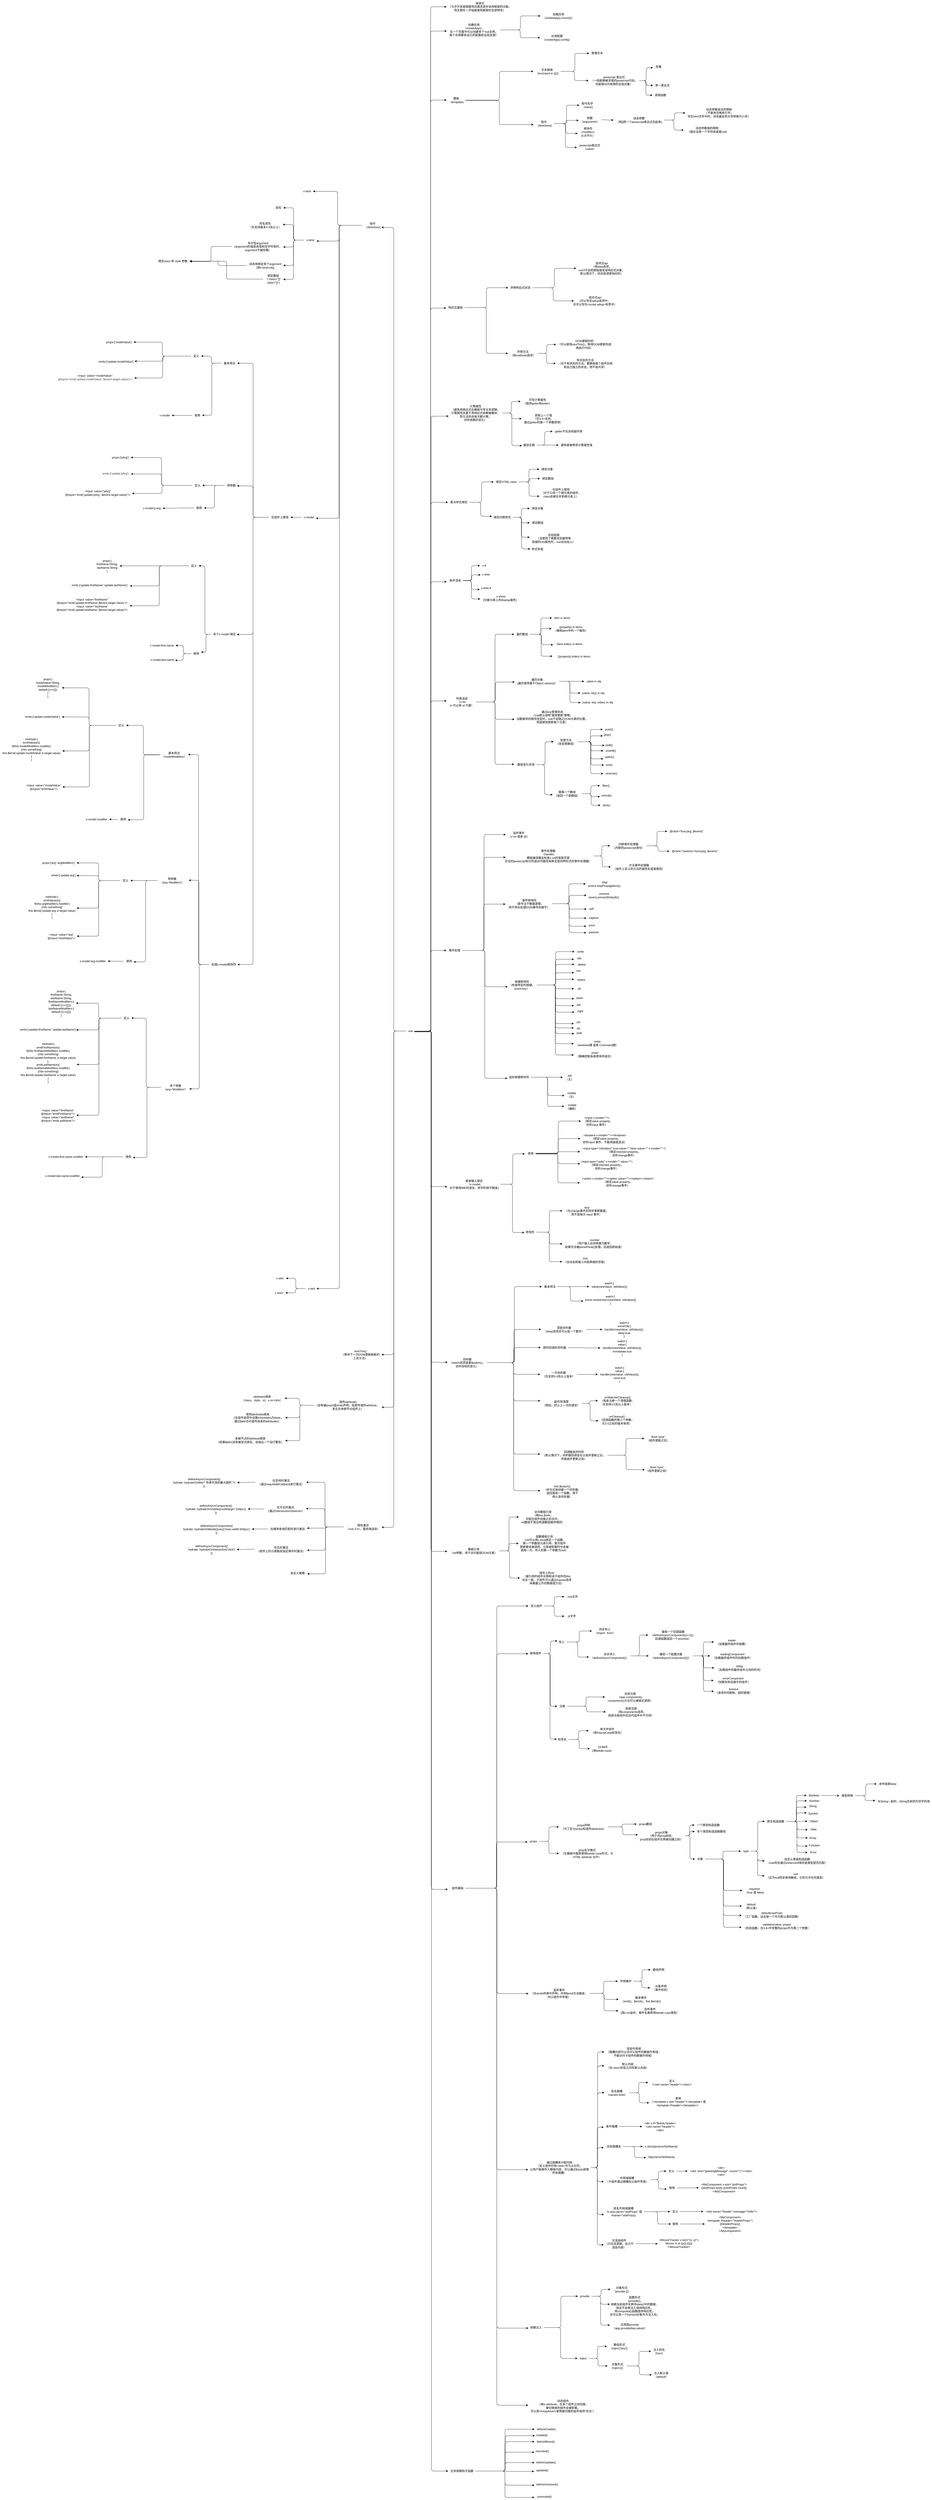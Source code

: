 <mxfile>
    <diagram id="80RtuU0Xro5nji0YfhZY" name="Page-1">
        <mxGraphModel dx="1767" dy="-102" grid="0" gridSize="10" guides="1" tooltips="1" connect="1" arrows="1" fold="1" page="0" pageScale="1" pageWidth="850" pageHeight="1100" math="0" shadow="0">
            <root>
                <mxCell id="0"/>
                <mxCell id="1" parent="0"/>
                <mxCell id="6" value="" style="edgeStyle=elbowEdgeStyle;html=1;" parent="1" source="2" target="5" edge="1">
                    <mxGeometry relative="1" as="geometry"/>
                </mxCell>
                <mxCell id="72" style="edgeStyle=elbowEdgeStyle;html=1;" parent="1" source="2" target="71" edge="1">
                    <mxGeometry relative="1" as="geometry"/>
                </mxCell>
                <mxCell id="483" style="edgeStyle=elbowEdgeStyle;html=1;" parent="1" source="2" target="466" edge="1">
                    <mxGeometry relative="1" as="geometry">
                        <mxPoint x="2013.0" y="8426.572" as="targetPoint"/>
                    </mxGeometry>
                </mxCell>
                <mxCell id="2" value="vue" style="text;html=1;align=center;verticalAlign=middle;resizable=0;points=[];autosize=1;strokeColor=none;fillColor=none;" parent="1" vertex="1">
                    <mxGeometry x="1863" y="5236" width="37" height="26" as="geometry"/>
                </mxCell>
                <mxCell id="3" value="渐进式&lt;br&gt;（允许开发者根据项目需求逐步采用框架的功能，&lt;div&gt;而无需在一开始就使用框架的全部特性）&lt;/div&gt;" style="text;html=1;align=center;verticalAlign=middle;resizable=0;points=[];autosize=1;strokeColor=none;fillColor=none;" parent="1" vertex="1">
                    <mxGeometry x="2031" y="938" width="282" height="55" as="geometry"/>
                </mxCell>
                <mxCell id="4" style="edgeStyle=elbowEdgeStyle;html=1;entryX=0.008;entryY=0.517;entryDx=0;entryDy=0;entryPerimeter=0;" parent="1" source="2" target="3" edge="1">
                    <mxGeometry relative="1" as="geometry"/>
                </mxCell>
                <mxCell id="8" value="" style="edgeStyle=elbowEdgeStyle;html=1;" parent="1" source="5" target="7" edge="1">
                    <mxGeometry relative="1" as="geometry"/>
                </mxCell>
                <mxCell id="5" value="模板&lt;br&gt;（template)" style="text;html=1;align=center;verticalAlign=middle;resizable=0;points=[];autosize=1;strokeColor=none;fillColor=none;" parent="1" vertex="1">
                    <mxGeometry x="2033" y="1336" width="80" height="41" as="geometry"/>
                </mxCell>
                <mxCell id="13" style="edgeStyle=elbowEdgeStyle;html=1;entryX=0.001;entryY=0.545;entryDx=0;entryDy=0;entryPerimeter=0;" parent="1" source="7" target="12" edge="1">
                    <mxGeometry relative="1" as="geometry"/>
                </mxCell>
                <mxCell id="14" value="" style="edgeStyle=elbowEdgeStyle;html=1;" parent="1" source="7" target="11" edge="1">
                    <mxGeometry relative="1" as="geometry"/>
                </mxCell>
                <mxCell id="7" value="文本插值&lt;br&gt;（enclosed in {{}})" style="text;html=1;align=center;verticalAlign=middle;resizable=0;points=[];autosize=1;strokeColor=none;fillColor=none;" parent="1" vertex="1">
                    <mxGeometry x="2396" y="1216" width="114" height="41" as="geometry"/>
                </mxCell>
                <mxCell id="19" value="" style="edgeStyle=elbowEdgeStyle;html=1;" parent="1" source="11" target="18" edge="1">
                    <mxGeometry relative="1" as="geometry"/>
                </mxCell>
                <mxCell id="21" value="" style="edgeStyle=elbowEdgeStyle;html=1;" parent="1" source="11" target="20" edge="1">
                    <mxGeometry relative="1" as="geometry"/>
                </mxCell>
                <mxCell id="47" value="" style="edgeStyle=elbowEdgeStyle;html=1;" parent="1" source="11" target="18" edge="1">
                    <mxGeometry relative="1" as="geometry"/>
                </mxCell>
                <mxCell id="48" value="" style="edgeStyle=elbowEdgeStyle;html=1;" parent="1" source="11" target="18" edge="1">
                    <mxGeometry relative="1" as="geometry"/>
                </mxCell>
                <mxCell id="11" value="javascript 表达式&lt;br&gt;（一段能够被求值的javascript代码，&lt;div&gt;&lt;span style=&quot;background-color: transparent;&quot;&gt;仅能够访问有限的全局对象）&lt;/span&gt;&lt;/div&gt;" style="text;html=1;align=center;verticalAlign=middle;resizable=0;points=[];autosize=1;strokeColor=none;fillColor=none;" parent="1" vertex="1">
                    <mxGeometry x="2627" y="1247.5" width="213" height="55" as="geometry"/>
                </mxCell>
                <mxCell id="12" value="普通文本" style="text;html=1;align=center;verticalAlign=middle;resizable=0;points=[];autosize=1;strokeColor=none;fillColor=none;" parent="1" vertex="1">
                    <mxGeometry x="2630" y="1147" width="66" height="26" as="geometry"/>
                </mxCell>
                <mxCell id="18" value="单一表达式" style="text;html=1;align=center;verticalAlign=middle;resizable=0;points=[];autosize=1;strokeColor=none;fillColor=none;" parent="1" vertex="1">
                    <mxGeometry x="2897" y="1282" width="78" height="26" as="geometry"/>
                </mxCell>
                <mxCell id="20" value="调用函数" style="text;html=1;align=center;verticalAlign=middle;resizable=0;points=[];autosize=1;strokeColor=none;fillColor=none;" parent="1" vertex="1">
                    <mxGeometry x="2895" y="1323" width="66" height="26" as="geometry"/>
                </mxCell>
                <mxCell id="40" value="" style="edgeStyle=elbowEdgeStyle;html=1;" parent="1" source="22" target="39" edge="1">
                    <mxGeometry relative="1" as="geometry"/>
                </mxCell>
                <mxCell id="22" value="指令&lt;br&gt;（directives)" style="text;html=1;align=center;verticalAlign=middle;resizable=0;points=[];autosize=1;strokeColor=none;fillColor=none;" parent="1" vertex="1">
                    <mxGeometry x="2397" y="1434" width="85" height="41" as="geometry"/>
                </mxCell>
                <mxCell id="30" value="" style="edgeStyle=elbowEdgeStyle;html=1;" parent="1" source="26" target="29" edge="1">
                    <mxGeometry relative="1" as="geometry"/>
                </mxCell>
                <mxCell id="34" style="edgeStyle=elbowEdgeStyle;html=1;entryX=0.987;entryY=0.427;entryDx=0;entryDy=0;entryPerimeter=0;" parent="1" source="26" target="31" edge="1">
                    <mxGeometry relative="1" as="geometry"/>
                </mxCell>
                <mxCell id="26" value="v-bind" style="text;html=1;align=center;verticalAlign=middle;resizable=0;points=[];autosize=1;strokeColor=none;fillColor=none;" parent="1" vertex="1">
                    <mxGeometry x="1436" y="1929" width="51" height="26" as="geometry"/>
                </mxCell>
                <mxCell id="29" value="简写" style="text;html=1;align=center;verticalAlign=middle;resizable=0;points=[];autosize=1;strokeColor=none;fillColor=none;" parent="1" vertex="1">
                    <mxGeometry x="1308" y="1794" width="42" height="26" as="geometry"/>
                </mxCell>
                <mxCell id="31" value="同名简写&lt;br&gt;（仅支持版本3.4及以上）" style="text;html=1;align=center;verticalAlign=middle;resizable=0;points=[];autosize=1;strokeColor=none;fillColor=none;" parent="1" vertex="1">
                    <mxGeometry x="1195" y="1859.5" width="155" height="41" as="geometry"/>
                </mxCell>
                <mxCell id="95" style="edgeStyle=elbowEdgeStyle;html=1;entryX=1.011;entryY=0.556;entryDx=0;entryDy=0;entryPerimeter=0;" parent="1" source="32" target="94" edge="1">
                    <mxGeometry relative="1" as="geometry"/>
                </mxCell>
                <mxCell id="32" value="布尔型argument&lt;br&gt;(argument的值是真值和空字符串时，&lt;div&gt;argument不被忽略）&lt;/div&gt;" style="text;html=1;align=center;verticalAlign=middle;resizable=0;points=[];autosize=1;strokeColor=none;fillColor=none;" parent="1" vertex="1">
                    <mxGeometry x="1135" y="1941" width="217" height="55" as="geometry"/>
                </mxCell>
                <mxCell id="96" style="edgeStyle=elbowEdgeStyle;html=1;" parent="1" source="33" target="94" edge="1">
                    <mxGeometry relative="1" as="geometry"/>
                </mxCell>
                <mxCell id="33" value="动态地绑定多个argument&lt;br&gt;(用v-bind=obj)" style="text;html=1;align=center;verticalAlign=middle;resizable=0;points=[];autosize=1;strokeColor=none;fillColor=none;" parent="1" vertex="1">
                    <mxGeometry x="1197" y="2028" width="153" height="41" as="geometry"/>
                </mxCell>
                <mxCell id="35" style="edgeStyle=elbowEdgeStyle;html=1;entryX=0.988;entryY=0.54;entryDx=0;entryDy=0;entryPerimeter=0;" parent="1" source="26" target="32" edge="1">
                    <mxGeometry relative="1" as="geometry"/>
                </mxCell>
                <mxCell id="36" style="edgeStyle=elbowEdgeStyle;html=1;entryX=0.998;entryY=0.485;entryDx=0;entryDy=0;entryPerimeter=0;" parent="1" source="26" target="33" edge="1">
                    <mxGeometry relative="1" as="geometry"/>
                </mxCell>
                <mxCell id="67" value="" style="edgeStyle=elbowEdgeStyle;html=1;" parent="1" source="37" target="66" edge="1">
                    <mxGeometry relative="1" as="geometry"/>
                </mxCell>
                <mxCell id="37" value="指令&lt;br&gt;（directives)" style="text;html=1;align=center;verticalAlign=middle;resizable=0;points=[];autosize=1;strokeColor=none;fillColor=none;" parent="1" vertex="1">
                    <mxGeometry x="1680" y="1859.5" width="85" height="41" as="geometry"/>
                </mxCell>
                <mxCell id="38" style="edgeStyle=elbowEdgeStyle;html=1;entryX=0.95;entryY=0.716;entryDx=0;entryDy=0;entryPerimeter=0;" parent="1" source="2" target="37" edge="1">
                    <mxGeometry relative="1" as="geometry"/>
                </mxCell>
                <mxCell id="39" value="指令名字&lt;br&gt;（name)" style="text;html=1;align=center;verticalAlign=middle;resizable=0;points=[];autosize=1;strokeColor=none;fillColor=none;" parent="1" vertex="1">
                    <mxGeometry x="2589" y="1357.5" width="66" height="41" as="geometry"/>
                </mxCell>
                <mxCell id="52" value="" style="edgeStyle=elbowEdgeStyle;html=1;" parent="1" source="41" target="51" edge="1">
                    <mxGeometry relative="1" as="geometry"/>
                </mxCell>
                <mxCell id="41" value="参数&lt;div&gt;（arguments）&lt;/div&gt;" style="text;html=1;align=center;verticalAlign=middle;resizable=0;points=[];autosize=1;strokeColor=none;fillColor=none;" parent="1" vertex="1">
                    <mxGeometry x="2582" y="1418.5" width="99" height="41" as="geometry"/>
                </mxCell>
                <mxCell id="42" value="修饰符&lt;br&gt;（modifiers，&lt;div&gt;以点开头）&lt;/div&gt;" style="text;html=1;align=center;verticalAlign=middle;resizable=0;points=[];autosize=1;strokeColor=none;fillColor=none;" parent="1" vertex="1">
                    <mxGeometry x="2579" y="1462.5" width="91" height="55" as="geometry"/>
                </mxCell>
                <mxCell id="43" value="javascript表达式&lt;br&gt;（value）" style="text;html=1;align=center;verticalAlign=middle;resizable=0;points=[];autosize=1;strokeColor=none;fillColor=none;" parent="1" vertex="1">
                    <mxGeometry x="2579" y="1532.5" width="105" height="41" as="geometry"/>
                </mxCell>
                <mxCell id="44" style="edgeStyle=elbowEdgeStyle;html=1;entryX=0.04;entryY=0.557;entryDx=0;entryDy=0;entryPerimeter=0;" parent="1" source="22" target="41" edge="1">
                    <mxGeometry relative="1" as="geometry"/>
                </mxCell>
                <mxCell id="45" style="edgeStyle=elbowEdgeStyle;html=1;entryX=0.029;entryY=0.606;entryDx=0;entryDy=0;entryPerimeter=0;" parent="1" source="22" target="42" edge="1">
                    <mxGeometry relative="1" as="geometry"/>
                </mxCell>
                <mxCell id="46" style="edgeStyle=elbowEdgeStyle;html=1;entryX=0;entryY=0.533;entryDx=0;entryDy=0;entryPerimeter=0;" parent="1" source="22" target="43" edge="1">
                    <mxGeometry relative="1" as="geometry"/>
                </mxCell>
                <mxCell id="49" value="变量" style="text;html=1;align=center;verticalAlign=middle;resizable=0;points=[];autosize=1;strokeColor=none;fillColor=none;" parent="1" vertex="1">
                    <mxGeometry x="2899" y="1204" width="42" height="26" as="geometry"/>
                </mxCell>
                <mxCell id="50" style="edgeStyle=elbowEdgeStyle;html=1;entryX=-0.055;entryY=0.658;entryDx=0;entryDy=0;entryPerimeter=0;" parent="1" source="11" target="49" edge="1">
                    <mxGeometry relative="1" as="geometry"/>
                </mxCell>
                <mxCell id="54" value="" style="edgeStyle=elbowEdgeStyle;html=1;" parent="1" source="51" target="53" edge="1">
                    <mxGeometry relative="1" as="geometry"/>
                </mxCell>
                <mxCell id="51" value="动态参数&lt;br&gt;（用[]把一个javascript表达式包起来)" style="text;html=1;align=center;verticalAlign=middle;resizable=0;points=[];autosize=1;strokeColor=none;fillColor=none;" parent="1" vertex="1">
                    <mxGeometry x="2732" y="1419.5" width="211" height="41" as="geometry"/>
                </mxCell>
                <mxCell id="53" value="动态参数语法的限制&lt;div&gt;（不能有空格和引号，&lt;/div&gt;&lt;div&gt;写在html文件中时，浏览器会将大写转换为小写）&lt;/div&gt;" style="text;html=1;align=center;verticalAlign=middle;resizable=0;points=[];autosize=1;strokeColor=none;fillColor=none;" parent="1" vertex="1">
                    <mxGeometry x="3032" y="1382.5" width="281" height="55" as="geometry"/>
                </mxCell>
                <mxCell id="55" value="动态参数值的限制&lt;br&gt;（值应当是一个字符串或者null)" style="text;html=1;align=center;verticalAlign=middle;resizable=0;points=[];autosize=1;strokeColor=none;fillColor=none;" parent="1" vertex="1">
                    <mxGeometry x="3030" y="1460.5" width="185" height="41" as="geometry"/>
                </mxCell>
                <mxCell id="56" style="edgeStyle=elbowEdgeStyle;html=1;entryX=-0.023;entryY=0.522;entryDx=0;entryDy=0;entryPerimeter=0;" parent="1" source="51" target="55" edge="1">
                    <mxGeometry relative="1" as="geometry"/>
                </mxCell>
                <mxCell id="57" style="edgeStyle=elbowEdgeStyle;html=1;entryX=0.004;entryY=0.607;entryDx=0;entryDy=0;entryPerimeter=0;exitX=0.971;exitY=0.545;exitDx=0;exitDy=0;exitPerimeter=0;" parent="1" source="5" target="22" edge="1">
                    <mxGeometry relative="1" as="geometry"/>
                </mxCell>
                <mxCell id="61" value="" style="edgeStyle=elbowEdgeStyle;html=1;" parent="1" source="58" target="60" edge="1">
                    <mxGeometry relative="1" as="geometry"/>
                </mxCell>
                <mxCell id="63" value="" style="edgeStyle=elbowEdgeStyle;html=1;" parent="1" source="58" target="62" edge="1">
                    <mxGeometry relative="1" as="geometry"/>
                </mxCell>
                <mxCell id="58" value="响应式基础" style="text;html=1;align=center;verticalAlign=middle;resizable=0;points=[];autosize=1;strokeColor=none;fillColor=none;" parent="1" vertex="1">
                    <mxGeometry x="2031" y="2211" width="78" height="26" as="geometry"/>
                </mxCell>
                <mxCell id="59" style="edgeStyle=elbowEdgeStyle;html=1;entryX=0.008;entryY=0.582;entryDx=0;entryDy=0;entryPerimeter=0;exitX=1.027;exitY=0.603;exitDx=0;exitDy=0;exitPerimeter=0;" parent="1" source="2" target="58" edge="1">
                    <mxGeometry relative="1" as="geometry"/>
                </mxCell>
                <mxCell id="692" value="" style="edgeStyle=elbowEdgeStyle;html=1;" edge="1" parent="1" source="60" target="691">
                    <mxGeometry relative="1" as="geometry"/>
                </mxCell>
                <mxCell id="60" value="声明响应式状态" style="text;html=1;align=center;verticalAlign=middle;resizable=0;points=[];autosize=1;strokeColor=none;fillColor=none;" parent="1" vertex="1">
                    <mxGeometry x="2291" y="2128" width="102" height="26" as="geometry"/>
                </mxCell>
                <mxCell id="76" value="" style="edgeStyle=elbowEdgeStyle;html=1;" parent="1" source="62" target="75" edge="1">
                    <mxGeometry relative="1" as="geometry"/>
                </mxCell>
                <mxCell id="62" value="声明方法&lt;div&gt;（用methods选项）&lt;/div&gt;" style="text;html=1;align=center;verticalAlign=middle;resizable=0;points=[];autosize=1;strokeColor=none;fillColor=none;" parent="1" vertex="1">
                    <mxGeometry x="2290" y="2395" width="124" height="41" as="geometry"/>
                </mxCell>
                <mxCell id="66" value="v-html" style="text;html=1;align=center;verticalAlign=middle;resizable=0;points=[];autosize=1;strokeColor=none;fillColor=none;" parent="1" vertex="1">
                    <mxGeometry x="1423" y="1725" width="51" height="26" as="geometry"/>
                </mxCell>
                <mxCell id="68" style="edgeStyle=elbowEdgeStyle;html=1;entryX=1.036;entryY=0.651;entryDx=0;entryDy=0;entryPerimeter=0;" parent="1" source="37" target="26" edge="1">
                    <mxGeometry relative="1" as="geometry"/>
                </mxCell>
                <mxCell id="71" value="nextTick()&lt;br&gt;（等待下一次DOM更新刷新的&lt;div&gt;工具方法）&lt;/div&gt;" style="text;html=1;align=center;verticalAlign=middle;resizable=0;points=[];autosize=1;strokeColor=none;fillColor=none;" parent="1" vertex="1">
                    <mxGeometry x="1583" y="6574.5" width="178" height="55" as="geometry"/>
                </mxCell>
                <mxCell id="75" value="有状态的方法&lt;br&gt;（对于有状态的方法，要确保每个组件实例&lt;div&gt;有自己独立的状态，而不是共享）&lt;/div&gt;" style="text;html=1;align=center;verticalAlign=middle;resizable=0;points=[];autosize=1;strokeColor=none;fillColor=none;" parent="1" vertex="1">
                    <mxGeometry x="2490" y="2430" width="246" height="55" as="geometry"/>
                </mxCell>
                <mxCell id="77" value="DOM更新时机&lt;div&gt;（可以使用nextTick()，等待DOM更新完成&lt;/div&gt;&lt;div&gt;再执行代码）&lt;/div&gt;" style="text;html=1;align=center;verticalAlign=middle;resizable=0;points=[];autosize=1;strokeColor=none;fillColor=none;" parent="1" vertex="1">
                    <mxGeometry x="2489" y="2350" width="242" height="55" as="geometry"/>
                </mxCell>
                <mxCell id="78" style="edgeStyle=elbowEdgeStyle;html=1;entryX=0.01;entryY=0.521;entryDx=0;entryDy=0;entryPerimeter=0;" parent="1" source="62" target="77" edge="1">
                    <mxGeometry relative="1" as="geometry"/>
                </mxCell>
                <mxCell id="82" value="" style="edgeStyle=elbowEdgeStyle;html=1;" parent="1" source="79" target="81" edge="1">
                    <mxGeometry relative="1" as="geometry"/>
                </mxCell>
                <mxCell id="84" value="" style="edgeStyle=elbowEdgeStyle;html=1;" parent="1" source="79" target="83" edge="1">
                    <mxGeometry relative="1" as="geometry"/>
                </mxCell>
                <mxCell id="79" value="计算属性&lt;br&gt;（避免用表达式在模板中写太多逻辑。&lt;div&gt;计算属性会基于其响应式依赖被缓存，&lt;/div&gt;&lt;div&gt;而方法则会每次都计算。&lt;/div&gt;&lt;div&gt;侦听依赖的变化）&lt;/div&gt;" style="text;html=1;align=center;verticalAlign=middle;resizable=0;points=[];autosize=1;strokeColor=none;fillColor=none;" parent="1" vertex="1">
                    <mxGeometry x="2043" y="2623" width="222" height="84" as="geometry"/>
                </mxCell>
                <mxCell id="80" style="edgeStyle=elbowEdgeStyle;html=1;entryX=-0.006;entryY=0.656;entryDx=0;entryDy=0;entryPerimeter=0;exitX=0.883;exitY=0.551;exitDx=0;exitDy=0;exitPerimeter=0;" parent="1" source="2" target="79" edge="1">
                    <mxGeometry relative="1" as="geometry"/>
                </mxCell>
                <mxCell id="81" value="可写计算属性&lt;br&gt;（提供getter和setter）" style="text;html=1;align=center;verticalAlign=middle;resizable=0;points=[];autosize=1;strokeColor=none;fillColor=none;" parent="1" vertex="1">
                    <mxGeometry x="2343" y="2596" width="139" height="41" as="geometry"/>
                </mxCell>
                <mxCell id="83" value="获取上一个值&lt;br&gt;（仅3.4+支持。&lt;div&gt;通过getter的第一个参数获得）&lt;/div&gt;" style="text;html=1;align=center;verticalAlign=middle;resizable=0;points=[];autosize=1;strokeColor=none;fillColor=none;" parent="1" vertex="1">
                    <mxGeometry x="2347" y="2661" width="181" height="55" as="geometry"/>
                </mxCell>
                <mxCell id="87" value="" style="edgeStyle=elbowEdgeStyle;html=1;" parent="1" source="85" target="86" edge="1">
                    <mxGeometry relative="1" as="geometry"/>
                </mxCell>
                <mxCell id="89" value="" style="edgeStyle=elbowEdgeStyle;html=1;" parent="1" source="85" target="88" edge="1">
                    <mxGeometry relative="1" as="geometry"/>
                </mxCell>
                <mxCell id="85" value="最佳实践" style="text;html=1;align=center;verticalAlign=middle;resizable=0;points=[];autosize=1;strokeColor=none;fillColor=none;" parent="1" vertex="1">
                    <mxGeometry x="2345" y="2786" width="66" height="26" as="geometry"/>
                </mxCell>
                <mxCell id="86" value="getter不应该有副作用" style="text;html=1;align=center;verticalAlign=middle;resizable=0;points=[];autosize=1;strokeColor=none;fillColor=none;" parent="1" vertex="1">
                    <mxGeometry x="2477" y="2729" width="133" height="26" as="geometry"/>
                </mxCell>
                <mxCell id="88" value="避免直接修改计算属性值" style="text;html=1;align=center;verticalAlign=middle;resizable=0;points=[];autosize=1;strokeColor=none;fillColor=none;" parent="1" vertex="1">
                    <mxGeometry x="2502" y="2786" width="150" height="26" as="geometry"/>
                </mxCell>
                <mxCell id="90" style="edgeStyle=elbowEdgeStyle;html=1;entryX=0.053;entryY=0.595;entryDx=0;entryDy=0;entryPerimeter=0;" parent="1" source="79" target="85" edge="1">
                    <mxGeometry relative="1" as="geometry"/>
                </mxCell>
                <mxCell id="94" value="绑定class 和 style 参数" style="text;html=1;align=center;verticalAlign=middle;resizable=0;points=[];autosize=1;strokeColor=none;fillColor=none;" parent="1" vertex="1">
                    <mxGeometry x="817" y="2017" width="140" height="26" as="geometry"/>
                </mxCell>
                <mxCell id="97" value="绑定数组&lt;br&gt;（:class=&quot;[]&quot;&lt;div&gt;:style=&quot;[]&quot;)&lt;/div&gt;" style="text;html=1;align=center;verticalAlign=middle;resizable=0;points=[];autosize=1;strokeColor=none;fillColor=none;" parent="1" vertex="1">
                    <mxGeometry x="1265" y="2077.5" width="83" height="55" as="geometry"/>
                </mxCell>
                <mxCell id="98" style="edgeStyle=elbowEdgeStyle;html=1;entryX=1.018;entryY=0.522;entryDx=0;entryDy=0;entryPerimeter=0;" parent="1" source="26" target="97" edge="1">
                    <mxGeometry relative="1" as="geometry"/>
                </mxCell>
                <mxCell id="100" style="edgeStyle=elbowEdgeStyle;html=1;entryX=1.013;entryY=0.504;entryDx=0;entryDy=0;entryPerimeter=0;" parent="1" source="97" target="94" edge="1">
                    <mxGeometry relative="1" as="geometry"/>
                </mxCell>
                <mxCell id="103" value="" style="edgeStyle=elbowEdgeStyle;html=1;" parent="1" source="101" target="102" edge="1">
                    <mxGeometry relative="1" as="geometry"/>
                </mxCell>
                <mxCell id="101" value="类与样式绑定" style="text;html=1;align=center;verticalAlign=middle;resizable=0;points=[];autosize=1;strokeColor=none;fillColor=none;" parent="1" vertex="1">
                    <mxGeometry x="2039" y="3025" width="90" height="26" as="geometry"/>
                </mxCell>
                <mxCell id="107" value="" style="edgeStyle=elbowEdgeStyle;html=1;" parent="1" source="102" target="106" edge="1">
                    <mxGeometry relative="1" as="geometry"/>
                </mxCell>
                <mxCell id="109" value="" style="edgeStyle=elbowEdgeStyle;html=1;" parent="1" source="102" target="108" edge="1">
                    <mxGeometry relative="1" as="geometry"/>
                </mxCell>
                <mxCell id="102" value="绑定HTML class" style="text;html=1;align=center;verticalAlign=middle;resizable=0;points=[];autosize=1;strokeColor=none;fillColor=none;" parent="1" vertex="1">
                    <mxGeometry x="2230" y="2940" width="105" height="26" as="geometry"/>
                </mxCell>
                <mxCell id="113" value="" style="edgeStyle=elbowEdgeStyle;html=1;" parent="1" source="104" target="112" edge="1">
                    <mxGeometry relative="1" as="geometry"/>
                </mxCell>
                <mxCell id="117" style="edgeStyle=elbowEdgeStyle;html=1;" parent="1" source="104" target="114" edge="1">
                    <mxGeometry relative="1" as="geometry"/>
                </mxCell>
                <mxCell id="104" value="绑定内联样式" style="text;html=1;align=center;verticalAlign=middle;resizable=0;points=[];autosize=1;strokeColor=none;fillColor=none;" parent="1" vertex="1">
                    <mxGeometry x="2221" y="3088" width="90" height="26" as="geometry"/>
                </mxCell>
                <mxCell id="105" style="edgeStyle=elbowEdgeStyle;html=1;entryX=0.024;entryY=0.335;entryDx=0;entryDy=0;entryPerimeter=0;" parent="1" source="101" target="104" edge="1">
                    <mxGeometry relative="1" as="geometry"/>
                </mxCell>
                <mxCell id="106" value="绑定对象" style="text;html=1;align=center;verticalAlign=middle;resizable=0;points=[];autosize=1;strokeColor=none;fillColor=none;" parent="1" vertex="1">
                    <mxGeometry x="2421" y="2887" width="66" height="26" as="geometry"/>
                </mxCell>
                <mxCell id="108" value="绑定数组" style="text;html=1;align=center;verticalAlign=middle;resizable=0;points=[];autosize=1;strokeColor=none;fillColor=none;" parent="1" vertex="1">
                    <mxGeometry x="2424" y="2926" width="66" height="26" as="geometry"/>
                </mxCell>
                <mxCell id="110" value="在组件上使用&lt;br&gt;（对于只有一个根元素的组件，&lt;div&gt;&lt;font color=&quot;#000000&quot;&gt;class会被合并到根元素上）&lt;br&gt;&lt;/font&gt;&lt;div&gt;&lt;br&gt;&lt;/div&gt;&lt;/div&gt;" style="text;html=1;align=center;verticalAlign=middle;resizable=0;points=[];autosize=1;strokeColor=none;fillColor=none;" parent="1" vertex="1">
                    <mxGeometry x="2419" y="2971" width="186" height="70" as="geometry"/>
                </mxCell>
                <mxCell id="111" style="edgeStyle=elbowEdgeStyle;html=1;entryX=0.015;entryY=0.597;entryDx=0;entryDy=0;entryPerimeter=0;" parent="1" source="102" target="110" edge="1">
                    <mxGeometry relative="1" as="geometry"/>
                </mxCell>
                <mxCell id="112" value="绑定对象" style="text;html=1;align=center;verticalAlign=middle;resizable=0;points=[];autosize=1;strokeColor=none;fillColor=none;" parent="1" vertex="1">
                    <mxGeometry x="2381" y="3051" width="66" height="26" as="geometry"/>
                </mxCell>
                <mxCell id="114" value="绑定数组" style="text;html=1;align=center;verticalAlign=middle;resizable=0;points=[];autosize=1;strokeColor=none;fillColor=none;" parent="1" vertex="1">
                    <mxGeometry x="2381" y="3111" width="66" height="26" as="geometry"/>
                </mxCell>
                <mxCell id="115" value="自动前缀&lt;br&gt;（当使用了需要浏览器特殊&lt;div&gt;前缀的css属性时，vue自动加上）&lt;/div&gt;" style="text;html=1;align=center;verticalAlign=middle;resizable=0;points=[];autosize=1;strokeColor=none;fillColor=none;" parent="1" vertex="1">
                    <mxGeometry x="2381" y="3161" width="199" height="55" as="geometry"/>
                </mxCell>
                <mxCell id="116" value="样式多值" style="text;html=1;align=center;verticalAlign=middle;resizable=0;points=[];autosize=1;strokeColor=none;fillColor=none;" parent="1" vertex="1">
                    <mxGeometry x="2379.5" y="3221" width="66" height="26" as="geometry"/>
                </mxCell>
                <mxCell id="118" style="edgeStyle=elbowEdgeStyle;html=1;entryX=0;entryY=0.423;entryDx=0;entryDy=0;entryPerimeter=0;" parent="1" source="104" target="115" edge="1">
                    <mxGeometry relative="1" as="geometry"/>
                </mxCell>
                <mxCell id="119" style="edgeStyle=elbowEdgeStyle;html=1;entryX=0.062;entryY=0.47;entryDx=0;entryDy=0;entryPerimeter=0;" parent="1" source="104" target="116" edge="1">
                    <mxGeometry relative="1" as="geometry"/>
                </mxCell>
                <mxCell id="120" style="edgeStyle=elbowEdgeStyle;html=1;entryX=0;entryY=0.5;entryDx=0;entryDy=0;entryPerimeter=0;exitX=0.955;exitY=0.603;exitDx=0;exitDy=0;exitPerimeter=0;" parent="1" source="2" target="101" edge="1">
                    <mxGeometry relative="1" as="geometry"/>
                </mxCell>
                <mxCell id="123" value="" style="edgeStyle=elbowEdgeStyle;html=1;" parent="1" source="121" target="122" edge="1">
                    <mxGeometry relative="1" as="geometry"/>
                </mxCell>
                <mxCell id="121" value="条件渲染" style="text;html=1;align=center;verticalAlign=middle;resizable=0;points=[];autosize=1;strokeColor=none;fillColor=none;" parent="1" vertex="1">
                    <mxGeometry x="2036" y="3352" width="66" height="26" as="geometry"/>
                </mxCell>
                <mxCell id="122" value="v-if" style="text;html=1;align=center;verticalAlign=middle;resizable=0;points=[];autosize=1;strokeColor=none;fillColor=none;" parent="1" vertex="1">
                    <mxGeometry x="2173" y="3290" width="34" height="26" as="geometry"/>
                </mxCell>
                <mxCell id="124" value="v-else" style="text;html=1;align=center;verticalAlign=middle;resizable=0;points=[];autosize=1;strokeColor=none;fillColor=none;" parent="1" vertex="1">
                    <mxGeometry x="2173" y="3327" width="50" height="26" as="geometry"/>
                </mxCell>
                <mxCell id="125" style="edgeStyle=elbowEdgeStyle;html=1;entryX=0.048;entryY=0.568;entryDx=0;entryDy=0;entryPerimeter=0;" parent="1" source="121" target="124" edge="1">
                    <mxGeometry relative="1" as="geometry"/>
                </mxCell>
                <mxCell id="126" value="v-else-if" style="text;html=1;align=center;verticalAlign=middle;resizable=0;points=[];autosize=1;strokeColor=none;fillColor=none;" parent="1" vertex="1">
                    <mxGeometry x="2168" y="3384" width="60" height="26" as="geometry"/>
                </mxCell>
                <mxCell id="127" style="edgeStyle=elbowEdgeStyle;html=1;entryX=0.065;entryY=0.714;entryDx=0;entryDy=0;entryPerimeter=0;" parent="1" source="121" target="126" edge="1">
                    <mxGeometry relative="1" as="geometry"/>
                </mxCell>
                <mxCell id="128" value="v-show&lt;br&gt;(切换元素上的display属性）" style="text;html=1;align=center;verticalAlign=middle;resizable=0;points=[];autosize=1;strokeColor=none;fillColor=none;" parent="1" vertex="1">
                    <mxGeometry x="2176" y="3418" width="167" height="41" as="geometry"/>
                </mxCell>
                <mxCell id="130" style="edgeStyle=elbowEdgeStyle;html=1;entryX=-0.013;entryY=0.596;entryDx=0;entryDy=0;entryPerimeter=0;exitX=0.985;exitY=0.538;exitDx=0;exitDy=0;exitPerimeter=0;" parent="1" source="121" target="128" edge="1">
                    <mxGeometry relative="1" as="geometry">
                        <mxPoint x="2073" y="3378" as="sourcePoint"/>
                    </mxGeometry>
                </mxCell>
                <mxCell id="131" style="edgeStyle=elbowEdgeStyle;html=1;entryX=-0.039;entryY=0.708;entryDx=0;entryDy=0;entryPerimeter=0;" parent="1" source="2" target="121" edge="1">
                    <mxGeometry relative="1" as="geometry"/>
                </mxCell>
                <mxCell id="134" value="" style="edgeStyle=elbowEdgeStyle;html=1;" parent="1" source="132" target="133" edge="1">
                    <mxGeometry relative="1" as="geometry"/>
                </mxCell>
                <mxCell id="132" value="列表渲染&lt;div&gt;（v-for.&lt;/div&gt;&lt;div&gt;&lt;span style=&quot;background-color: transparent;&quot;&gt;in 可以用 of 代替）&lt;/span&gt;&lt;/div&gt;" style="text;html=1;align=center;verticalAlign=middle;resizable=0;points=[];autosize=1;strokeColor=none;fillColor=none;" parent="1" vertex="1">
                    <mxGeometry x="2037" y="3845.5" width="119" height="55" as="geometry"/>
                </mxCell>
                <mxCell id="138" value="" style="edgeStyle=elbowEdgeStyle;html=1;" parent="1" source="133" target="137" edge="1">
                    <mxGeometry relative="1" as="geometry"/>
                </mxCell>
                <mxCell id="140" value="" style="edgeStyle=elbowEdgeStyle;html=1;" parent="1" source="133" target="139" edge="1">
                    <mxGeometry relative="1" as="geometry"/>
                </mxCell>
                <mxCell id="133" value="遍历数组" style="text;html=1;align=center;verticalAlign=middle;resizable=0;points=[];autosize=1;strokeColor=none;fillColor=none;" parent="1" vertex="1">
                    <mxGeometry x="2316" y="3577" width="66" height="26" as="geometry"/>
                </mxCell>
                <mxCell id="146" value="" style="edgeStyle=elbowEdgeStyle;html=1;" parent="1" source="135" target="145" edge="1">
                    <mxGeometry relative="1" as="geometry"/>
                </mxCell>
                <mxCell id="135" value="遍历对象&lt;br&gt;(遍历顺序基于Object.values()）" style="text;html=1;align=center;verticalAlign=middle;resizable=0;points=[];autosize=1;strokeColor=none;fillColor=none;" parent="1" vertex="1">
                    <mxGeometry x="2318" y="3766" width="187" height="41" as="geometry"/>
                </mxCell>
                <mxCell id="136" style="edgeStyle=elbowEdgeStyle;html=1;entryX=0;entryY=0.579;entryDx=0;entryDy=0;entryPerimeter=0;" parent="1" source="132" target="135" edge="1">
                    <mxGeometry relative="1" as="geometry"/>
                </mxCell>
                <mxCell id="137" value="item in items" style="text;html=1;align=center;verticalAlign=middle;resizable=0;points=[];autosize=1;strokeColor=none;fillColor=none;" parent="1" vertex="1">
                    <mxGeometry x="2474" y="3509" width="85" height="26" as="geometry"/>
                </mxCell>
                <mxCell id="139" value="{property} in items&lt;br&gt;（解构item中的一个属性）" style="text;html=1;align=center;verticalAlign=middle;resizable=0;points=[];autosize=1;strokeColor=none;fillColor=none;" parent="1" vertex="1">
                    <mxGeometry x="2472.5" y="3546" width="161" height="41" as="geometry"/>
                </mxCell>
                <mxCell id="141" value="（item,index) in items" style="text;html=1;align=center;verticalAlign=middle;resizable=0;points=[];autosize=1;strokeColor=none;fillColor=none;" parent="1" vertex="1">
                    <mxGeometry x="2476" y="3618" width="133" height="26" as="geometry"/>
                </mxCell>
                <mxCell id="142" style="edgeStyle=elbowEdgeStyle;html=1;entryX=0.023;entryY=0.606;entryDx=0;entryDy=0;entryPerimeter=0;" parent="1" source="133" target="141" edge="1">
                    <mxGeometry relative="1" as="geometry"/>
                </mxCell>
                <mxCell id="143" value="（{property},index) in items" style="text;html=1;align=center;verticalAlign=middle;resizable=0;points=[];autosize=1;strokeColor=none;fillColor=none;" parent="1" vertex="1">
                    <mxGeometry x="2480" y="3670" width="163" height="26" as="geometry"/>
                </mxCell>
                <mxCell id="144" style="edgeStyle=elbowEdgeStyle;html=1;entryX=-0.025;entryY=0.452;entryDx=0;entryDy=0;entryPerimeter=0;" parent="1" source="133" target="143" edge="1">
                    <mxGeometry relative="1" as="geometry"/>
                </mxCell>
                <mxCell id="145" value="value in obj" style="text;html=1;align=center;verticalAlign=middle;resizable=0;points=[];autosize=1;strokeColor=none;fillColor=none;" parent="1" vertex="1">
                    <mxGeometry x="2609" y="3774" width="79" height="26" as="geometry"/>
                </mxCell>
                <mxCell id="147" value="(value, key) in obj" style="text;html=1;align=center;verticalAlign=middle;resizable=0;points=[];autosize=1;strokeColor=none;fillColor=none;" parent="1" vertex="1">
                    <mxGeometry x="2590" y="3823" width="112" height="26" as="geometry"/>
                </mxCell>
                <mxCell id="148" style="edgeStyle=elbowEdgeStyle;html=1;entryX=0.027;entryY=0.49;entryDx=0;entryDy=0;entryPerimeter=0;" parent="1" source="135" target="147" edge="1">
                    <mxGeometry relative="1" as="geometry"/>
                </mxCell>
                <mxCell id="149" value="(value, key, index) in obj" style="text;html=1;align=center;verticalAlign=middle;resizable=0;points=[];autosize=1;strokeColor=none;fillColor=none;" parent="1" vertex="1">
                    <mxGeometry x="2591" y="3862" width="147" height="26" as="geometry"/>
                </mxCell>
                <mxCell id="150" style="edgeStyle=elbowEdgeStyle;html=1;entryX=0.02;entryY=0.529;entryDx=0;entryDy=0;entryPerimeter=0;" parent="1" source="135" target="149" edge="1">
                    <mxGeometry relative="1" as="geometry"/>
                </mxCell>
                <mxCell id="151" style="edgeStyle=elbowEdgeStyle;html=1;entryX=-0.035;entryY=0.422;entryDx=0;entryDy=0;entryPerimeter=0;" parent="1" source="2" target="132" edge="1">
                    <mxGeometry relative="1" as="geometry"/>
                </mxCell>
                <mxCell id="155" value="通过key管理状态&lt;div&gt;（vue默认按照”就地更新“策略，&lt;/div&gt;&lt;div&gt;当数据项的顺序改变时，vue不会随之DOM元素的位置，&lt;/div&gt;&lt;div&gt;而是就地更新每个元素）&lt;/div&gt;" style="text;html=1;align=center;verticalAlign=middle;resizable=0;points=[];autosize=1;strokeColor=none;fillColor=none;" parent="1" vertex="1">
                    <mxGeometry x="2316" y="3901" width="317" height="70" as="geometry"/>
                </mxCell>
                <mxCell id="157" style="edgeStyle=elbowEdgeStyle;html=1;entryX=0.004;entryY=0.636;entryDx=0;entryDy=0;entryPerimeter=0;" parent="1" source="132" target="155" edge="1">
                    <mxGeometry relative="1" as="geometry"/>
                </mxCell>
                <mxCell id="160" value="" style="edgeStyle=elbowEdgeStyle;html=1;" parent="1" source="158" target="159" edge="1">
                    <mxGeometry relative="1" as="geometry"/>
                </mxCell>
                <mxCell id="161" value="" style="edgeStyle=elbowEdgeStyle;html=1;" parent="1" source="158" target="159" edge="1">
                    <mxGeometry relative="1" as="geometry"/>
                </mxCell>
                <mxCell id="158" value="数组变化侦测" style="text;html=1;align=center;verticalAlign=middle;resizable=0;points=[];autosize=1;strokeColor=none;fillColor=none;" parent="1" vertex="1">
                    <mxGeometry x="2319.5" y="4122" width="90" height="26" as="geometry"/>
                </mxCell>
                <mxCell id="165" value="" style="edgeStyle=elbowEdgeStyle;html=1;" parent="1" source="159" target="164" edge="1">
                    <mxGeometry relative="1" as="geometry"/>
                </mxCell>
                <mxCell id="172" value="" style="edgeStyle=elbowEdgeStyle;html=1;" parent="1" source="159" target="168" edge="1">
                    <mxGeometry relative="1" as="geometry"/>
                </mxCell>
                <mxCell id="173" value="" style="edgeStyle=elbowEdgeStyle;html=1;" parent="1" source="159" target="168" edge="1">
                    <mxGeometry relative="1" as="geometry"/>
                </mxCell>
                <mxCell id="159" value="&lt;div&gt;变更方法&lt;/div&gt;（改变原数组）" style="text;html=1;align=center;verticalAlign=middle;resizable=0;points=[];autosize=1;strokeColor=none;fillColor=none;" parent="1" vertex="1">
                    <mxGeometry x="2481" y="4019" width="102" height="41" as="geometry"/>
                </mxCell>
                <mxCell id="181" value="" style="edgeStyle=elbowEdgeStyle;html=1;" parent="1" source="162" target="180" edge="1">
                    <mxGeometry relative="1" as="geometry"/>
                </mxCell>
                <mxCell id="184" value="" style="edgeStyle=elbowEdgeStyle;html=1;" parent="1" source="162" target="183" edge="1">
                    <mxGeometry relative="1" as="geometry"/>
                </mxCell>
                <mxCell id="162" value="替换一个数组&lt;br&gt;（返回一个新数组）" style="text;html=1;align=center;verticalAlign=middle;resizable=0;points=[];autosize=1;strokeColor=none;fillColor=none;" parent="1" vertex="1">
                    <mxGeometry x="2474" y="4236" width="126" height="41" as="geometry"/>
                </mxCell>
                <mxCell id="163" style="edgeStyle=elbowEdgeStyle;html=1;entryX=0.024;entryY=0.604;entryDx=0;entryDy=0;entryPerimeter=0;" parent="1" source="158" target="162" edge="1">
                    <mxGeometry relative="1" as="geometry"/>
                </mxCell>
                <mxCell id="164" value="push()&lt;div&gt;&lt;/div&gt;" style="text;html=1;align=center;verticalAlign=middle;resizable=0;points=[];autosize=1;strokeColor=none;fillColor=none;" parent="1" vertex="1">
                    <mxGeometry x="2687" y="3975" width="52" height="26" as="geometry"/>
                </mxCell>
                <mxCell id="166" value="pop()&lt;div&gt;&lt;/div&gt;" style="text;html=1;align=center;verticalAlign=middle;resizable=0;points=[];autosize=1;strokeColor=none;fillColor=none;" parent="1" vertex="1">
                    <mxGeometry x="2683" y="3997" width="46" height="26" as="geometry"/>
                </mxCell>
                <mxCell id="167" value="shift()&lt;div&gt;&lt;/div&gt;" style="text;html=1;align=center;verticalAlign=middle;resizable=0;points=[];autosize=1;strokeColor=none;fillColor=none;" parent="1" vertex="1">
                    <mxGeometry x="2689" y="4041" width="48" height="26" as="geometry"/>
                </mxCell>
                <mxCell id="168" value="unshift()&lt;div&gt;&lt;/div&gt;" style="text;html=1;align=center;verticalAlign=middle;resizable=0;points=[];autosize=1;strokeColor=none;fillColor=none;" parent="1" vertex="1">
                    <mxGeometry x="2689" y="4064" width="61" height="26" as="geometry"/>
                </mxCell>
                <mxCell id="169" value="splice()&lt;div&gt;&lt;/div&gt;" style="text;html=1;align=center;verticalAlign=middle;resizable=0;points=[];autosize=1;strokeColor=none;fillColor=none;" parent="1" vertex="1">
                    <mxGeometry x="2686" y="4090" width="57" height="26" as="geometry"/>
                </mxCell>
                <mxCell id="170" value="sort()&lt;div&gt;&lt;/div&gt;" style="text;html=1;align=center;verticalAlign=middle;resizable=0;points=[];autosize=1;strokeColor=none;fillColor=none;" parent="1" vertex="1">
                    <mxGeometry x="2690" y="4123" width="46" height="26" as="geometry"/>
                </mxCell>
                <mxCell id="171" value="reverse()&lt;div&gt;&lt;/div&gt;" style="text;html=1;align=center;verticalAlign=middle;resizable=0;points=[];autosize=1;strokeColor=none;fillColor=none;" parent="1" vertex="1">
                    <mxGeometry x="2690" y="4159" width="66" height="26" as="geometry"/>
                </mxCell>
                <mxCell id="174" style="edgeStyle=elbowEdgeStyle;html=1;entryX=0.087;entryY=0.683;entryDx=0;entryDy=0;entryPerimeter=0;" parent="1" source="159" target="166" edge="1">
                    <mxGeometry relative="1" as="geometry"/>
                </mxCell>
                <mxCell id="175" style="edgeStyle=elbowEdgeStyle;html=1;entryX=0.053;entryY=0.798;entryDx=0;entryDy=0;entryPerimeter=0;" parent="1" source="159" target="169" edge="1">
                    <mxGeometry relative="1" as="geometry"/>
                </mxCell>
                <mxCell id="176" style="edgeStyle=elbowEdgeStyle;html=1;entryX=0.043;entryY=0.529;entryDx=0;entryDy=0;entryPerimeter=0;" parent="1" source="159" target="170" edge="1">
                    <mxGeometry relative="1" as="geometry"/>
                </mxCell>
                <mxCell id="177" style="edgeStyle=elbowEdgeStyle;html=1;entryX=-0.015;entryY=0.529;entryDx=0;entryDy=0;entryPerimeter=0;" parent="1" source="159" target="171" edge="1">
                    <mxGeometry relative="1" as="geometry"/>
                </mxCell>
                <mxCell id="180" value="filter()" style="text;html=1;align=center;verticalAlign=middle;resizable=0;points=[];autosize=1;strokeColor=none;fillColor=none;" parent="1" vertex="1">
                    <mxGeometry x="2675" y="4210" width="49" height="26" as="geometry"/>
                </mxCell>
                <mxCell id="182" value="concat()" style="text;html=1;align=center;verticalAlign=middle;resizable=0;points=[];autosize=1;strokeColor=none;fillColor=none;" parent="1" vertex="1">
                    <mxGeometry x="2671" y="4251" width="61" height="26" as="geometry"/>
                </mxCell>
                <mxCell id="183" value="slice()" style="text;html=1;align=center;verticalAlign=middle;resizable=0;points=[];autosize=1;strokeColor=none;fillColor=none;" parent="1" vertex="1">
                    <mxGeometry x="2677" y="4292" width="50" height="26" as="geometry"/>
                </mxCell>
                <mxCell id="186" style="edgeStyle=elbowEdgeStyle;html=1;entryX=0.066;entryY=0.683;entryDx=0;entryDy=0;entryPerimeter=0;" parent="1" source="162" target="182" edge="1">
                    <mxGeometry relative="1" as="geometry"/>
                </mxCell>
                <mxCell id="187" style="edgeStyle=elbowEdgeStyle;html=1;entryX=-0.039;entryY=0.452;entryDx=0;entryDy=0;entryPerimeter=0;" parent="1" source="132" target="158" edge="1">
                    <mxGeometry relative="1" as="geometry"/>
                </mxCell>
                <mxCell id="188" style="edgeStyle=elbowEdgeStyle;html=1;entryX=0.104;entryY=0.529;entryDx=0;entryDy=0;entryPerimeter=0;" parent="1" source="159" target="167" edge="1">
                    <mxGeometry relative="1" as="geometry"/>
                </mxCell>
                <mxCell id="191" value="" style="edgeStyle=elbowEdgeStyle;html=1;" parent="1" source="189" target="190" edge="1">
                    <mxGeometry relative="1" as="geometry"/>
                </mxCell>
                <mxCell id="189" value="事件处理" style="text;html=1;align=center;verticalAlign=middle;resizable=0;points=[];autosize=1;strokeColor=none;fillColor=none;" parent="1" vertex="1">
                    <mxGeometry x="2032.5" y="4899" width="66" height="26" as="geometry"/>
                </mxCell>
                <mxCell id="190" value="监听事件&lt;div&gt;（v-on 或者 @）&lt;/div&gt;" style="text;html=1;align=center;verticalAlign=middle;resizable=0;points=[];autosize=1;strokeColor=none;fillColor=none;" parent="1" vertex="1">
                    <mxGeometry x="2281" y="4407" width="108" height="41" as="geometry"/>
                </mxCell>
                <mxCell id="195" value="" style="edgeStyle=elbowEdgeStyle;html=1;" parent="1" source="192" target="194" edge="1">
                    <mxGeometry relative="1" as="geometry"/>
                </mxCell>
                <mxCell id="197" value="" style="edgeStyle=elbowEdgeStyle;html=1;" parent="1" source="192" target="196" edge="1">
                    <mxGeometry relative="1" as="geometry"/>
                </mxCell>
                <mxCell id="192" value="事件处理器&lt;div&gt;（handler,&lt;/div&gt;&lt;div&gt;&lt;span style=&quot;background-color: transparent;&quot;&gt;模板编译器会检查v-on的值是否是&lt;/span&gt;&lt;/div&gt;&lt;div&gt;&lt;span style=&quot;background-color: transparent;&quot;&gt;合法的javascript标识符或访问路径来断定是何种形式的事件处理器&lt;/span&gt;&lt;span style=&quot;background-color: transparent;&quot;&gt;）&lt;/span&gt;&lt;/div&gt;" style="text;html=1;align=center;verticalAlign=middle;resizable=0;points=[];autosize=1;strokeColor=none;fillColor=none;" parent="1" vertex="1">
                    <mxGeometry x="2267.5" y="4482" width="381" height="70" as="geometry"/>
                </mxCell>
                <mxCell id="193" style="edgeStyle=elbowEdgeStyle;html=1;entryX=0.033;entryY=0.58;entryDx=0;entryDy=0;entryPerimeter=0;" parent="1" source="189" target="192" edge="1">
                    <mxGeometry relative="1" as="geometry"/>
                </mxCell>
                <mxCell id="199" value="" style="edgeStyle=elbowEdgeStyle;html=1;" parent="1" source="194" target="198" edge="1">
                    <mxGeometry relative="1" as="geometry"/>
                </mxCell>
                <mxCell id="201" value="" style="edgeStyle=elbowEdgeStyle;html=1;" parent="1" source="194" target="200" edge="1">
                    <mxGeometry relative="1" as="geometry"/>
                </mxCell>
                <mxCell id="194" value="内联事件处理器&lt;div&gt;（内联的javascript语句）&lt;/div&gt;" style="text;html=1;align=center;verticalAlign=middle;resizable=0;points=[];autosize=1;strokeColor=none;fillColor=none;" parent="1" vertex="1">
                    <mxGeometry x="2717" y="4454" width="153" height="41" as="geometry"/>
                </mxCell>
                <mxCell id="196" value="方法事件处理器&lt;div&gt;（组件上定义的方法的属性名或者路径）&lt;/div&gt;" style="text;html=1;align=center;verticalAlign=middle;resizable=0;points=[];autosize=1;strokeColor=none;fillColor=none;" parent="1" vertex="1">
                    <mxGeometry x="2720.5" y="4542" width="234" height="41" as="geometry"/>
                </mxCell>
                <mxCell id="198" value="@click=&quot;func(arg, $event)&quot;" style="text;html=1;align=center;verticalAlign=middle;resizable=0;points=[];autosize=1;strokeColor=none;fillColor=none;" parent="1" vertex="1">
                    <mxGeometry x="2957" y="4401" width="160" height="26" as="geometry"/>
                </mxCell>
                <mxCell id="200" value="@click=&quot;(event)=&amp;gt;func(arg, $event)&quot;" style="text;html=1;align=center;verticalAlign=middle;resizable=0;points=[];autosize=1;strokeColor=none;fillColor=none;" parent="1" vertex="1">
                    <mxGeometry x="2966" y="4484" width="211" height="26" as="geometry"/>
                </mxCell>
                <mxCell id="205" value="" style="edgeStyle=elbowEdgeStyle;html=1;" parent="1" source="202" target="204" edge="1">
                    <mxGeometry relative="1" as="geometry"/>
                </mxCell>
                <mxCell id="207" style="edgeStyle=elbowEdgeStyle;html=1;" parent="1" source="202" target="206" edge="1">
                    <mxGeometry relative="1" as="geometry"/>
                </mxCell>
                <mxCell id="202" value="事件修饰符&lt;br&gt;（更专注于数据逻辑，&lt;div&gt;而不用去处理DOM事件的细节）&lt;/div&gt;" style="text;html=1;align=center;verticalAlign=middle;resizable=0;points=[];autosize=1;strokeColor=none;fillColor=none;" parent="1" vertex="1">
                    <mxGeometry x="2284" y="4689" width="190" height="55" as="geometry"/>
                </mxCell>
                <mxCell id="203" style="edgeStyle=elbowEdgeStyle;html=1;entryX=-0.024;entryY=0.534;entryDx=0;entryDy=0;entryPerimeter=0;" parent="1" source="189" target="202" edge="1">
                    <mxGeometry relative="1" as="geometry"/>
                </mxCell>
                <mxCell id="204" value=".stop&lt;br&gt;(event.stopPropagation())" style="text;html=1;align=center;verticalAlign=middle;resizable=0;points=[];autosize=1;strokeColor=none;fillColor=none;" parent="1" vertex="1">
                    <mxGeometry x="2615.5" y="4613" width="154" height="41" as="geometry"/>
                </mxCell>
                <mxCell id="206" value=".prevent&lt;div&gt;(event.preventDefault())&lt;/div&gt;" style="text;html=1;align=center;verticalAlign=middle;resizable=0;points=[];autosize=1;strokeColor=none;fillColor=none;" parent="1" vertex="1">
                    <mxGeometry x="2618.5" y="4661" width="145" height="41" as="geometry"/>
                </mxCell>
                <mxCell id="208" value=".self" style="text;html=1;align=center;verticalAlign=middle;resizable=0;points=[];autosize=1;strokeColor=none;fillColor=none;" parent="1" vertex="1">
                    <mxGeometry x="2616.5" y="4725" width="40" height="26" as="geometry"/>
                </mxCell>
                <mxCell id="209" value=".capture" style="text;html=1;align=center;verticalAlign=middle;resizable=0;points=[];autosize=1;strokeColor=none;fillColor=none;" parent="1" vertex="1">
                    <mxGeometry x="2616" y="4763" width="61" height="26" as="geometry"/>
                </mxCell>
                <mxCell id="210" value=".once" style="text;html=1;align=center;verticalAlign=middle;resizable=0;points=[];autosize=1;strokeColor=none;fillColor=none;" parent="1" vertex="1">
                    <mxGeometry x="2615" y="4794" width="47" height="26" as="geometry"/>
                </mxCell>
                <mxCell id="211" value=".passive" style="text;html=1;align=center;verticalAlign=middle;resizable=0;points=[];autosize=1;strokeColor=none;fillColor=none;" parent="1" vertex="1">
                    <mxGeometry x="2615.5" y="4823" width="62" height="26" as="geometry"/>
                </mxCell>
                <mxCell id="212" style="edgeStyle=elbowEdgeStyle;html=1;entryX=0.06;entryY=0.545;entryDx=0;entryDy=0;entryPerimeter=0;" parent="1" source="202" target="208" edge="1">
                    <mxGeometry relative="1" as="geometry"/>
                </mxCell>
                <mxCell id="213" style="edgeStyle=elbowEdgeStyle;html=1;entryX=0.041;entryY=0.54;entryDx=0;entryDy=0;entryPerimeter=0;" parent="1" source="202" target="209" edge="1">
                    <mxGeometry relative="1" as="geometry"/>
                </mxCell>
                <mxCell id="214" style="edgeStyle=elbowEdgeStyle;html=1;entryX=0.065;entryY=0.644;entryDx=0;entryDy=0;entryPerimeter=0;" parent="1" source="202" target="210" edge="1">
                    <mxGeometry relative="1" as="geometry"/>
                </mxCell>
                <mxCell id="215" style="edgeStyle=elbowEdgeStyle;html=1;entryX=0.043;entryY=0.565;entryDx=0;entryDy=0;entryPerimeter=0;" parent="1" source="202" target="211" edge="1">
                    <mxGeometry relative="1" as="geometry"/>
                </mxCell>
                <mxCell id="216" style="edgeStyle=elbowEdgeStyle;html=1;" parent="1" source="2" target="189" edge="1">
                    <mxGeometry relative="1" as="geometry">
                        <mxPoint x="1900" y="1945" as="sourcePoint"/>
                        <mxPoint x="2087.322" y="4558.328" as="targetPoint"/>
                    </mxGeometry>
                </mxCell>
                <mxCell id="219" value="" style="edgeStyle=elbowEdgeStyle;html=1;" parent="1" source="217" target="218" edge="1">
                    <mxGeometry relative="1" as="geometry"/>
                </mxCell>
                <mxCell id="217" value="按键修饰符&lt;br&gt;（检查特定的按键。&lt;div&gt;&lt;span style=&quot;background-color: transparent;&quot;&gt;event.key）&lt;/span&gt;&lt;/div&gt;" style="text;html=1;align=center;verticalAlign=middle;resizable=0;points=[];autosize=1;strokeColor=none;fillColor=none;" parent="1" vertex="1">
                    <mxGeometry x="2285" y="5029" width="126" height="55" as="geometry"/>
                </mxCell>
                <mxCell id="218" value=".enter" style="text;html=1;align=center;verticalAlign=middle;resizable=0;points=[];autosize=1;strokeColor=none;fillColor=none;" parent="1" vertex="1">
                    <mxGeometry x="2568.5" y="4904" width="49" height="26" as="geometry"/>
                </mxCell>
                <mxCell id="220" value=".tab" style="text;html=1;align=center;verticalAlign=middle;resizable=0;points=[];autosize=1;strokeColor=none;fillColor=none;" parent="1" vertex="1">
                    <mxGeometry x="2568" y="4932" width="38" height="26" as="geometry"/>
                </mxCell>
                <mxCell id="221" value=".delete" style="text;html=1;align=center;verticalAlign=middle;resizable=0;points=[];autosize=1;strokeColor=none;fillColor=none;" parent="1" vertex="1">
                    <mxGeometry x="2570" y="4958" width="54" height="26" as="geometry"/>
                </mxCell>
                <mxCell id="222" value=".esc" style="text;html=1;align=center;verticalAlign=middle;resizable=0;points=[];autosize=1;strokeColor=none;fillColor=none;" parent="1" vertex="1">
                    <mxGeometry x="2564" y="4984" width="40" height="26" as="geometry"/>
                </mxCell>
                <mxCell id="223" value=".space" style="text;html=1;align=center;verticalAlign=middle;resizable=0;points=[];autosize=1;strokeColor=none;fillColor=none;" parent="1" vertex="1">
                    <mxGeometry x="2568.5" y="5021" width="53" height="26" as="geometry"/>
                </mxCell>
                <mxCell id="224" value=".up" style="text;html=1;align=center;verticalAlign=middle;resizable=0;points=[];autosize=1;strokeColor=none;fillColor=none;" parent="1" vertex="1">
                    <mxGeometry x="2569" y="5058" width="35" height="26" as="geometry"/>
                </mxCell>
                <mxCell id="225" value=".down" style="text;html=1;align=center;verticalAlign=middle;resizable=0;points=[];autosize=1;strokeColor=none;fillColor=none;" parent="1" vertex="1">
                    <mxGeometry x="2563" y="5098" width="50" height="26" as="geometry"/>
                </mxCell>
                <mxCell id="226" value=".left" style="text;html=1;align=center;verticalAlign=middle;resizable=0;points=[];autosize=1;strokeColor=none;fillColor=none;" parent="1" vertex="1">
                    <mxGeometry x="2565.5" y="5127" width="37" height="26" as="geometry"/>
                </mxCell>
                <mxCell id="227" value=".right" style="text;html=1;align=center;verticalAlign=middle;resizable=0;points=[];autosize=1;strokeColor=none;fillColor=none;" parent="1" vertex="1">
                    <mxGeometry x="2568.5" y="5153" width="45" height="26" as="geometry"/>
                </mxCell>
                <mxCell id="228" style="edgeStyle=elbowEdgeStyle;html=1;entryX=-0.037;entryY=0.649;entryDx=0;entryDy=0;entryPerimeter=0;" parent="1" source="217" target="220" edge="1">
                    <mxGeometry relative="1" as="geometry"/>
                </mxCell>
                <mxCell id="229" style="edgeStyle=elbowEdgeStyle;html=1;entryX=-0.036;entryY=0.478;entryDx=0;entryDy=0;entryPerimeter=0;" parent="1" source="217" target="221" edge="1">
                    <mxGeometry relative="1" as="geometry"/>
                </mxCell>
                <mxCell id="230" style="edgeStyle=elbowEdgeStyle;html=1;entryX=0.067;entryY=0.816;entryDx=0;entryDy=0;entryPerimeter=0;" parent="1" source="217" target="222" edge="1">
                    <mxGeometry relative="1" as="geometry"/>
                </mxCell>
                <mxCell id="231" style="edgeStyle=elbowEdgeStyle;html=1;entryX=-0.031;entryY=0.436;entryDx=0;entryDy=0;entryPerimeter=0;" parent="1" source="217" target="223" edge="1">
                    <mxGeometry relative="1" as="geometry"/>
                </mxCell>
                <mxCell id="232" style="edgeStyle=elbowEdgeStyle;html=1;entryX=-0.073;entryY=0.538;entryDx=0;entryDy=0;entryPerimeter=0;" parent="1" source="217" target="224" edge="1">
                    <mxGeometry relative="1" as="geometry"/>
                </mxCell>
                <mxCell id="233" style="edgeStyle=elbowEdgeStyle;html=1;entryX=0.083;entryY=0.605;entryDx=0;entryDy=0;entryPerimeter=0;" parent="1" source="217" target="225" edge="1">
                    <mxGeometry relative="1" as="geometry"/>
                </mxCell>
                <mxCell id="234" style="edgeStyle=elbowEdgeStyle;html=1;entryX=0.031;entryY=0.614;entryDx=0;entryDy=0;entryPerimeter=0;" parent="1" source="217" target="226" edge="1">
                    <mxGeometry relative="1" as="geometry"/>
                </mxCell>
                <mxCell id="235" style="edgeStyle=elbowEdgeStyle;html=1;entryX=-0.009;entryY=0.657;entryDx=0;entryDy=0;entryPerimeter=0;" parent="1" source="217" target="227" edge="1">
                    <mxGeometry relative="1" as="geometry"/>
                </mxCell>
                <mxCell id="236" style="edgeStyle=elbowEdgeStyle;html=1;entryX=0.031;entryY=0.634;entryDx=0;entryDy=0;entryPerimeter=0;" parent="1" source="189" target="217" edge="1">
                    <mxGeometry relative="1" as="geometry"/>
                </mxCell>
                <mxCell id="237" value=".ctrl" style="text;html=1;align=center;verticalAlign=middle;resizable=0;points=[];autosize=1;strokeColor=none;fillColor=none;" parent="1" vertex="1">
                    <mxGeometry x="2564" y="5199" width="37" height="26" as="geometry"/>
                </mxCell>
                <mxCell id="238" value=".alt" style="text;html=1;align=center;verticalAlign=middle;resizable=0;points=[];autosize=1;strokeColor=none;fillColor=none;" parent="1" vertex="1">
                    <mxGeometry x="2566" y="5225" width="34" height="26" as="geometry"/>
                </mxCell>
                <mxCell id="239" value=".shift" style="text;html=1;align=center;verticalAlign=middle;resizable=0;points=[];autosize=1;strokeColor=none;fillColor=none;" parent="1" vertex="1">
                    <mxGeometry x="2564" y="5245" width="43" height="26" as="geometry"/>
                </mxCell>
                <mxCell id="240" value=".meta&lt;br&gt;（windows键 或者 Command键）" style="text;html=1;align=center;verticalAlign=middle;resizable=0;points=[];autosize=1;strokeColor=none;fillColor=none;" parent="1" vertex="1">
                    <mxGeometry x="2563" y="5279" width="198" height="41" as="geometry"/>
                </mxCell>
                <mxCell id="241" style="edgeStyle=elbowEdgeStyle;html=1;entryX=0.045;entryY=0.724;entryDx=0;entryDy=0;entryPerimeter=0;" parent="1" source="217" target="237" edge="1">
                    <mxGeometry relative="1" as="geometry"/>
                </mxCell>
                <mxCell id="242" style="edgeStyle=elbowEdgeStyle;html=1;entryX=-0.01;entryY=0.417;entryDx=0;entryDy=0;entryPerimeter=0;" parent="1" source="217" target="238" edge="1">
                    <mxGeometry relative="1" as="geometry"/>
                </mxCell>
                <mxCell id="243" style="edgeStyle=elbowEdgeStyle;html=1;entryX=0.078;entryY=0.571;entryDx=0;entryDy=0;entryPerimeter=0;" parent="1" source="217" target="239" edge="1">
                    <mxGeometry relative="1" as="geometry"/>
                </mxCell>
                <mxCell id="244" style="edgeStyle=elbowEdgeStyle;html=1;entryX=0.012;entryY=0.557;entryDx=0;entryDy=0;entryPerimeter=0;" parent="1" source="217" target="240" edge="1">
                    <mxGeometry relative="1" as="geometry"/>
                </mxCell>
                <mxCell id="246" value=".exact&lt;div&gt;（精确控制系统修饰符组合）&lt;/div&gt;" style="text;html=1;align=center;verticalAlign=middle;resizable=0;points=[];autosize=1;strokeColor=none;fillColor=none;" parent="1" vertex="1">
                    <mxGeometry x="2565" y="5326" width="174" height="41" as="geometry"/>
                </mxCell>
                <mxCell id="247" style="edgeStyle=elbowEdgeStyle;html=1;entryX=0.004;entryY=0.565;entryDx=0;entryDy=0;entryPerimeter=0;" parent="1" source="217" target="246" edge="1">
                    <mxGeometry relative="1" as="geometry"/>
                </mxCell>
                <mxCell id="250" value="" style="edgeStyle=elbowEdgeStyle;html=1;" parent="1" source="248" target="249" edge="1">
                    <mxGeometry relative="1" as="geometry"/>
                </mxCell>
                <mxCell id="248" value="鼠标按键修饰符" style="text;html=1;align=center;verticalAlign=middle;resizable=0;points=[];autosize=1;strokeColor=none;fillColor=none;" parent="1" vertex="1">
                    <mxGeometry x="2284.5" y="5429" width="102" height="26" as="geometry"/>
                </mxCell>
                <mxCell id="249" value=".left&lt;br&gt;（主）" style="text;html=1;align=center;verticalAlign=middle;resizable=0;points=[];autosize=1;strokeColor=none;fillColor=none;" parent="1" vertex="1">
                    <mxGeometry x="2519.5" y="5422" width="54" height="41" as="geometry"/>
                </mxCell>
                <mxCell id="251" value=".middle&lt;br&gt;（次）" style="text;html=1;align=center;verticalAlign=middle;resizable=0;points=[];autosize=1;strokeColor=none;fillColor=none;" parent="1" vertex="1">
                    <mxGeometry x="2526" y="5495" width="57" height="41" as="geometry"/>
                </mxCell>
                <mxCell id="252" value=".middle&lt;br&gt;（辅助）" style="text;html=1;align=center;verticalAlign=middle;resizable=0;points=[];autosize=1;strokeColor=none;fillColor=none;" parent="1" vertex="1">
                    <mxGeometry x="2524" y="5545" width="66" height="41" as="geometry"/>
                </mxCell>
                <mxCell id="253" style="edgeStyle=elbowEdgeStyle;html=1;entryX=0.01;entryY=0.576;entryDx=0;entryDy=0;entryPerimeter=0;" parent="1" source="248" target="251" edge="1">
                    <mxGeometry relative="1" as="geometry"/>
                </mxCell>
                <mxCell id="254" style="edgeStyle=elbowEdgeStyle;html=1;entryX=0.025;entryY=0.457;entryDx=0;entryDy=0;entryPerimeter=0;" parent="1" source="248" target="252" edge="1">
                    <mxGeometry relative="1" as="geometry"/>
                </mxCell>
                <mxCell id="255" style="edgeStyle=elbowEdgeStyle;html=1;entryX=0.033;entryY=0.682;entryDx=0;entryDy=0;entryPerimeter=0;" parent="1" source="189" target="248" edge="1">
                    <mxGeometry relative="1" as="geometry"/>
                </mxCell>
                <mxCell id="260" value="" style="edgeStyle=elbowEdgeStyle;html=1;entryX=-0.07;entryY=0.56;entryDx=0;entryDy=0;entryPerimeter=0;" parent="1" source="256" target="274" edge="1">
                    <mxGeometry relative="1" as="geometry"/>
                </mxCell>
                <mxCell id="265" value="" style="edgeStyle=elbowEdgeStyle;html=1;exitX=1;exitY=0.443;exitDx=0;exitDy=0;exitPerimeter=0;" parent="1" source="274" target="262" edge="1">
                    <mxGeometry relative="1" as="geometry"/>
                </mxCell>
                <mxCell id="266" style="edgeStyle=elbowEdgeStyle;html=1;exitX=1.036;exitY=0.59;exitDx=0;exitDy=0;exitPerimeter=0;" parent="1" source="274" target="261" edge="1">
                    <mxGeometry relative="1" as="geometry"/>
                </mxCell>
                <mxCell id="256" value="表单输入绑定&lt;div&gt;（v-model,&lt;/div&gt;&lt;div&gt;对于使用IME的语言，拼字阶段不触发)&lt;/div&gt;" style="text;html=1;align=center;verticalAlign=middle;resizable=0;points=[];autosize=1;strokeColor=none;fillColor=none;" parent="1" vertex="1">
                    <mxGeometry x="2036" y="5862" width="223" height="55" as="geometry"/>
                </mxCell>
                <mxCell id="259" value="&amp;lt;input v-model=&quot;&quot;/&amp;gt;&lt;br&gt;（绑定value property,&lt;div&gt;侦听input 事件）&lt;/div&gt;" style="text;html=1;align=center;verticalAlign=middle;resizable=0;points=[];autosize=1;strokeColor=none;fillColor=none;" parent="1" vertex="1">
                    <mxGeometry x="2595.5" y="5598" width="132" height="55" as="geometry"/>
                </mxCell>
                <mxCell id="261" value="&amp;lt;textaera v-model=&quot;&quot;&amp;gt;&amp;lt;/textarea&amp;gt;&lt;br&gt;&lt;span style=&quot;color: rgb(0, 0, 0);&quot;&gt;（绑定value property,&lt;/span&gt;&lt;div style=&quot;scrollbar-color: light-dark(#e2e2e2, #4b4b4b)&lt;br/&gt;&#x9;&#x9;&#x9;&#x9;&#x9;light-dark(#fbfbfb, var(--dark-panel-color));&quot;&gt;侦听input 事件，不能用插值语法）&lt;/div&gt;" style="text;html=1;align=center;verticalAlign=middle;resizable=0;points=[];autosize=1;strokeColor=none;fillColor=none;" parent="1" vertex="1">
                    <mxGeometry x="2593" y="5671" width="203" height="55" as="geometry"/>
                </mxCell>
                <mxCell id="262" value="&amp;lt;input type=&quot;checkbox&quot; true-value=&quot;&quot; false-value=&quot;&quot; v-model=&quot;&quot; /&amp;gt;&lt;br&gt;（绑定checked property，&lt;div&gt;侦听change事件）&lt;/div&gt;" style="text;html=1;align=center;verticalAlign=middle;resizable=0;points=[];autosize=1;strokeColor=none;fillColor=none;" parent="1" vertex="1">
                    <mxGeometry x="2592" y="5726" width="368" height="55" as="geometry"/>
                </mxCell>
                <mxCell id="263" value="&amp;lt;input type=&quot;radio&quot; v-model=&quot;&quot; value=&quot;&quot;&amp;gt;&lt;br&gt;（绑定checked property，&lt;div&gt;侦听change事件）&lt;/div&gt;" style="text;html=1;align=center;verticalAlign=middle;resizable=0;points=[];autosize=1;strokeColor=none;fillColor=none;" parent="1" vertex="1">
                    <mxGeometry x="2585" y="5781" width="235" height="55" as="geometry"/>
                </mxCell>
                <mxCell id="264" value="&amp;lt;select v-model=&quot;&quot;&amp;gt;&amp;lt;option value=&quot;&quot;&amp;gt;&amp;lt;/option&amp;gt;&amp;lt;/select&amp;gt;&lt;br&gt;（绑定value property，&lt;div&gt;侦听change事件）&lt;/div&gt;" style="text;html=1;align=center;verticalAlign=middle;resizable=0;points=[];autosize=1;strokeColor=none;fillColor=none;" parent="1" vertex="1">
                    <mxGeometry x="2590.5" y="5852" width="318" height="55" as="geometry"/>
                </mxCell>
                <mxCell id="267" style="edgeStyle=elbowEdgeStyle;html=1;entryX=0.031;entryY=0.41;entryDx=0;entryDy=0;entryPerimeter=0;exitX=0.982;exitY=0.502;exitDx=0;exitDy=0;exitPerimeter=0;" parent="1" source="274" target="263" edge="1">
                    <mxGeometry relative="1" as="geometry"/>
                </mxCell>
                <mxCell id="268" style="edgeStyle=elbowEdgeStyle;html=1;entryX=0.001;entryY=0.576;entryDx=0;entryDy=0;entryPerimeter=0;exitX=1.036;exitY=0.531;exitDx=0;exitDy=0;exitPerimeter=0;" parent="1" source="274" target="264" edge="1">
                    <mxGeometry relative="1" as="geometry"/>
                </mxCell>
                <mxCell id="273" style="edgeStyle=elbowEdgeStyle;html=1;entryX=0;entryY=0.685;entryDx=0;entryDy=0;entryPerimeter=0;" parent="1" source="2" target="256" edge="1">
                    <mxGeometry relative="1" as="geometry"/>
                </mxCell>
                <mxCell id="275" value="" style="edgeStyle=elbowEdgeStyle;html=1;" parent="1" source="274" target="259" edge="1">
                    <mxGeometry relative="1" as="geometry"/>
                </mxCell>
                <mxCell id="274" value="表单" style="text;html=1;align=center;verticalAlign=middle;resizable=0;points=[];autosize=1;strokeColor=none;fillColor=none;" parent="1" vertex="1">
                    <mxGeometry x="2363.5" y="5748" width="42" height="26" as="geometry"/>
                </mxCell>
                <mxCell id="279" value="" style="edgeStyle=elbowEdgeStyle;html=1;" parent="1" source="276" target="278" edge="1">
                    <mxGeometry relative="1" as="geometry"/>
                </mxCell>
                <mxCell id="276" value="修饰符" style="text;html=1;align=center;verticalAlign=middle;resizable=0;points=[];autosize=1;strokeColor=none;fillColor=none;" parent="1" vertex="1">
                    <mxGeometry x="2355" y="6077" width="54" height="26" as="geometry"/>
                </mxCell>
                <mxCell id="277" style="edgeStyle=elbowEdgeStyle;html=1;entryX=0.07;entryY=0.555;entryDx=0;entryDy=0;entryPerimeter=0;" parent="1" source="256" target="276" edge="1">
                    <mxGeometry relative="1" as="geometry"/>
                </mxCell>
                <mxCell id="278" value=".lazy&lt;br&gt;（在change事件后同步更新数据，&lt;div&gt;而不是每次 input 事件）&lt;/div&gt;" style="text;html=1;align=center;verticalAlign=middle;resizable=0;points=[];autosize=1;strokeColor=none;fillColor=none;" parent="1" vertex="1">
                    <mxGeometry x="2518" y="5973" width="201" height="55" as="geometry"/>
                </mxCell>
                <mxCell id="280" value=".number&lt;div&gt;（用户输入自动转换为数字，&lt;/div&gt;&lt;div&gt;如果无法被parseFloat()处理，会返回原始值）&lt;/div&gt;" style="text;html=1;align=center;verticalAlign=middle;resizable=0;points=[];autosize=1;strokeColor=none;fillColor=none;" parent="1" vertex="1">
                    <mxGeometry x="2519" y="6109" width="263" height="55" as="geometry"/>
                </mxCell>
                <mxCell id="281" style="edgeStyle=elbowEdgeStyle;html=1;entryX=-0.003;entryY=0.543;entryDx=0;entryDy=0;entryPerimeter=0;" parent="1" source="276" target="280" edge="1">
                    <mxGeometry relative="1" as="geometry"/>
                </mxCell>
                <mxCell id="282" value=".trim&lt;br&gt;（自动去除输入内容两端的空格）" style="text;html=1;align=center;verticalAlign=middle;resizable=0;points=[];autosize=1;strokeColor=none;fillColor=none;" parent="1" vertex="1">
                    <mxGeometry x="2514" y="6186" width="198" height="41" as="geometry"/>
                </mxCell>
                <mxCell id="283" style="edgeStyle=elbowEdgeStyle;html=1;entryX=0.017;entryY=0.666;entryDx=0;entryDy=0;entryPerimeter=0;" parent="1" source="276" target="282" edge="1">
                    <mxGeometry relative="1" as="geometry"/>
                </mxCell>
                <mxCell id="291" value="" style="edgeStyle=elbowEdgeStyle;html=1;" parent="1" source="287" target="290" edge="1">
                    <mxGeometry relative="1" as="geometry"/>
                </mxCell>
                <mxCell id="287" value="v-model" style="text;html=1;align=center;verticalAlign=middle;resizable=0;points=[];autosize=1;strokeColor=none;fillColor=none;" parent="1" vertex="1">
                    <mxGeometry x="1425" y="3088" width="61" height="26" as="geometry"/>
                </mxCell>
                <mxCell id="289" style="edgeStyle=elbowEdgeStyle;html=1;entryX=1.007;entryY=0.659;entryDx=0;entryDy=0;entryPerimeter=0;" parent="1" source="37" target="287" edge="1">
                    <mxGeometry relative="1" as="geometry"/>
                </mxCell>
                <mxCell id="293" value="" style="edgeStyle=elbowEdgeStyle;html=1;" parent="1" source="290" target="292" edge="1">
                    <mxGeometry relative="1" as="geometry"/>
                </mxCell>
                <mxCell id="290" value="在组件上使用" style="text;html=1;align=center;verticalAlign=middle;resizable=0;points=[];autosize=1;strokeColor=none;fillColor=none;" parent="1" vertex="1">
                    <mxGeometry x="1290" y="3088" width="90" height="26" as="geometry"/>
                </mxCell>
                <mxCell id="295" value="" style="edgeStyle=elbowEdgeStyle;html=1;" parent="1" source="292" target="294" edge="1">
                    <mxGeometry relative="1" as="geometry"/>
                </mxCell>
                <mxCell id="292" value="基本用法" style="text;html=1;align=center;verticalAlign=middle;resizable=0;points=[];autosize=1;strokeColor=none;fillColor=none;" parent="1" vertex="1">
                    <mxGeometry x="1091" y="2443.5" width="66" height="26" as="geometry"/>
                </mxCell>
                <mxCell id="297" value="" style="edgeStyle=elbowEdgeStyle;html=1;" parent="1" source="294" target="296" edge="1">
                    <mxGeometry relative="1" as="geometry"/>
                </mxCell>
                <mxCell id="294" value="定义" style="text;html=1;align=center;verticalAlign=middle;resizable=0;points=[];autosize=1;strokeColor=none;fillColor=none;" parent="1" vertex="1">
                    <mxGeometry x="964" y="2414" width="42" height="26" as="geometry"/>
                </mxCell>
                <mxCell id="296" value="props:[&#39;modelValue&#39;]" style="text;html=1;align=center;verticalAlign=middle;resizable=0;points=[];autosize=1;strokeColor=none;fillColor=none;" parent="1" vertex="1">
                    <mxGeometry x="598" y="2355.5" width="125" height="26" as="geometry"/>
                </mxCell>
                <mxCell id="302" value="" style="edgeStyle=elbowEdgeStyle;html=1;" parent="1" source="299" target="301" edge="1">
                    <mxGeometry relative="1" as="geometry"/>
                </mxCell>
                <mxCell id="299" value="使用" style="text;html=1;align=center;verticalAlign=middle;resizable=0;points=[];autosize=1;strokeColor=none;fillColor=none;" parent="1" vertex="1">
                    <mxGeometry x="969" y="2662" width="42" height="26" as="geometry"/>
                </mxCell>
                <mxCell id="300" style="edgeStyle=elbowEdgeStyle;html=1;entryX=0.974;entryY=0.467;entryDx=0;entryDy=0;entryPerimeter=0;" parent="1" source="292" target="299" edge="1">
                    <mxGeometry relative="1" as="geometry"/>
                </mxCell>
                <mxCell id="301" value="v-model" style="text;html=1;align=center;verticalAlign=middle;resizable=0;points=[];autosize=1;strokeColor=none;fillColor=none;" parent="1" vertex="1">
                    <mxGeometry x="822" y="2662" width="61" height="26" as="geometry"/>
                </mxCell>
                <mxCell id="306" value="" style="edgeStyle=elbowEdgeStyle;html=1;" parent="1" source="303" target="305" edge="1">
                    <mxGeometry relative="1" as="geometry"/>
                </mxCell>
                <mxCell id="310" style="edgeStyle=elbowEdgeStyle;html=1;" parent="1" source="303" target="309" edge="1">
                    <mxGeometry relative="1" as="geometry"/>
                </mxCell>
                <mxCell id="303" value="带参数" style="text;html=1;align=center;verticalAlign=middle;resizable=0;points=[];autosize=1;strokeColor=none;fillColor=none;" parent="1" vertex="1">
                    <mxGeometry x="1105" y="2954.5" width="54" height="26" as="geometry"/>
                </mxCell>
                <mxCell id="304" style="edgeStyle=elbowEdgeStyle;html=1;entryX=0.947;entryY=0.58;entryDx=0;entryDy=0;entryPerimeter=0;" parent="1" source="290" target="303" edge="1">
                    <mxGeometry relative="1" as="geometry"/>
                </mxCell>
                <mxCell id="308" value="" style="edgeStyle=elbowEdgeStyle;html=1;" parent="1" source="305" target="307" edge="1">
                    <mxGeometry relative="1" as="geometry"/>
                </mxCell>
                <mxCell id="305" value="定义" style="text;html=1;align=center;verticalAlign=middle;resizable=0;points=[];autosize=1;strokeColor=none;fillColor=none;" parent="1" vertex="1">
                    <mxGeometry x="969" y="2954.5" width="42" height="26" as="geometry"/>
                </mxCell>
                <mxCell id="307" value="props:[&#39;pArg&#39;]" style="text;html=1;align=center;verticalAlign=middle;resizable=0;points=[];autosize=1;strokeColor=none;fillColor=none;" parent="1" vertex="1">
                    <mxGeometry x="623" y="2838" width="88" height="26" as="geometry"/>
                </mxCell>
                <mxCell id="312" value="" style="edgeStyle=elbowEdgeStyle;html=1;" parent="1" source="309" target="311" edge="1">
                    <mxGeometry relative="1" as="geometry"/>
                </mxCell>
                <mxCell id="309" value="使用" style="text;html=1;align=center;verticalAlign=middle;resizable=0;points=[];autosize=1;strokeColor=none;fillColor=none;" parent="1" vertex="1">
                    <mxGeometry x="976" y="3049" width="42" height="26" as="geometry"/>
                </mxCell>
                <mxCell id="311" value="v-model:p-arg" style="text;html=1;align=center;verticalAlign=middle;resizable=0;points=[];autosize=1;strokeColor=none;fillColor=none;" parent="1" vertex="1">
                    <mxGeometry x="753" y="3050" width="92" height="26" as="geometry"/>
                </mxCell>
                <mxCell id="316" value="" style="edgeStyle=elbowEdgeStyle;html=1;" parent="1" source="313" target="315" edge="1">
                    <mxGeometry relative="1" as="geometry"/>
                </mxCell>
                <mxCell id="320" style="edgeStyle=elbowEdgeStyle;html=1;entryX=0.98;entryY=0.253;entryDx=0;entryDy=0;entryPerimeter=0;" parent="1" source="313" target="319" edge="1">
                    <mxGeometry relative="1" as="geometry"/>
                </mxCell>
                <mxCell id="313" value="多个v-model 绑定" style="text;html=1;align=center;verticalAlign=middle;resizable=0;points=[];autosize=1;strokeColor=none;fillColor=none;" parent="1" vertex="1">
                    <mxGeometry x="1047" y="3577" width="112" height="26" as="geometry"/>
                </mxCell>
                <mxCell id="314" style="edgeStyle=elbowEdgeStyle;html=1;entryX=0.97;entryY=0.533;entryDx=0;entryDy=0;entryPerimeter=0;" parent="1" source="290" target="313" edge="1">
                    <mxGeometry relative="1" as="geometry"/>
                </mxCell>
                <mxCell id="318" value="" style="edgeStyle=elbowEdgeStyle;html=1;" parent="1" source="315" target="317" edge="1">
                    <mxGeometry relative="1" as="geometry"/>
                </mxCell>
                <mxCell id="315" value="定义" style="text;html=1;align=center;verticalAlign=middle;resizable=0;points=[];autosize=1;strokeColor=none;fillColor=none;" parent="1" vertex="1">
                    <mxGeometry x="954" y="3291" width="42" height="26" as="geometry"/>
                </mxCell>
                <mxCell id="317" value="props:{&lt;div&gt;firstName:String,&lt;/div&gt;&lt;div&gt;lastName:String&lt;/div&gt;&lt;div&gt;}&lt;/div&gt;" style="text;html=1;align=center;verticalAlign=middle;resizable=0;points=[];autosize=1;strokeColor=none;fillColor=none;" parent="1" vertex="1">
                    <mxGeometry x="558" y="3269" width="107" height="70" as="geometry"/>
                </mxCell>
                <mxCell id="322" value="" style="edgeStyle=elbowEdgeStyle;html=1;" parent="1" source="319" target="321" edge="1">
                    <mxGeometry relative="1" as="geometry"/>
                </mxCell>
                <mxCell id="323" value="" style="edgeStyle=elbowEdgeStyle;html=1;" parent="1" source="319" target="321" edge="1">
                    <mxGeometry relative="1" as="geometry"/>
                </mxCell>
                <mxCell id="319" value="使用" style="text;html=1;align=center;verticalAlign=middle;resizable=0;points=[];autosize=1;strokeColor=none;fillColor=none;" parent="1" vertex="1">
                    <mxGeometry x="964" y="3658" width="42" height="26" as="geometry"/>
                </mxCell>
                <mxCell id="321" value="v-model:first-name" style="text;html=1;align=center;verticalAlign=middle;resizable=0;points=[];autosize=1;strokeColor=none;fillColor=none;" parent="1" vertex="1">
                    <mxGeometry x="782" y="3624" width="117" height="26" as="geometry"/>
                </mxCell>
                <mxCell id="324" value="v-model:last-name" style="text;html=1;align=center;verticalAlign=middle;resizable=0;points=[];autosize=1;strokeColor=none;fillColor=none;" parent="1" vertex="1">
                    <mxGeometry x="784" y="3684" width="117" height="26" as="geometry"/>
                </mxCell>
                <mxCell id="325" style="edgeStyle=elbowEdgeStyle;html=1;entryX=0.966;entryY=0.577;entryDx=0;entryDy=0;entryPerimeter=0;" parent="1" source="319" target="324" edge="1">
                    <mxGeometry relative="1" as="geometry"/>
                </mxCell>
                <mxCell id="329" value="" style="edgeStyle=elbowEdgeStyle;html=1;exitX=0.045;exitY=0.5;exitDx=0;exitDy=0;exitPerimeter=0;" parent="1" source="355" target="328" edge="1">
                    <mxGeometry relative="1" as="geometry"/>
                </mxCell>
                <mxCell id="326" value="处理v-model修饰符" style="text;html=1;align=center;verticalAlign=middle;resizable=0;points=[];autosize=1;strokeColor=none;fillColor=none;" parent="1" vertex="1">
                    <mxGeometry x="1039" y="4958" width="121" height="26" as="geometry"/>
                </mxCell>
                <mxCell id="327" style="edgeStyle=elbowEdgeStyle;html=1;entryX=0.982;entryY=0.489;entryDx=0;entryDy=0;entryPerimeter=0;exitX=-0.019;exitY=0.507;exitDx=0;exitDy=0;exitPerimeter=0;" parent="1" source="290" target="326" edge="1">
                    <mxGeometry relative="1" as="geometry"/>
                </mxCell>
                <mxCell id="344" value="" style="edgeStyle=elbowEdgeStyle;html=1;" parent="1" source="328" target="343" edge="1">
                    <mxGeometry relative="1" as="geometry"/>
                </mxCell>
                <mxCell id="346" style="edgeStyle=elbowEdgeStyle;html=1;entryX=0.999;entryY=0.53;entryDx=0;entryDy=0;entryPerimeter=0;" parent="1" source="328" target="345" edge="1">
                    <mxGeometry relative="1" as="geometry">
                        <mxPoint x="677" y="3948" as="targetPoint"/>
                    </mxGeometry>
                </mxCell>
                <mxCell id="328" value="定义" style="text;html=1;align=center;verticalAlign=middle;resizable=0;points=[];autosize=1;strokeColor=none;fillColor=none;" parent="1" vertex="1">
                    <mxGeometry x="650" y="3958" width="42" height="26" as="geometry"/>
                </mxCell>
                <mxCell id="330" value="&lt;div style=&quot;scrollbar-color: light-dark(#e2e2e2, #4b4b4b)&lt;br/&gt;&#x9;&#x9;&#x9;&#x9;&#x9;light-dark(#fbfbfb, var(--dark-panel-color));&quot;&gt;&amp;lt;input :value=&quot;pArg&quot;&lt;/div&gt;&lt;div style=&quot;scrollbar-color: light-dark(#e2e2e2, #4b4b4b)&lt;br/&gt;&#x9;&#x9;&#x9;&#x9;&#x9;light-dark(#fbfbfb, var(--dark-panel-color));&quot;&gt;@input=&quot;emit(&#39;update:pArg&#39;, $event.target.value)&quot;/&amp;gt;&lt;/div&gt;" style="text;html=1;align=center;verticalAlign=middle;resizable=0;points=[];autosize=1;strokeColor=none;fillColor=none;" parent="1" vertex="1">
                    <mxGeometry x="427" y="2978.5" width="291" height="41" as="geometry"/>
                </mxCell>
                <mxCell id="332" style="edgeStyle=elbowEdgeStyle;html=1;entryX=0.994;entryY=0.554;entryDx=0;entryDy=0;entryPerimeter=0;" parent="1" source="305" target="330" edge="1">
                    <mxGeometry relative="1" as="geometry"/>
                </mxCell>
                <mxCell id="333" value="&lt;span style=&quot;color: rgb(63, 63, 63);&quot;&gt;emits:[&#39;update:pArg&#39;]&lt;/span&gt;" style="text;html=1;align=center;verticalAlign=middle;resizable=0;points=[];autosize=1;strokeColor=none;fillColor=none;" parent="1" vertex="1">
                    <mxGeometry x="583" y="2905" width="127" height="26" as="geometry"/>
                </mxCell>
                <mxCell id="334" style="edgeStyle=elbowEdgeStyle;html=1;entryX=1.017;entryY=0.565;entryDx=0;entryDy=0;entryPerimeter=0;" parent="1" source="305" target="333" edge="1">
                    <mxGeometry relative="1" as="geometry"/>
                </mxCell>
                <mxCell id="335" value="&lt;span style=&quot;color: rgb(0, 0, 0);&quot;&gt;emits:[&#39;update:modelValue&#39;]&lt;/span&gt;" style="text;html=1;align=center;verticalAlign=middle;resizable=0;points=[];autosize=1;strokeColor=none;fillColor=none;" parent="1" vertex="1">
                    <mxGeometry x="567" y="2436.5" width="164" height="26" as="geometry"/>
                </mxCell>
                <mxCell id="336" value="&lt;span style=&quot;scrollbar-color: light-dark(#e2e2e2, #4b4b4b)&lt;br/&gt;&#x9;&#x9;&#x9;&#x9;&#x9;light-dark(#fbfbfb, var(--dark-panel-color)); color: rgb(0, 0, 0);&quot;&gt;&amp;lt;input :value=&quot;modelValue&quot;&lt;/span&gt;&lt;div style=&quot;color: rgb(63, 63, 63); scrollbar-color: light-dark(#e2e2e2, #4b4b4b)&lt;br/&gt;&#x9;&#x9;&#x9;&#x9;&#x9;light-dark(#fbfbfb, var(--dark-panel-color));&quot;&gt;@input=&quot;emit(&#39;update:modelValue&#39;, $event.target.value)&quot;/&amp;gt;&lt;/div&gt;" style="text;html=1;align=center;verticalAlign=middle;resizable=0;points=[];autosize=1;strokeColor=none;fillColor=none;" parent="1" vertex="1">
                    <mxGeometry x="396" y="2495" width="329" height="41" as="geometry"/>
                </mxCell>
                <mxCell id="337" style="edgeStyle=elbowEdgeStyle;html=1;entryX=0.979;entryY=0.454;entryDx=0;entryDy=0;entryPerimeter=0;" parent="1" source="294" target="335" edge="1">
                    <mxGeometry relative="1" as="geometry"/>
                </mxCell>
                <mxCell id="338" style="edgeStyle=elbowEdgeStyle;html=1;entryX=1.004;entryY=0.572;entryDx=0;entryDy=0;entryPerimeter=0;" parent="1" source="294" target="336" edge="1">
                    <mxGeometry relative="1" as="geometry"/>
                </mxCell>
                <mxCell id="339" value="&lt;div style=&quot;scrollbar-color: light-dark(#e2e2e2, #4b4b4b)&lt;br/&gt;&#x9;&#x9;&#x9;&#x9;&#x9;light-dark(#fbfbfb, var(--dark-panel-color));&quot;&gt;emits:[&#39;update:firstName&#39;,&#39;update:lastName&#39;]&lt;/div&gt;" style="text;html=1;align=center;verticalAlign=middle;resizable=0;points=[];autosize=1;strokeColor=none;fillColor=none;" parent="1" vertex="1">
                    <mxGeometry x="454" y="3372" width="251" height="26" as="geometry"/>
                </mxCell>
                <mxCell id="340" style="edgeStyle=elbowEdgeStyle;html=1;entryX=1.01;entryY=0.608;entryDx=0;entryDy=0;entryPerimeter=0;" parent="1" source="315" target="339" edge="1">
                    <mxGeometry relative="1" as="geometry"/>
                </mxCell>
                <mxCell id="341" value="&lt;div style=&quot;scrollbar-color: light-dark(#e2e2e2, #4b4b4b)&lt;br/&gt;&#x9;&#x9;&#x9;&#x9;&#x9;light-dark(#fbfbfb, var(--dark-panel-color));&quot;&gt;&lt;div style=&quot;scrollbar-color: light-dark(#e2e2e2, #4b4b4b)&lt;br/&gt;&#x9;&#x9;&#x9;&#x9;&#x9;light-dark(#fbfbfb, var(--dark-panel-color));&quot;&gt;&amp;lt;input :value=&quot;firstName&quot;&lt;/div&gt;&lt;div style=&quot;scrollbar-color: light-dark(#e2e2e2, #4b4b4b)&lt;br/&gt;&#x9;&#x9;&#x9;&#x9;&#x9;light-dark(#fbfbfb, var(--dark-panel-color));&quot;&gt;@input=&quot;emit(&#39;update:firstName&#39;,$event.target.value)&quot;/&amp;gt;&lt;/div&gt;&lt;div style=&quot;scrollbar-color: light-dark(#e2e2e2, #4b4b4b)&lt;br/&gt;&#x9;&#x9;&#x9;&#x9;&#x9;light-dark(#fbfbfb, var(--dark-panel-color));&quot;&gt;&amp;lt;input :value=&quot;lastName&quot;&lt;/div&gt;&lt;div style=&quot;scrollbar-color: light-dark(#e2e2e2, #4b4b4b)&lt;br/&gt;&#x9;&#x9;&#x9;&#x9;&#x9;light-dark(#fbfbfb, var(--dark-panel-color));&quot;&gt;@input=&quot;emit(&#39;update:lastName&quot;,$event.target.value)&quot;/&amp;gt;&lt;/div&gt;&lt;/div&gt;" style="text;html=1;align=center;verticalAlign=middle;resizable=0;points=[];autosize=1;strokeColor=none;fillColor=none;" parent="1" vertex="1">
                    <mxGeometry x="391" y="3431" width="315" height="70" as="geometry"/>
                </mxCell>
                <mxCell id="342" style="edgeStyle=elbowEdgeStyle;html=1;entryX=1.003;entryY=0.568;entryDx=0;entryDy=0;entryPerimeter=0;" parent="1" source="315" target="341" edge="1">
                    <mxGeometry relative="1" as="geometry"/>
                </mxCell>
                <mxCell id="343" value="props:{&lt;div&gt;modelValue:String,&lt;/div&gt;&lt;div&gt;modelModifiers:{&lt;/div&gt;&lt;div&gt;default:()=&amp;gt;({})&lt;/div&gt;&lt;div&gt;}&lt;br&gt;}&lt;/div&gt;" style="text;html=1;align=center;verticalAlign=middle;resizable=0;points=[];autosize=1;strokeColor=none;fillColor=none;" parent="1" vertex="1">
                    <mxGeometry x="304" y="3765" width="119" height="98" as="geometry"/>
                </mxCell>
                <mxCell id="345" value="emits:[&#39;update:modelValue&#39;]" style="text;html=1;align=center;verticalAlign=middle;resizable=0;points=[];autosize=1;strokeColor=none;fillColor=none;" parent="1" vertex="1">
                    <mxGeometry x="259" y="3922" width="164" height="26" as="geometry"/>
                </mxCell>
                <mxCell id="347" value="methods:{&lt;div&gt;emitValue(e){&lt;/div&gt;&lt;div&gt;if(this.modelModifiers.modifier)&lt;br&gt;{//do something}&lt;/div&gt;&lt;div&gt;this.$emit(&#39;update:modelValue&#39;,e.target.value)&lt;/div&gt;&lt;div&gt;}&lt;br&gt;}&lt;/div&gt;&lt;div&gt;&lt;br&gt;&lt;/div&gt;" style="text;html=1;align=center;verticalAlign=middle;resizable=0;points=[];autosize=1;strokeColor=none;fillColor=none;" parent="1" vertex="1">
                    <mxGeometry x="164" y="4015" width="261" height="127" as="geometry"/>
                </mxCell>
                <mxCell id="348" style="edgeStyle=elbowEdgeStyle;html=1;entryX=1;entryY=0.495;entryDx=0;entryDy=0;entryPerimeter=0;" parent="1" source="328" target="347" edge="1">
                    <mxGeometry relative="1" as="geometry"/>
                </mxCell>
                <mxCell id="349" value="&lt;div&gt;&amp;lt;input :value=&quot;modelValue&quot;&lt;/div&gt;&lt;div&gt;@input=&quot;emitValue&quot;/&amp;gt;&lt;/div&gt;" style="text;html=1;align=center;verticalAlign=middle;resizable=0;points=[];autosize=1;strokeColor=none;fillColor=none;" parent="1" vertex="1">
                    <mxGeometry x="264" y="4208" width="164" height="41" as="geometry"/>
                </mxCell>
                <mxCell id="350" style="edgeStyle=elbowEdgeStyle;html=1;entryX=0.985;entryY=0.496;entryDx=0;entryDy=0;entryPerimeter=0;" parent="1" source="328" target="349" edge="1">
                    <mxGeometry relative="1" as="geometry"/>
                </mxCell>
                <mxCell id="354" value="" style="edgeStyle=elbowEdgeStyle;html=1;" parent="1" source="351" target="353" edge="1">
                    <mxGeometry relative="1" as="geometry"/>
                </mxCell>
                <mxCell id="351" value="使用" style="text;html=1;align=center;verticalAlign=middle;resizable=0;points=[];autosize=1;strokeColor=none;fillColor=none;" parent="1" vertex="1">
                    <mxGeometry x="658" y="4351" width="42" height="26" as="geometry"/>
                </mxCell>
                <mxCell id="352" style="edgeStyle=elbowEdgeStyle;html=1;entryX=0.976;entryY=0.567;entryDx=0;entryDy=0;entryPerimeter=0;exitX=0.013;exitY=0.517;exitDx=0;exitDy=0;exitPerimeter=0;" parent="1" source="355" target="351" edge="1">
                    <mxGeometry relative="1" as="geometry"/>
                </mxCell>
                <mxCell id="353" value="v-model.modifier" style="text;html=1;align=center;verticalAlign=middle;resizable=0;points=[];autosize=1;strokeColor=none;fillColor=none;" parent="1" vertex="1">
                    <mxGeometry x="514" y="4351" width="107" height="26" as="geometry"/>
                </mxCell>
                <mxCell id="355" value="基本用法&lt;br&gt;（modelModifiers）" style="text;html=1;align=center;verticalAlign=middle;resizable=0;points=[];autosize=1;strokeColor=none;fillColor=none;" parent="1" vertex="1">
                    <mxGeometry x="830" y="4073" width="123" height="41" as="geometry"/>
                </mxCell>
                <mxCell id="356" style="edgeStyle=elbowEdgeStyle;html=1;entryX=0.985;entryY=0.487;entryDx=0;entryDy=0;entryPerimeter=0;" parent="1" source="326" target="355" edge="1">
                    <mxGeometry relative="1" as="geometry"/>
                </mxCell>
                <mxCell id="360" value="" style="edgeStyle=elbowEdgeStyle;html=1;" parent="1" source="357" target="359" edge="1">
                    <mxGeometry relative="1" as="geometry"/>
                </mxCell>
                <mxCell id="357" value="带参数&lt;br&gt;（arg+&#39;Modifiers&#39;）" style="text;html=1;align=center;verticalAlign=middle;resizable=0;points=[];autosize=1;strokeColor=none;fillColor=none;" parent="1" vertex="1">
                    <mxGeometry x="824" y="4599" width="120" height="41" as="geometry"/>
                </mxCell>
                <mxCell id="358" style="edgeStyle=elbowEdgeStyle;html=1;entryX=1.082;entryY=0.479;entryDx=0;entryDy=0;entryPerimeter=0;" parent="1" source="326" target="357" edge="1">
                    <mxGeometry relative="1" as="geometry"/>
                </mxCell>
                <mxCell id="362" value="" style="edgeStyle=elbowEdgeStyle;html=1;" parent="1" source="359" target="361" edge="1">
                    <mxGeometry relative="1" as="geometry"/>
                </mxCell>
                <mxCell id="359" value="定义" style="text;html=1;align=center;verticalAlign=middle;resizable=0;points=[];autosize=1;strokeColor=none;fillColor=none;" parent="1" vertex="1">
                    <mxGeometry x="668" y="4607" width="42" height="26" as="geometry"/>
                </mxCell>
                <mxCell id="361" value="props:[&#39;arg&#39;,&#39;argModifiers&#39;]" style="text;html=1;align=center;verticalAlign=middle;resizable=0;points=[];autosize=1;strokeColor=none;fillColor=none;" parent="1" vertex="1">
                    <mxGeometry x="331" y="4533" width="154" height="26" as="geometry"/>
                </mxCell>
                <mxCell id="363" value="emits:[&#39;update:arg&#39;]" style="text;html=1;align=center;verticalAlign=middle;resizable=0;points=[];autosize=1;strokeColor=none;fillColor=none;" parent="1" vertex="1">
                    <mxGeometry x="369" y="4585" width="119" height="26" as="geometry"/>
                </mxCell>
                <mxCell id="364" style="edgeStyle=elbowEdgeStyle;html=1;entryX=0.976;entryY=0.546;entryDx=0;entryDy=0;entryPerimeter=0;" parent="1" source="359" target="363" edge="1">
                    <mxGeometry relative="1" as="geometry"/>
                </mxCell>
                <mxCell id="365" value="methods:{&lt;div&gt;emitValue(e){&lt;/div&gt;&lt;div&gt;if(this.argModifiers.modifier)&lt;/div&gt;&lt;div&gt;{//do something}&lt;/div&gt;&lt;div&gt;this.$emit(&#39;update:arg&#39;,e.target.value)&lt;/div&gt;&lt;div&gt;}&lt;br&gt;}&lt;/div&gt;" style="text;html=1;align=center;verticalAlign=middle;resizable=0;points=[];autosize=1;strokeColor=none;fillColor=none;" parent="1" vertex="1">
                    <mxGeometry x="273" y="4674" width="215" height="113" as="geometry"/>
                </mxCell>
                <mxCell id="366" value="&amp;lt;input :value=&quot;arg&quot;&lt;div&gt;@input=&quot;emitValue&quot;/&amp;gt;&lt;/div&gt;" style="text;html=1;align=center;verticalAlign=middle;resizable=0;points=[];autosize=1;strokeColor=none;fillColor=none;" parent="1" vertex="1">
                    <mxGeometry x="353" y="4832.5" width="135" height="41" as="geometry"/>
                </mxCell>
                <mxCell id="367" style="edgeStyle=elbowEdgeStyle;html=1;entryX=0.984;entryY=0.54;entryDx=0;entryDy=0;entryPerimeter=0;" parent="1" source="359" target="365" edge="1">
                    <mxGeometry relative="1" as="geometry"/>
                </mxCell>
                <mxCell id="368" style="edgeStyle=elbowEdgeStyle;html=1;entryX=0.986;entryY=0.484;entryDx=0;entryDy=0;entryPerimeter=0;" parent="1" source="359" target="366" edge="1">
                    <mxGeometry relative="1" as="geometry"/>
                </mxCell>
                <mxCell id="372" value="" style="edgeStyle=elbowEdgeStyle;html=1;" parent="1" source="369" target="371" edge="1">
                    <mxGeometry relative="1" as="geometry"/>
                </mxCell>
                <mxCell id="369" value="使用" style="text;html=1;align=center;verticalAlign=middle;resizable=0;points=[];autosize=1;strokeColor=none;fillColor=none;" parent="1" vertex="1">
                    <mxGeometry x="683" y="4944" width="42" height="26" as="geometry"/>
                </mxCell>
                <mxCell id="370" style="edgeStyle=elbowEdgeStyle;html=1;entryX=0.957;entryY=0.608;entryDx=0;entryDy=0;entryPerimeter=0;" parent="1" source="357" target="369" edge="1">
                    <mxGeometry relative="1" as="geometry"/>
                </mxCell>
                <mxCell id="371" value="v-model:arg.modifier" style="text;html=1;align=center;verticalAlign=middle;resizable=0;points=[];autosize=1;strokeColor=none;fillColor=none;" parent="1" vertex="1">
                    <mxGeometry x="488" y="4944" width="127" height="26" as="geometry"/>
                </mxCell>
                <mxCell id="373" value="" style="edgeStyle=elbowEdgeStyle;html=1;" parent="1" source="374" target="376" edge="1">
                    <mxGeometry relative="1" as="geometry"/>
                </mxCell>
                <mxCell id="374" value="多个参数&lt;br&gt;（arg+&#39;Modifiers&#39;）" style="text;html=1;align=center;verticalAlign=middle;resizable=0;points=[];autosize=1;strokeColor=none;fillColor=none;" parent="1" vertex="1">
                    <mxGeometry x="838" y="5464" width="120" height="41" as="geometry"/>
                </mxCell>
                <mxCell id="375" value="" style="edgeStyle=elbowEdgeStyle;html=1;" parent="1" source="376" target="377" edge="1">
                    <mxGeometry relative="1" as="geometry"/>
                </mxCell>
                <mxCell id="376" value="定义" style="text;html=1;align=center;verticalAlign=middle;resizable=0;points=[];autosize=1;strokeColor=none;fillColor=none;" parent="1" vertex="1">
                    <mxGeometry x="672" y="5182" width="42" height="26" as="geometry"/>
                </mxCell>
                <mxCell id="377" value="props:{&lt;div&gt;firstName:String,&lt;/div&gt;&lt;div&gt;lastName:String,&lt;/div&gt;&lt;div&gt;firstNameModifiers:{&lt;/div&gt;&lt;div&gt;default:()=&amp;gt;({})},&lt;/div&gt;&lt;div&gt;lastNameModifiers:{&lt;/div&gt;&lt;div&gt;default:()=&amp;gt;({})}&lt;/div&gt;&lt;div&gt;}&lt;/div&gt;" style="text;html=1;align=center;verticalAlign=middle;resizable=0;points=[];autosize=1;strokeColor=none;fillColor=none;" parent="1" vertex="1">
                    <mxGeometry x="357" y="5069" width="125" height="127" as="geometry"/>
                </mxCell>
                <mxCell id="378" value="emits:[&#39;update:firstName&#39;,&#39;update:lastName&#39;]" style="text;html=1;align=center;verticalAlign=middle;resizable=0;points=[];autosize=1;strokeColor=none;fillColor=none;" parent="1" vertex="1">
                    <mxGeometry x="238" y="5230" width="251" height="26" as="geometry"/>
                </mxCell>
                <mxCell id="379" style="edgeStyle=elbowEdgeStyle;html=1;entryX=0.976;entryY=0.546;entryDx=0;entryDy=0;entryPerimeter=0;" parent="1" source="376" target="378" edge="1">
                    <mxGeometry relative="1" as="geometry"/>
                </mxCell>
                <mxCell id="380" value="methods:{&lt;div&gt;emitFirstName(e){&lt;/div&gt;&lt;div&gt;if(this.firstNameModifiers.modifier)&lt;/div&gt;&lt;div&gt;{//do something}&lt;/div&gt;&lt;div&gt;this.$emit(&#39;update:firstName&#39;,e.target.value)&lt;/div&gt;&lt;div&gt;},&lt;/div&gt;&lt;div&gt;&lt;div style=&quot;scrollbar-color: light-dark(#e2e2e2, #4b4b4b)&lt;br/&gt;&#x9;&#x9;&#x9;&#x9;&#x9;light-dark(#fbfbfb, var(--dark-panel-color));&quot;&gt;emitLastName(e){&lt;/div&gt;&lt;div style=&quot;scrollbar-color: light-dark(#e2e2e2, #4b4b4b)&lt;br/&gt;&#x9;&#x9;&#x9;&#x9;&#x9;light-dark(#fbfbfb, var(--dark-panel-color));&quot;&gt;if(this.lastNameModifiers.modifier)&lt;/div&gt;&lt;div style=&quot;scrollbar-color: light-dark(#e2e2e2, #4b4b4b)&lt;br/&gt;&#x9;&#x9;&#x9;&#x9;&#x9;light-dark(#fbfbfb, var(--dark-panel-color));&quot;&gt;{//do something}&lt;/div&gt;&lt;div style=&quot;scrollbar-color: light-dark(#e2e2e2, #4b4b4b)&lt;br/&gt;&#x9;&#x9;&#x9;&#x9;&#x9;light-dark(#fbfbfb, var(--dark-panel-color));&quot;&gt;this.$emit(&#39;update:lastName&#39;,e.target.value)&lt;/div&gt;&lt;div style=&quot;scrollbar-color: light-dark(#e2e2e2, #4b4b4b)&lt;br/&gt;&#x9;&#x9;&#x9;&#x9;&#x9;light-dark(#fbfbfb, var(--dark-panel-color));&quot;&gt;}&lt;/div&gt;}&lt;/div&gt;" style="text;html=1;align=center;verticalAlign=middle;resizable=0;points=[];autosize=1;strokeColor=none;fillColor=none;" parent="1" vertex="1">
                    <mxGeometry x="240" y="5289" width="249" height="185" as="geometry"/>
                </mxCell>
                <mxCell id="381" value="&amp;lt;input :value=&quot;firstName&quot;&lt;div&gt;@input=&quot;emitFirstName&quot;/&amp;gt;&lt;br&gt;&lt;span style=&quot;color: rgb(0, 0, 0);&quot;&gt;&amp;lt;input :value=&quot;lastName&quot;&lt;/span&gt;&lt;div style=&quot;scrollbar-color: light-dark(#e2e2e2, #4b4b4b)&lt;br/&gt;&#x9;&#x9;&#x9;&#x9;&#x9;light-dark(#fbfbfb, var(--dark-panel-color));&quot;&gt;@input=&quot;emitLastName&quot;/&amp;gt;&lt;/div&gt;&lt;/div&gt;" style="text;html=1;align=center;verticalAlign=middle;resizable=0;points=[];autosize=1;strokeColor=none;fillColor=none;" parent="1" vertex="1">
                    <mxGeometry x="326" y="5567" width="160" height="70" as="geometry"/>
                </mxCell>
                <mxCell id="382" style="edgeStyle=elbowEdgeStyle;html=1;entryX=0.984;entryY=0.54;entryDx=0;entryDy=0;entryPerimeter=0;" parent="1" source="376" target="380" edge="1">
                    <mxGeometry relative="1" as="geometry"/>
                </mxCell>
                <mxCell id="383" style="edgeStyle=elbowEdgeStyle;html=1;entryX=0.986;entryY=0.484;entryDx=0;entryDy=0;entryPerimeter=0;" parent="1" source="376" target="381" edge="1">
                    <mxGeometry relative="1" as="geometry"/>
                </mxCell>
                <mxCell id="384" value="" style="edgeStyle=elbowEdgeStyle;html=1;" parent="1" source="385" target="387" edge="1">
                    <mxGeometry relative="1" as="geometry"/>
                </mxCell>
                <mxCell id="385" value="使用" style="text;html=1;align=center;verticalAlign=middle;resizable=0;points=[];autosize=1;strokeColor=none;fillColor=none;" parent="1" vertex="1">
                    <mxGeometry x="680" y="5762" width="42" height="26" as="geometry"/>
                </mxCell>
                <mxCell id="386" style="edgeStyle=elbowEdgeStyle;html=1;entryX=0.957;entryY=0.608;entryDx=0;entryDy=0;entryPerimeter=0;" parent="1" source="374" target="385" edge="1">
                    <mxGeometry relative="1" as="geometry"/>
                </mxCell>
                <mxCell id="387" value="v-model:first-name.modifier" style="text;html=1;align=center;verticalAlign=middle;resizable=0;points=[];autosize=1;strokeColor=none;fillColor=none;" parent="1" vertex="1">
                    <mxGeometry x="357" y="5762" width="163" height="26" as="geometry"/>
                </mxCell>
                <mxCell id="389" value="v-model:last-name.modifier" style="text;html=1;align=center;verticalAlign=middle;resizable=0;points=[];autosize=1;strokeColor=none;fillColor=none;" parent="1" vertex="1">
                    <mxGeometry x="343" y="5842" width="163" height="26" as="geometry"/>
                </mxCell>
                <mxCell id="390" style="edgeStyle=elbowEdgeStyle;html=1;entryX=0.988;entryY=0.698;entryDx=0;entryDy=0;entryPerimeter=0;" parent="1" source="385" target="389" edge="1">
                    <mxGeometry relative="1" as="geometry"/>
                </mxCell>
                <mxCell id="392" style="edgeStyle=elbowEdgeStyle;html=1;entryX=0.988;entryY=0.656;entryDx=0;entryDy=0;entryPerimeter=0;" parent="1" source="326" target="374" edge="1">
                    <mxGeometry relative="1" as="geometry"/>
                </mxCell>
                <mxCell id="398" value="" style="edgeStyle=elbowEdgeStyle;html=1;" parent="1" source="393" target="397" edge="1">
                    <mxGeometry relative="1" as="geometry"/>
                </mxCell>
                <mxCell id="404" value="" style="edgeStyle=elbowEdgeStyle;html=1;" parent="1" source="393" target="403" edge="1">
                    <mxGeometry relative="1" as="geometry"/>
                </mxCell>
                <mxCell id="393" value="侦听器&lt;br&gt;（watch选项或者$watch()。&lt;div&gt;侦听目标的变化）&lt;/div&gt;" style="text;html=1;align=center;verticalAlign=middle;resizable=0;points=[];autosize=1;strokeColor=none;fillColor=none;" parent="1" vertex="1">
                    <mxGeometry x="2035" y="6608" width="167" height="55" as="geometry"/>
                </mxCell>
                <mxCell id="394" style="edgeStyle=elbowEdgeStyle;html=1;entryX=0.014;entryY=0.472;entryDx=0;entryDy=0;entryPerimeter=0;" parent="1" source="2" target="393" edge="1">
                    <mxGeometry relative="1" as="geometry"/>
                </mxCell>
                <mxCell id="400" value="" style="edgeStyle=elbowEdgeStyle;html=1;" parent="1" source="397" target="399" edge="1">
                    <mxGeometry relative="1" as="geometry"/>
                </mxCell>
                <mxCell id="397" value="基本用法" style="text;html=1;align=center;verticalAlign=middle;resizable=0;points=[];autosize=1;strokeColor=none;fillColor=none;" parent="1" vertex="1">
                    <mxGeometry x="2431.5" y="6304.5" width="66" height="26" as="geometry"/>
                </mxCell>
                <mxCell id="399" value="watch:{&lt;br&gt;&lt;div&gt;value(newValue, oldValue){}&lt;/div&gt;&lt;div&gt;}&lt;/div&gt;" style="text;html=1;align=center;verticalAlign=middle;resizable=0;points=[];autosize=1;strokeColor=none;fillColor=none;" parent="1" vertex="1">
                    <mxGeometry x="2630" y="6290" width="167" height="55" as="geometry"/>
                </mxCell>
                <mxCell id="401" value="watch:{&lt;br&gt;&lt;div&gt;&#39;some.nested.key&#39;(newValue, oldValue){}&lt;/div&gt;&lt;div&gt;}&lt;/div&gt;" style="text;html=1;align=center;verticalAlign=middle;resizable=0;points=[];autosize=1;strokeColor=none;fillColor=none;" parent="1" vertex="1">
                    <mxGeometry x="2601" y="6345" width="234" height="55" as="geometry"/>
                </mxCell>
                <mxCell id="402" style="edgeStyle=elbowEdgeStyle;html=1;entryX=0.019;entryY=0.598;entryDx=0;entryDy=0;entryPerimeter=0;" parent="1" source="397" target="401" edge="1">
                    <mxGeometry relative="1" as="geometry"/>
                </mxCell>
                <mxCell id="407" value="" style="edgeStyle=elbowEdgeStyle;html=1;" parent="1" source="403" target="406" edge="1">
                    <mxGeometry relative="1" as="geometry"/>
                </mxCell>
                <mxCell id="403" value="深层侦听器&lt;br&gt;（deep选项还可以是一个数字）" style="text;html=1;align=center;verticalAlign=middle;resizable=0;points=[];autosize=1;strokeColor=none;fillColor=none;" parent="1" vertex="1">
                    <mxGeometry x="2429" y="6476" width="189" height="41" as="geometry"/>
                </mxCell>
                <mxCell id="406" value="watch:{&lt;div&gt;someObj:{&lt;/div&gt;&lt;div&gt;handler(newValue, oldValue){},&lt;/div&gt;&lt;div&gt;deep:true&lt;/div&gt;&lt;div&gt;}&lt;/div&gt;" style="text;html=1;align=center;verticalAlign=middle;resizable=0;points=[];autosize=1;strokeColor=none;fillColor=none;" parent="1" vertex="1">
                    <mxGeometry x="2685" y="6455" width="182" height="84" as="geometry"/>
                </mxCell>
                <mxCell id="412" value="" style="edgeStyle=elbowEdgeStyle;html=1;" parent="1" source="409" target="411" edge="1">
                    <mxGeometry relative="1" as="geometry"/>
                </mxCell>
                <mxCell id="409" value="即时回调的侦听器" style="text;html=1;align=center;verticalAlign=middle;resizable=0;points=[];autosize=1;strokeColor=none;fillColor=none;" parent="1" vertex="1">
                    <mxGeometry x="2428" y="6560" width="114" height="26" as="geometry"/>
                </mxCell>
                <mxCell id="410" style="edgeStyle=elbowEdgeStyle;html=1;entryX=-0.008;entryY=0.478;entryDx=0;entryDy=0;entryPerimeter=0;" parent="1" source="393" target="409" edge="1">
                    <mxGeometry relative="1" as="geometry"/>
                </mxCell>
                <mxCell id="411" value="watch:{&lt;div&gt;value:{&lt;/div&gt;&lt;div&gt;handler(newValue, oldValue){},&lt;/div&gt;&lt;div&gt;immediate:true&lt;/div&gt;&lt;div&gt;}&lt;/div&gt;" style="text;html=1;align=center;verticalAlign=middle;resizable=0;points=[];autosize=1;strokeColor=none;fillColor=none;" parent="1" vertex="1">
                    <mxGeometry x="2676.5" y="6532" width="182" height="84" as="geometry"/>
                </mxCell>
                <mxCell id="415" value="" style="edgeStyle=elbowEdgeStyle;html=1;" parent="1" source="413" target="414" edge="1">
                    <mxGeometry relative="1" as="geometry"/>
                </mxCell>
                <mxCell id="413" value="一次侦听器&lt;br&gt;（仅支持3.4及以上版本）" style="text;html=1;align=center;verticalAlign=middle;resizable=0;points=[];autosize=1;strokeColor=none;fillColor=none;" parent="1" vertex="1">
                    <mxGeometry x="2424" y="6664" width="155" height="41" as="geometry"/>
                </mxCell>
                <mxCell id="414" value="watch:{&lt;div&gt;value:{&lt;/div&gt;&lt;div&gt;handler(newValue, oldValue){},&lt;/div&gt;&lt;div&gt;once:true&lt;/div&gt;&lt;div&gt;}&lt;/div&gt;" style="text;html=1;align=center;verticalAlign=middle;resizable=0;points=[];autosize=1;strokeColor=none;fillColor=none;" parent="1" vertex="1">
                    <mxGeometry x="2666" y="6642.5" width="182" height="84" as="geometry"/>
                </mxCell>
                <mxCell id="416" style="edgeStyle=elbowEdgeStyle;html=1;entryX=0.005;entryY=0.498;entryDx=0;entryDy=0;entryPerimeter=0;" parent="1" source="393" target="413" edge="1">
                    <mxGeometry relative="1" as="geometry"/>
                </mxCell>
                <mxCell id="421" value="" style="edgeStyle=elbowEdgeStyle;html=1;" parent="1" source="417" target="420" edge="1">
                    <mxGeometry relative="1" as="geometry"/>
                </mxCell>
                <mxCell id="417" value="副作用清理&lt;div&gt;（例如，终止上一次的请求&lt;span style=&quot;background-color: transparent;&quot;&gt;）&lt;/span&gt;&lt;/div&gt;" style="text;html=1;align=center;verticalAlign=middle;resizable=0;points=[];autosize=1;strokeColor=none;fillColor=none;" parent="1" vertex="1">
                    <mxGeometry x="2425.5" y="6785" width="174" height="41" as="geometry"/>
                </mxCell>
                <mxCell id="418" style="edgeStyle=elbowEdgeStyle;html=1;entryX=0.001;entryY=0.249;entryDx=0;entryDy=0;entryPerimeter=0;" parent="1" source="393" target="417" edge="1">
                    <mxGeometry relative="1" as="geometry"/>
                </mxCell>
                <mxCell id="420" value="onWatcherCleanup()&lt;div&gt;（用来注册一个清理函数，&lt;/div&gt;&lt;div&gt;仅支持3.5及以上版本）&lt;/div&gt;" style="text;html=1;align=center;verticalAlign=middle;resizable=0;points=[];autosize=1;strokeColor=none;fillColor=none;" parent="1" vertex="1">
                    <mxGeometry x="2666.5" y="6767" width="162" height="55" as="geometry"/>
                </mxCell>
                <mxCell id="422" value="onCleanup()&lt;div&gt;（回调函数的第三个参数，&lt;/div&gt;&lt;div&gt;在3.5之前的版本有效）&lt;/div&gt;" style="text;html=1;align=center;verticalAlign=middle;resizable=0;points=[];autosize=1;strokeColor=none;fillColor=none;" parent="1" vertex="1">
                    <mxGeometry x="2665" y="6847" width="162" height="55" as="geometry"/>
                </mxCell>
                <mxCell id="423" style="edgeStyle=elbowEdgeStyle;html=1;entryX=0.021;entryY=0.573;entryDx=0;entryDy=0;entryPerimeter=0;" parent="1" source="417" target="422" edge="1">
                    <mxGeometry relative="1" as="geometry"/>
                </mxCell>
                <mxCell id="427" value="" style="edgeStyle=elbowEdgeStyle;html=1;" parent="1" source="424" target="426" edge="1">
                    <mxGeometry relative="1" as="geometry"/>
                </mxCell>
                <mxCell id="424" value="回调触发的时机&lt;div&gt;（默认情况下，侦听器回调会在父组件更新之后，&lt;/div&gt;&lt;div&gt;所属组件更新之前）&lt;/div&gt;" style="text;html=1;align=center;verticalAlign=middle;resizable=0;points=[];autosize=1;strokeColor=none;fillColor=none;" parent="1" vertex="1">
                    <mxGeometry x="2425" y="6995" width="282" height="55" as="geometry"/>
                </mxCell>
                <mxCell id="425" style="edgeStyle=elbowEdgeStyle;html=1;entryX=-0.001;entryY=0.413;entryDx=0;entryDy=0;entryPerimeter=0;" parent="1" source="393" target="424" edge="1">
                    <mxGeometry relative="1" as="geometry"/>
                </mxCell>
                <mxCell id="426" value="flush:&#39;post&#39;&lt;div&gt;（组件更新之后）&lt;/div&gt;" style="text;html=1;align=center;verticalAlign=middle;resizable=0;points=[];autosize=1;strokeColor=none;fillColor=none;" parent="1" vertex="1">
                    <mxGeometry x="2861" y="6932" width="114" height="41" as="geometry"/>
                </mxCell>
                <mxCell id="428" value="flush:&#39;sync&#39;&lt;div&gt;（组件更新之前）&lt;/div&gt;" style="text;html=1;align=center;verticalAlign=middle;resizable=0;points=[];autosize=1;strokeColor=none;fillColor=none;" parent="1" vertex="1">
                    <mxGeometry x="2857" y="7059" width="114" height="41" as="geometry"/>
                </mxCell>
                <mxCell id="429" style="edgeStyle=elbowEdgeStyle;html=1;entryX=0.046;entryY=0.585;entryDx=0;entryDy=0;entryPerimeter=0;" parent="1" source="424" target="428" edge="1">
                    <mxGeometry relative="1" as="geometry"/>
                </mxCell>
                <mxCell id="430" value="this.$watch()&lt;br&gt;（命令式地创建一个侦听器，&lt;div&gt;返回值是一个函数，用于&lt;/div&gt;&lt;div&gt;停止该侦听器）&lt;/div&gt;&lt;div&gt;&lt;br&gt;&lt;/div&gt;" style="text;html=1;align=center;verticalAlign=middle;resizable=0;points=[];autosize=1;strokeColor=none;fillColor=none;" parent="1" vertex="1">
                    <mxGeometry x="2430" y="7139" width="174" height="84" as="geometry"/>
                </mxCell>
                <mxCell id="431" style="edgeStyle=elbowEdgeStyle;html=1;entryX=-0.025;entryY=0.381;entryDx=0;entryDy=0;entryPerimeter=0;" parent="1" source="393" target="430" edge="1">
                    <mxGeometry relative="1" as="geometry"/>
                </mxCell>
                <mxCell id="434" value="" style="edgeStyle=elbowEdgeStyle;html=1;" parent="1" source="432" target="433" edge="1">
                    <mxGeometry relative="1" as="geometry"/>
                </mxCell>
                <mxCell id="432" value="模板引用&lt;br&gt;（ref参数，用于访问底层DOM元素）" style="text;html=1;align=center;verticalAlign=middle;resizable=0;points=[];autosize=1;strokeColor=none;fillColor=none;" parent="1" vertex="1">
                    <mxGeometry x="2037.5" y="7402" width="216" height="41" as="geometry"/>
                </mxCell>
                <mxCell id="433" value="访问模板引用&lt;div&gt;（用this.$refs，&lt;/div&gt;&lt;div&gt;仅能在组件挂载之后访问，&lt;/div&gt;&lt;div&gt;ref数组不保证和源数组顺序相同）&lt;/div&gt;" style="text;html=1;align=center;verticalAlign=middle;resizable=0;points=[];autosize=1;strokeColor=none;fillColor=none;" parent="1" vertex="1">
                    <mxGeometry x="2335.5" y="7246" width="200" height="70" as="geometry"/>
                </mxCell>
                <mxCell id="435" value="函数模板引用&lt;div&gt;（ref可以用v-bind绑定一个函数，&lt;/div&gt;&lt;div&gt;第一个参数是元素引用，第次组件&lt;/div&gt;&lt;div&gt;更新都会被调用，元素被卸载时也会被&lt;/div&gt;&lt;div&gt;调用一次，传入的第一个参数为null）&lt;/div&gt;" style="text;html=1;align=center;verticalAlign=middle;resizable=0;points=[];autosize=1;strokeColor=none;fillColor=none;" parent="1" vertex="1">
                    <mxGeometry x="2330.5" y="7349" width="222" height="84" as="geometry"/>
                </mxCell>
                <mxCell id="436" style="edgeStyle=elbowEdgeStyle;html=1;entryX=0.017;entryY=0.506;entryDx=0;entryDy=0;entryPerimeter=0;" parent="1" source="432" target="435" edge="1">
                    <mxGeometry relative="1" as="geometry"/>
                </mxCell>
                <mxCell id="437" value="组件上的ref&lt;br&gt;（被引用的组件实例和该子组件的this&lt;div&gt;完全一致，子组件可以通过expose选项&lt;/div&gt;&lt;div&gt;来暴露公开的数据或方法）&lt;/div&gt;" style="text;html=1;align=center;verticalAlign=middle;resizable=0;points=[];autosize=1;strokeColor=none;fillColor=none;" parent="1" vertex="1">
                    <mxGeometry x="2339.5" y="7501" width="225" height="70" as="geometry"/>
                </mxCell>
                <mxCell id="438" style="edgeStyle=elbowEdgeStyle;html=1;entryX=0.002;entryY=0.5;entryDx=0;entryDy=0;entryPerimeter=0;" parent="1" source="432" target="437" edge="1">
                    <mxGeometry relative="1" as="geometry"/>
                </mxCell>
                <mxCell id="439" style="edgeStyle=elbowEdgeStyle;html=1;entryX=-0.007;entryY=0.549;entryDx=0;entryDy=0;entryPerimeter=0;" parent="1" source="2" target="432" edge="1">
                    <mxGeometry relative="1" as="geometry"/>
                </mxCell>
                <mxCell id="442" value="" style="edgeStyle=elbowEdgeStyle;html=1;" parent="1" source="440" target="441" edge="1">
                    <mxGeometry relative="1" as="geometry"/>
                </mxCell>
                <mxCell id="440" value="组件基础" style="text;html=1;align=center;verticalAlign=middle;resizable=0;points=[];autosize=1;strokeColor=none;fillColor=none;" parent="1" vertex="1">
                    <mxGeometry x="2045.5" y="8820" width="66" height="26" as="geometry"/>
                </mxCell>
                <mxCell id="444" value="" style="edgeStyle=elbowEdgeStyle;html=1;" parent="1" source="441" target="443" edge="1">
                    <mxGeometry relative="1" as="geometry"/>
                </mxCell>
                <mxCell id="441" value="定义组件" style="text;html=1;align=center;verticalAlign=middle;resizable=0;points=[];autosize=1;strokeColor=none;fillColor=none;" parent="1" vertex="1">
                    <mxGeometry x="2375.5" y="7640" width="66" height="26" as="geometry"/>
                </mxCell>
                <mxCell id="443" value=".vue文件" style="text;html=1;align=center;verticalAlign=middle;resizable=0;points=[];autosize=1;strokeColor=none;fillColor=none;" parent="1" vertex="1">
                    <mxGeometry x="2526" y="7601" width="65" height="26" as="geometry"/>
                </mxCell>
                <mxCell id="445" value=".js文件" style="text;html=1;align=center;verticalAlign=middle;resizable=0;points=[];autosize=1;strokeColor=none;fillColor=none;" parent="1" vertex="1">
                    <mxGeometry x="2528.5" y="7682" width="54" height="26" as="geometry"/>
                </mxCell>
                <mxCell id="446" style="edgeStyle=elbowEdgeStyle;html=1;entryX=-0.046;entryY=0.529;entryDx=0;entryDy=0;entryPerimeter=0;" parent="1" source="441" target="445" edge="1">
                    <mxGeometry relative="1" as="geometry"/>
                </mxCell>
                <mxCell id="449" value="" style="edgeStyle=elbowEdgeStyle;html=1;" parent="1" source="447" target="448" edge="1">
                    <mxGeometry relative="1" as="geometry"/>
                </mxCell>
                <mxCell id="447" value="使用组件" style="text;html=1;align=center;verticalAlign=middle;resizable=0;points=[];autosize=1;strokeColor=none;fillColor=none;" parent="1" vertex="1">
                    <mxGeometry x="2372" y="7838" width="66" height="26" as="geometry"/>
                </mxCell>
                <mxCell id="487" value="" style="edgeStyle=elbowEdgeStyle;html=1;" parent="1" source="448" target="486" edge="1">
                    <mxGeometry relative="1" as="geometry"/>
                </mxCell>
                <mxCell id="489" style="edgeStyle=elbowEdgeStyle;html=1;" parent="1" source="448" target="488" edge="1">
                    <mxGeometry relative="1" as="geometry"/>
                </mxCell>
                <mxCell id="448" value="注册" style="text;html=1;align=center;verticalAlign=middle;resizable=0;points=[];autosize=1;strokeColor=none;fillColor=none;" parent="1" vertex="1">
                    <mxGeometry x="2496" y="8059" width="42" height="26" as="geometry"/>
                </mxCell>
                <mxCell id="453" value="" style="edgeStyle=elbowEdgeStyle;html=1;" parent="1" source="450" target="452" edge="1">
                    <mxGeometry relative="1" as="geometry"/>
                </mxCell>
                <mxCell id="455" style="edgeStyle=elbowEdgeStyle;html=1;" parent="1" source="450" target="454" edge="1">
                    <mxGeometry relative="1" as="geometry"/>
                </mxCell>
                <mxCell id="450" value="标签名" style="text;html=1;align=center;verticalAlign=middle;resizable=0;points=[];autosize=1;strokeColor=none;fillColor=none;" parent="1" vertex="1">
                    <mxGeometry x="2489.5" y="8198" width="54" height="26" as="geometry"/>
                </mxCell>
                <mxCell id="451" style="edgeStyle=elbowEdgeStyle;html=1;entryX=0.083;entryY=0.452;entryDx=0;entryDy=0;entryPerimeter=0;" parent="1" source="447" target="450" edge="1">
                    <mxGeometry relative="1" as="geometry"/>
                </mxCell>
                <mxCell id="452" value="单文件组件&lt;br&gt;（用PascalCase标签名）" style="text;html=1;align=center;verticalAlign=middle;resizable=0;points=[];autosize=1;strokeColor=none;fillColor=none;" parent="1" vertex="1">
                    <mxGeometry x="2628" y="8154" width="154" height="41" as="geometry"/>
                </mxCell>
                <mxCell id="454" value="DOM中&lt;br&gt;(用kebab-case）" style="text;html=1;align=center;verticalAlign=middle;resizable=0;points=[];autosize=1;strokeColor=none;fillColor=none;" parent="1" vertex="1">
                    <mxGeometry x="2632.5" y="8229" width="108" height="41" as="geometry"/>
                </mxCell>
                <mxCell id="456" style="edgeStyle=elbowEdgeStyle;html=1;entryX=0.045;entryY=0.567;entryDx=0;entryDy=0;entryPerimeter=0;" parent="1" source="440" target="447" edge="1">
                    <mxGeometry relative="1" as="geometry"/>
                </mxCell>
                <mxCell id="491" value="" style="edgeStyle=elbowEdgeStyle;html=1;" parent="1" source="457" target="490" edge="1">
                    <mxGeometry relative="1" as="geometry"/>
                </mxCell>
                <mxCell id="499" value="" style="edgeStyle=elbowEdgeStyle;html=1;" parent="1" source="457" target="498" edge="1">
                    <mxGeometry relative="1" as="geometry"/>
                </mxCell>
                <mxCell id="457" value="props" style="text;html=1;align=center;verticalAlign=middle;resizable=0;points=[];autosize=1;strokeColor=none;fillColor=none;" parent="1" vertex="1">
                    <mxGeometry x="2372" y="8624" width="48" height="26" as="geometry"/>
                </mxCell>
                <mxCell id="458" style="edgeStyle=elbowEdgeStyle;html=1;entryX=0.007;entryY=0.604;entryDx=0;entryDy=0;entryPerimeter=0;" parent="1" source="440" target="457" edge="1">
                    <mxGeometry relative="1" as="geometry"/>
                </mxCell>
                <mxCell id="501" value="" style="edgeStyle=elbowEdgeStyle;html=1;" parent="1" source="459" target="500" edge="1">
                    <mxGeometry relative="1" as="geometry"/>
                </mxCell>
                <mxCell id="554" value="" style="edgeStyle=elbowEdgeStyle;html=1;" parent="1" source="459" target="552" edge="1">
                    <mxGeometry relative="1" as="geometry"/>
                </mxCell>
                <mxCell id="555" style="edgeStyle=elbowEdgeStyle;html=1;" parent="1" source="459" target="553" edge="1">
                    <mxGeometry relative="1" as="geometry"/>
                </mxCell>
                <mxCell id="459" value="监听事件&lt;div&gt;（在emits列表中声明，并用$emit方法触发，&lt;/div&gt;&lt;div&gt;向父组件中传值）&lt;/div&gt;" style="text;html=1;align=center;verticalAlign=middle;resizable=0;points=[];autosize=1;strokeColor=none;fillColor=none;" parent="1" vertex="1">
                    <mxGeometry x="2376" y="9245" width="256" height="55" as="geometry"/>
                </mxCell>
                <mxCell id="460" style="edgeStyle=elbowEdgeStyle;html=1;entryX=0;entryY=0.518;entryDx=0;entryDy=0;entryPerimeter=0;" parent="1" source="440" target="459" edge="1">
                    <mxGeometry relative="1" as="geometry"/>
                </mxCell>
                <mxCell id="569" value="" style="edgeStyle=elbowEdgeStyle;html=1;" parent="1" source="461" target="568" edge="1">
                    <mxGeometry relative="1" as="geometry"/>
                </mxCell>
                <mxCell id="571" style="edgeStyle=elbowEdgeStyle;html=1;" parent="1" source="461" target="570" edge="1">
                    <mxGeometry relative="1" as="geometry"/>
                </mxCell>
                <mxCell id="461" value="通过插槽来分配内容&lt;div&gt;（定义组件时用&amp;lt;slot/&amp;gt;作为占位符，&lt;/div&gt;&lt;div&gt;让用户能够传入模板内容，可以通过$slots获取&lt;/div&gt;&lt;div&gt;所有插槽）&lt;/div&gt;" style="text;html=1;align=center;verticalAlign=middle;resizable=0;points=[];autosize=1;strokeColor=none;fillColor=none;" parent="1" vertex="1">
                    <mxGeometry x="2372.5" y="9966" width="265" height="70" as="geometry"/>
                </mxCell>
                <mxCell id="462" style="edgeStyle=elbowEdgeStyle;html=1;entryX=0.008;entryY=0.629;entryDx=0;entryDy=0;entryPerimeter=0;" parent="1" source="440" target="461" edge="1">
                    <mxGeometry relative="1" as="geometry"/>
                </mxCell>
                <mxCell id="463" value="动态组件&lt;br&gt;（用is attribute，在多个组件之间切换。&lt;div&gt;被切换掉的组件会被卸载，&lt;/div&gt;&lt;div&gt;可以用&amp;lt;KeepAlive/&amp;gt;使得被切换的组件保持“存活&quot;）&lt;/div&gt;" style="text;html=1;align=center;verticalAlign=middle;resizable=0;points=[];autosize=1;strokeColor=none;fillColor=none;" parent="1" vertex="1">
                    <mxGeometry x="2374.5" y="10963" width="290" height="70" as="geometry"/>
                </mxCell>
                <mxCell id="464" style="edgeStyle=elbowEdgeStyle;html=1;entryX=0.002;entryY=0.455;entryDx=0;entryDy=0;entryPerimeter=0;" parent="1" source="440" target="463" edge="1">
                    <mxGeometry relative="1" as="geometry"/>
                </mxCell>
                <mxCell id="465" style="edgeStyle=elbowEdgeStyle;html=1;entryX=-0.109;entryY=0.684;entryDx=0;entryDy=0;entryPerimeter=0;" parent="1" source="2" target="440" edge="1">
                    <mxGeometry relative="1" as="geometry"/>
                </mxCell>
                <mxCell id="468" value="" style="edgeStyle=elbowEdgeStyle;html=1;" parent="1" source="466" target="467" edge="1">
                    <mxGeometry relative="1" as="geometry"/>
                </mxCell>
                <mxCell id="476" value="" style="edgeStyle=elbowEdgeStyle;html=1;" parent="1" source="466" target="472" edge="1">
                    <mxGeometry relative="1" as="geometry"/>
                </mxCell>
                <mxCell id="466" value="生命周期钩子函数" style="text;html=1;align=center;verticalAlign=middle;resizable=0;points=[];autosize=1;strokeColor=none;fillColor=none;" parent="1" vertex="1">
                    <mxGeometry x="2040" y="11257" width="114" height="26" as="geometry"/>
                </mxCell>
                <mxCell id="467" value="beforeCreate()" style="text;html=1;align=center;verticalAlign=middle;resizable=0;points=[];autosize=1;strokeColor=none;fillColor=none;" parent="1" vertex="1">
                    <mxGeometry x="2401.5" y="11082" width="96" height="26" as="geometry"/>
                </mxCell>
                <mxCell id="469" value="created()" style="text;html=1;align=center;verticalAlign=middle;resizable=0;points=[];autosize=1;strokeColor=none;fillColor=none;" parent="1" vertex="1">
                    <mxGeometry x="2398.5" y="11107" width="66" height="26" as="geometry"/>
                </mxCell>
                <mxCell id="470" value="beforeUpdate()" style="text;html=1;align=center;verticalAlign=middle;resizable=0;points=[];autosize=1;strokeColor=none;fillColor=none;" parent="1" vertex="1">
                    <mxGeometry x="2399.5" y="11221" width="99" height="26" as="geometry"/>
                </mxCell>
                <mxCell id="471" value="updated()" style="text;html=1;align=center;verticalAlign=middle;resizable=0;points=[];autosize=1;strokeColor=none;fillColor=none;" parent="1" vertex="1">
                    <mxGeometry x="2398.5" y="11254" width="69" height="26" as="geometry"/>
                </mxCell>
                <mxCell id="472" value="beforeMount()" style="text;html=1;align=center;verticalAlign=middle;resizable=0;points=[];autosize=1;strokeColor=none;fillColor=none;" parent="1" vertex="1">
                    <mxGeometry x="2401" y="11134" width="93" height="26" as="geometry"/>
                </mxCell>
                <mxCell id="473" value="mounted()" style="text;html=1;align=center;verticalAlign=middle;resizable=0;points=[];autosize=1;strokeColor=none;fillColor=none;" parent="1" vertex="1">
                    <mxGeometry x="2396" y="11174" width="73" height="26" as="geometry"/>
                </mxCell>
                <mxCell id="474" value="beforeUnmount()" style="text;html=1;align=center;verticalAlign=middle;resizable=0;points=[];autosize=1;strokeColor=none;fillColor=none;" parent="1" vertex="1">
                    <mxGeometry x="2399" y="11313" width="109" height="26" as="geometry"/>
                </mxCell>
                <mxCell id="475" value="unmouted()" style="text;html=1;align=center;verticalAlign=middle;resizable=0;points=[];autosize=1;strokeColor=none;fillColor=none;" parent="1" vertex="1">
                    <mxGeometry x="2402.5" y="11364" width="79" height="26" as="geometry"/>
                </mxCell>
                <mxCell id="477" style="edgeStyle=elbowEdgeStyle;html=1;entryX=0.061;entryY=0.581;entryDx=0;entryDy=0;entryPerimeter=0;" parent="1" source="466" target="469" edge="1">
                    <mxGeometry relative="1" as="geometry"/>
                </mxCell>
                <mxCell id="478" style="edgeStyle=elbowEdgeStyle;html=1;entryX=0.062;entryY=0.663;entryDx=0;entryDy=0;entryPerimeter=0;" parent="1" source="466" target="473" edge="1">
                    <mxGeometry relative="1" as="geometry"/>
                </mxCell>
                <mxCell id="479" style="edgeStyle=elbowEdgeStyle;html=1;entryX=0.015;entryY=0.526;entryDx=0;entryDy=0;entryPerimeter=0;" parent="1" source="466" target="470" edge="1">
                    <mxGeometry relative="1" as="geometry"/>
                </mxCell>
                <mxCell id="480" style="edgeStyle=elbowEdgeStyle;html=1;entryX=0.017;entryY=0.663;entryDx=0;entryDy=0;entryPerimeter=0;" parent="1" source="466" target="471" edge="1">
                    <mxGeometry relative="1" as="geometry"/>
                </mxCell>
                <mxCell id="481" style="edgeStyle=elbowEdgeStyle;html=1;entryX=0.018;entryY=0.621;entryDx=0;entryDy=0;entryPerimeter=0;" parent="1" source="466" target="474" edge="1">
                    <mxGeometry relative="1" as="geometry"/>
                </mxCell>
                <mxCell id="482" style="edgeStyle=elbowEdgeStyle;html=1;entryX=-0.02;entryY=0.623;entryDx=0;entryDy=0;entryPerimeter=0;" parent="1" source="466" target="475" edge="1">
                    <mxGeometry relative="1" as="geometry"/>
                </mxCell>
                <mxCell id="486" value="全局注册&lt;br&gt;（app.component().&lt;div&gt;.component()方法可以被链式调用）&lt;/div&gt;" style="text;html=1;align=center;verticalAlign=middle;resizable=0;points=[];autosize=1;strokeColor=none;fillColor=none;" parent="1" vertex="1">
                    <mxGeometry x="2696" y="8006" width="209" height="55" as="geometry"/>
                </mxCell>
                <mxCell id="488" value="局部注册&lt;br&gt;（用components选项，&lt;div&gt;局部注册组件在后代组件中不可用）&lt;/div&gt;" style="text;html=1;align=center;verticalAlign=middle;resizable=0;points=[];autosize=1;strokeColor=none;fillColor=none;" parent="1" vertex="1">
                    <mxGeometry x="2699.5" y="8068" width="210" height="55" as="geometry"/>
                </mxCell>
                <mxCell id="493" value="" style="edgeStyle=elbowEdgeStyle;html=1;" parent="1" source="490" target="492" edge="1">
                    <mxGeometry relative="1" as="geometry"/>
                </mxCell>
                <mxCell id="490" value="props声明&lt;br&gt;（为了区分props和透传attributes）" style="text;html=1;align=center;verticalAlign=middle;resizable=0;points=[];autosize=1;strokeColor=none;fillColor=none;" parent="1" vertex="1">
                    <mxGeometry x="2503" y="8556" width="205" height="41" as="geometry"/>
                </mxCell>
                <mxCell id="492" value="props数组" style="text;html=1;align=center;verticalAlign=middle;resizable=0;points=[];autosize=1;strokeColor=none;fillColor=none;" parent="1" vertex="1">
                    <mxGeometry x="2828.5" y="8552" width="72" height="26" as="geometry"/>
                </mxCell>
                <mxCell id="503" value="" style="edgeStyle=elbowEdgeStyle;html=1;" parent="1" source="494" target="502" edge="1">
                    <mxGeometry relative="1" as="geometry"/>
                </mxCell>
                <mxCell id="505" style="edgeStyle=elbowEdgeStyle;html=1;" parent="1" source="494" target="504" edge="1">
                    <mxGeometry relative="1" as="geometry"/>
                </mxCell>
                <mxCell id="507" style="edgeStyle=elbowEdgeStyle;html=1;" parent="1" source="494" target="506" edge="1">
                    <mxGeometry relative="1" as="geometry"/>
                </mxCell>
                <mxCell id="494" value="props对象&lt;br&gt;（用于对prop校验，&lt;div&gt;prop校验在组件实例被创建之前）&lt;/div&gt;" style="text;html=1;align=center;verticalAlign=middle;resizable=0;points=[];autosize=1;strokeColor=none;fillColor=none;" parent="1" vertex="1">
                    <mxGeometry x="2832.5" y="8586" width="198" height="55" as="geometry"/>
                </mxCell>
                <mxCell id="495" style="edgeStyle=elbowEdgeStyle;html=1;entryX=0.005;entryY=0.428;entryDx=0;entryDy=0;entryPerimeter=0;" parent="1" source="490" target="494" edge="1">
                    <mxGeometry relative="1" as="geometry"/>
                </mxCell>
                <mxCell id="498" value="prop名字格式&lt;br&gt;（在模板中推荐使用kebab-case形式，与&lt;div&gt;HTML attribute 对齐）&lt;/div&gt;" style="text;html=1;align=center;verticalAlign=middle;resizable=0;points=[];autosize=1;strokeColor=none;fillColor=none;" parent="1" vertex="1">
                    <mxGeometry x="2503" y="8660" width="236" height="55" as="geometry"/>
                </mxCell>
                <mxCell id="557" value="" style="edgeStyle=elbowEdgeStyle;html=1;" parent="1" source="500" target="556" edge="1">
                    <mxGeometry relative="1" as="geometry"/>
                </mxCell>
                <mxCell id="559" value="" style="edgeStyle=elbowEdgeStyle;html=1;" parent="1" source="500" target="558" edge="1">
                    <mxGeometry relative="1" as="geometry"/>
                </mxCell>
                <mxCell id="500" value="声明事件" style="text;html=1;align=center;verticalAlign=middle;resizable=0;points=[];autosize=1;strokeColor=none;fillColor=none;" parent="1" vertex="1">
                    <mxGeometry x="2750" y="9209" width="66" height="26" as="geometry"/>
                </mxCell>
                <mxCell id="502" value="一个类型构造函数" style="text;html=1;align=center;verticalAlign=middle;resizable=0;points=[];autosize=1;strokeColor=none;fillColor=none;" parent="1" vertex="1">
                    <mxGeometry x="3071" y="8556" width="114" height="26" as="geometry"/>
                </mxCell>
                <mxCell id="504" value="多个类型构造函数数组" style="text;html=1;align=center;verticalAlign=middle;resizable=0;points=[];autosize=1;strokeColor=none;fillColor=none;" parent="1" vertex="1">
                    <mxGeometry x="3072" y="8583" width="138" height="26" as="geometry"/>
                </mxCell>
                <mxCell id="509" value="" style="edgeStyle=elbowEdgeStyle;html=1;" parent="1" source="506" target="508" edge="1">
                    <mxGeometry relative="1" as="geometry"/>
                </mxCell>
                <mxCell id="511" value="" style="edgeStyle=elbowEdgeStyle;html=1;" parent="1" source="506" target="510" edge="1">
                    <mxGeometry relative="1" as="geometry"/>
                </mxCell>
                <mxCell id="506" value="对象" style="text;html=1;align=center;verticalAlign=middle;resizable=0;points=[];autosize=1;strokeColor=none;fillColor=none;" parent="1" vertex="1">
                    <mxGeometry x="3073" y="8698" width="42" height="26" as="geometry"/>
                </mxCell>
                <mxCell id="519" value="" style="edgeStyle=elbowEdgeStyle;html=1;" parent="1" source="508" target="518" edge="1">
                    <mxGeometry relative="1" as="geometry"/>
                </mxCell>
                <mxCell id="540" value="" style="edgeStyle=elbowEdgeStyle;html=1;" parent="1" source="508" target="539" edge="1">
                    <mxGeometry relative="1" as="geometry"/>
                </mxCell>
                <mxCell id="541" value="" style="edgeStyle=elbowEdgeStyle;html=1;" parent="1" source="508" target="539" edge="1">
                    <mxGeometry relative="1" as="geometry"/>
                </mxCell>
                <mxCell id="508" value="type" style="text;html=1;align=center;verticalAlign=middle;resizable=0;points=[];autosize=1;strokeColor=none;fillColor=none;" parent="1" vertex="1">
                    <mxGeometry x="3265" y="8665" width="41" height="26" as="geometry"/>
                </mxCell>
                <mxCell id="510" value="required&lt;br&gt;（true 或 false)" style="text;html=1;align=center;verticalAlign=middle;resizable=0;points=[];autosize=1;strokeColor=none;fillColor=none;" parent="1" vertex="1">
                    <mxGeometry x="3271" y="8822" width="99" height="41" as="geometry"/>
                </mxCell>
                <mxCell id="512" value="default(rawProp)&lt;br&gt;（工厂函数，这会是一个作为默认值的函数）" style="text;html=1;align=center;verticalAlign=middle;resizable=0;points=[];autosize=1;strokeColor=none;fillColor=none;" parent="1" vertex="1">
                    <mxGeometry x="3265" y="8923" width="258" height="41" as="geometry"/>
                </mxCell>
                <mxCell id="513" style="edgeStyle=elbowEdgeStyle;html=1;entryX=0.012;entryY=0.579;entryDx=0;entryDy=0;entryPerimeter=0;" parent="1" source="506" target="512" edge="1">
                    <mxGeometry relative="1" as="geometry"/>
                </mxCell>
                <mxCell id="514" value="validator(value, props)&lt;div&gt;（校验函数，在3.4+中完整的props作为第二个参数）&lt;/div&gt;" style="text;html=1;align=center;verticalAlign=middle;resizable=0;points=[];autosize=1;strokeColor=none;fillColor=none;" parent="1" vertex="1">
                    <mxGeometry x="3265" y="8971" width="300" height="41" as="geometry"/>
                </mxCell>
                <mxCell id="515" style="edgeStyle=elbowEdgeStyle;html=1;entryX=0.009;entryY=0.62;entryDx=0;entryDy=0;entryPerimeter=0;" parent="1" source="506" target="514" edge="1">
                    <mxGeometry relative="1" as="geometry"/>
                </mxCell>
                <mxCell id="516" value="default&lt;div&gt;（默认值）&lt;/div&gt;" style="text;html=1;align=center;verticalAlign=middle;resizable=0;points=[];autosize=1;strokeColor=none;fillColor=none;" parent="1" vertex="1">
                    <mxGeometry x="3269" y="8887" width="78" height="41" as="geometry"/>
                </mxCell>
                <mxCell id="517" style="edgeStyle=elbowEdgeStyle;html=1;" parent="1" source="506" target="516" edge="1">
                    <mxGeometry relative="1" as="geometry"/>
                </mxCell>
                <mxCell id="521" value="" style="edgeStyle=elbowEdgeStyle;html=1;" parent="1" source="518" target="520" edge="1">
                    <mxGeometry relative="1" as="geometry"/>
                </mxCell>
                <mxCell id="529" style="edgeStyle=elbowEdgeStyle;html=1;" parent="1" source="518" target="522" edge="1">
                    <mxGeometry relative="1" as="geometry"/>
                </mxCell>
                <mxCell id="532" style="edgeStyle=elbowEdgeStyle;html=1;" parent="1" source="518" target="525" edge="1">
                    <mxGeometry relative="1" as="geometry"/>
                </mxCell>
                <mxCell id="518" value="原生构造函数" style="text;html=1;align=center;verticalAlign=middle;resizable=0;points=[];autosize=1;strokeColor=none;fillColor=none;" parent="1" vertex="1">
                    <mxGeometry x="3364.5" y="8540.5" width="90" height="26" as="geometry"/>
                </mxCell>
                <mxCell id="547" value="" style="edgeStyle=elbowEdgeStyle;html=1;" parent="1" source="520" target="546" edge="1">
                    <mxGeometry relative="1" as="geometry"/>
                </mxCell>
                <mxCell id="520" value="Boolean" style="text;html=1;align=center;verticalAlign=middle;resizable=0;points=[];autosize=1;strokeColor=none;fillColor=none;" parent="1" vertex="1">
                    <mxGeometry x="3540" y="8432" width="62" height="26" as="geometry"/>
                </mxCell>
                <mxCell id="522" value="Number" style="text;html=1;align=center;verticalAlign=middle;resizable=0;points=[];autosize=1;strokeColor=none;fillColor=none;" parent="1" vertex="1">
                    <mxGeometry x="3541" y="8454.5" width="61" height="26" as="geometry"/>
                </mxCell>
                <mxCell id="523" value="String" style="text;html=1;align=center;verticalAlign=middle;resizable=0;points=[];autosize=1;strokeColor=none;fillColor=none;" parent="1" vertex="1">
                    <mxGeometry x="3541" y="8477" width="49" height="26" as="geometry"/>
                </mxCell>
                <mxCell id="524" value="Symbol" style="text;html=1;align=center;verticalAlign=middle;resizable=0;points=[];autosize=1;strokeColor=none;fillColor=none;" parent="1" vertex="1">
                    <mxGeometry x="3538" y="8508" width="58" height="26" as="geometry"/>
                </mxCell>
                <mxCell id="525" value="Object" style="text;html=1;align=center;verticalAlign=middle;resizable=0;points=[];autosize=1;strokeColor=none;fillColor=none;" parent="1" vertex="1">
                    <mxGeometry x="3543.5" y="8540" width="53" height="26" as="geometry"/>
                </mxCell>
                <mxCell id="526" value="Array" style="text;html=1;align=center;verticalAlign=middle;resizable=0;points=[];autosize=1;strokeColor=none;fillColor=none;" parent="1" vertex="1">
                    <mxGeometry x="3542" y="8610" width="47" height="26" as="geometry"/>
                </mxCell>
                <mxCell id="527" value="Function" style="text;html=1;align=center;verticalAlign=middle;resizable=0;points=[];autosize=1;strokeColor=none;fillColor=none;" parent="1" vertex="1">
                    <mxGeometry x="3539.5" y="8641" width="64" height="26" as="geometry"/>
                </mxCell>
                <mxCell id="528" value="Error" style="text;html=1;align=center;verticalAlign=middle;resizable=0;points=[];autosize=1;strokeColor=none;fillColor=none;" parent="1" vertex="1">
                    <mxGeometry x="3545" y="8670" width="45" height="26" as="geometry"/>
                </mxCell>
                <mxCell id="530" style="edgeStyle=elbowEdgeStyle;html=1;entryX=-0.028;entryY=0.659;entryDx=0;entryDy=0;entryPerimeter=0;" parent="1" source="518" target="523" edge="1">
                    <mxGeometry relative="1" as="geometry"/>
                </mxCell>
                <mxCell id="531" style="edgeStyle=elbowEdgeStyle;html=1;entryX=0.037;entryY=0.375;entryDx=0;entryDy=0;entryPerimeter=0;" parent="1" source="518" target="524" edge="1">
                    <mxGeometry relative="1" as="geometry"/>
                </mxCell>
                <mxCell id="533" style="edgeStyle=elbowEdgeStyle;html=1;entryX=0.064;entryY=0.485;entryDx=0;entryDy=0;entryPerimeter=0;" parent="1" source="518" target="526" edge="1">
                    <mxGeometry relative="1" as="geometry"/>
                </mxCell>
                <mxCell id="534" style="edgeStyle=elbowEdgeStyle;html=1;entryX=0.073;entryY=0.612;entryDx=0;entryDy=0;entryPerimeter=0;" parent="1" source="518" target="527" edge="1">
                    <mxGeometry relative="1" as="geometry"/>
                </mxCell>
                <mxCell id="535" style="edgeStyle=elbowEdgeStyle;html=1;entryX=-0.022;entryY=0.52;entryDx=0;entryDy=0;entryPerimeter=0;" parent="1" source="518" target="528" edge="1">
                    <mxGeometry relative="1" as="geometry"/>
                </mxCell>
                <mxCell id="537" value="Date" style="text;html=1;align=center;verticalAlign=middle;resizable=0;points=[];autosize=1;strokeColor=none;fillColor=none;" parent="1" vertex="1">
                    <mxGeometry x="3547" y="8574" width="43" height="26" as="geometry"/>
                </mxCell>
                <mxCell id="538" style="edgeStyle=elbowEdgeStyle;html=1;entryX=-0.063;entryY=0.555;entryDx=0;entryDy=0;entryPerimeter=0;" parent="1" source="518" target="537" edge="1">
                    <mxGeometry relative="1" as="geometry"/>
                </mxCell>
                <mxCell id="539" value="自定义类或构造函数&lt;br&gt;（vue将会通过instanceof来检查类型是否匹配）" style="text;html=1;align=center;verticalAlign=middle;resizable=0;points=[];autosize=1;strokeColor=none;fillColor=none;" parent="1" vertex="1">
                    <mxGeometry x="3364" y="8698" width="272" height="41" as="geometry"/>
                </mxCell>
                <mxCell id="543" value="null&lt;br&gt;（仅为null而非使用数组，它将允许任何类型）" style="text;html=1;align=center;verticalAlign=middle;resizable=0;points=[];autosize=1;strokeColor=none;fillColor=none;" parent="1" vertex="1">
                    <mxGeometry x="3361" y="8760" width="265" height="41" as="geometry"/>
                </mxCell>
                <mxCell id="544" style="edgeStyle=elbowEdgeStyle;html=1;entryX=0.011;entryY=0.512;entryDx=0;entryDy=0;entryPerimeter=0;" parent="1" source="508" target="543" edge="1">
                    <mxGeometry relative="1" as="geometry"/>
                </mxCell>
                <mxCell id="549" value="" style="edgeStyle=elbowEdgeStyle;html=1;" parent="1" source="546" target="548" edge="1">
                    <mxGeometry relative="1" as="geometry"/>
                </mxCell>
                <mxCell id="546" value="类型转换" style="text;html=1;align=center;verticalAlign=middle;resizable=0;points=[];autosize=1;strokeColor=none;fillColor=none;" parent="1" vertex="1">
                    <mxGeometry x="3677" y="8433" width="66" height="26" as="geometry"/>
                </mxCell>
                <mxCell id="548" value="未传值是false" style="text;html=1;align=center;verticalAlign=middle;resizable=0;points=[];autosize=1;strokeColor=none;fillColor=none;" parent="1" vertex="1">
                    <mxGeometry x="3833" y="8384" width="91" height="26" as="geometry"/>
                </mxCell>
                <mxCell id="550" value="与String一起时，String在前则为空字符串" style="text;html=1;align=center;verticalAlign=middle;resizable=0;points=[];autosize=1;strokeColor=none;fillColor=none;" parent="1" vertex="1">
                    <mxGeometry x="3827" y="8457" width="237" height="26" as="geometry"/>
                </mxCell>
                <mxCell id="551" style="edgeStyle=elbowEdgeStyle;html=1;entryX=0.002;entryY=0.368;entryDx=0;entryDy=0;entryPerimeter=0;" parent="1" source="546" target="550" edge="1">
                    <mxGeometry relative="1" as="geometry"/>
                </mxCell>
                <mxCell id="552" value="触发事件&lt;br&gt;（emit()，$emit()，this.$emit())" style="text;html=1;align=center;verticalAlign=middle;resizable=0;points=[];autosize=1;strokeColor=none;fillColor=none;" parent="1" vertex="1">
                    <mxGeometry x="2753" y="9277" width="185" height="41" as="geometry"/>
                </mxCell>
                <mxCell id="553" value="监听事件&lt;br&gt;(用v-on监听，事件名推荐用kebab-case类型）" style="text;html=1;align=center;verticalAlign=middle;resizable=0;points=[];autosize=1;strokeColor=none;fillColor=none;" parent="1" vertex="1">
                    <mxGeometry x="2752" y="9325" width="263" height="41" as="geometry"/>
                </mxCell>
                <mxCell id="556" value="数组声明" style="text;html=1;align=center;verticalAlign=middle;resizable=0;points=[];autosize=1;strokeColor=none;fillColor=none;" parent="1" vertex="1">
                    <mxGeometry x="2887" y="9161" width="66" height="26" as="geometry"/>
                </mxCell>
                <mxCell id="558" value="对象声明&lt;div&gt;（事件校验）&lt;/div&gt;" style="text;html=1;align=center;verticalAlign=middle;resizable=0;points=[];autosize=1;strokeColor=none;fillColor=none;" parent="1" vertex="1">
                    <mxGeometry x="2885" y="9229" width="90" height="41" as="geometry"/>
                </mxCell>
                <mxCell id="562" value="" style="edgeStyle=elbowEdgeStyle;html=1;" parent="1" source="560" target="561" edge="1">
                    <mxGeometry relative="1" as="geometry"/>
                </mxCell>
                <mxCell id="564" style="edgeStyle=elbowEdgeStyle;html=1;" parent="1" source="560" target="563" edge="1">
                    <mxGeometry relative="1" as="geometry"/>
                </mxCell>
                <mxCell id="560" value="透传attributes&lt;br&gt;(没有被props或emits声明，但是传递的attribute，&lt;div&gt;发生在单根节点组件上）&lt;/div&gt;" style="text;html=1;align=center;verticalAlign=middle;resizable=0;points=[];autosize=1;strokeColor=none;fillColor=none;" parent="1" vertex="1">
                    <mxGeometry x="1480" y="6786" width="280" height="55" as="geometry"/>
                </mxCell>
                <mxCell id="561" value="attributes继承&lt;br&gt;（class，style，id，v-on:click）" style="text;html=1;align=center;verticalAlign=middle;resizable=0;points=[];autosize=1;strokeColor=none;fillColor=none;" parent="1" vertex="1">
                    <mxGeometry x="1166" y="6764" width="189" height="41" as="geometry"/>
                </mxCell>
                <mxCell id="563" value="禁用attributes继承&lt;div&gt;（在组件选项中设置inheritAttrs为false，&lt;/div&gt;&lt;div&gt;通过$attr访问透传进来的attribuites）&lt;/div&gt;" style="text;html=1;align=center;verticalAlign=middle;resizable=0;points=[];autosize=1;strokeColor=none;fillColor=none;" parent="1" vertex="1">
                    <mxGeometry x="1125" y="6838" width="233" height="55" as="geometry"/>
                </mxCell>
                <mxCell id="565" value="多根节点的attribute继承&lt;br&gt;（如果$attrs没有被显式绑定，会抛出一个运行警告）" style="text;html=1;align=center;verticalAlign=middle;resizable=0;points=[];autosize=1;strokeColor=none;fillColor=none;" parent="1" vertex="1">
                    <mxGeometry x="1061" y="6939" width="300" height="41" as="geometry"/>
                </mxCell>
                <mxCell id="566" style="edgeStyle=elbowEdgeStyle;html=1;entryX=0.989;entryY=0.553;entryDx=0;entryDy=0;entryPerimeter=0;" parent="1" source="560" target="565" edge="1">
                    <mxGeometry relative="1" as="geometry"/>
                </mxCell>
                <mxCell id="567" style="edgeStyle=elbowEdgeStyle;html=1;entryX=1.006;entryY=0.655;entryDx=0;entryDy=0;entryPerimeter=0;" parent="1" source="2" target="560" edge="1">
                    <mxGeometry relative="1" as="geometry"/>
                </mxCell>
                <mxCell id="568" value="渲染作用域&lt;div&gt;（插槽内容可以访问父组件的数据作用域，&lt;/div&gt;&lt;div&gt;不能访问子组件的数据作用域）&lt;/div&gt;" style="text;html=1;align=center;verticalAlign=middle;resizable=0;points=[];autosize=1;strokeColor=none;fillColor=none;" parent="1" vertex="1">
                    <mxGeometry x="2693" y="9490" width="246" height="55" as="geometry"/>
                </mxCell>
                <mxCell id="570" value="默认内容&lt;div&gt;（在&amp;lt;slot&amp;gt;标签之间写默认内容）&lt;/div&gt;" style="text;html=1;align=center;verticalAlign=middle;resizable=0;points=[];autosize=1;strokeColor=none;fillColor=none;" parent="1" vertex="1">
                    <mxGeometry x="2693" y="9555" width="195" height="41" as="geometry"/>
                </mxCell>
                <mxCell id="576" value="" style="edgeStyle=elbowEdgeStyle;html=1;" parent="1" source="572" target="575" edge="1">
                    <mxGeometry relative="1" as="geometry"/>
                </mxCell>
                <mxCell id="572" value="具名插槽&lt;br&gt;&lt;div&gt;（named slots）&lt;/div&gt;" style="text;html=1;align=center;verticalAlign=middle;resizable=0;points=[];autosize=1;strokeColor=none;fillColor=none;" parent="1" vertex="1">
                    <mxGeometry x="2691" y="9668" width="107" height="41" as="geometry"/>
                </mxCell>
                <mxCell id="573" style="edgeStyle=elbowEdgeStyle;html=1;entryX=0.027;entryY=0.486;entryDx=0;entryDy=0;entryPerimeter=0;" parent="1" source="461" target="572" edge="1">
                    <mxGeometry relative="1" as="geometry"/>
                </mxCell>
                <mxCell id="575" value="定义&lt;br&gt;（&amp;lt;slot name=&quot;header&quot;&amp;gt;&amp;lt;/slot&amp;gt;）" style="text;html=1;align=center;verticalAlign=middle;resizable=0;points=[];autosize=1;strokeColor=none;fillColor=none;" parent="1" vertex="1">
                    <mxGeometry x="2877" y="9625" width="197" height="41" as="geometry"/>
                </mxCell>
                <mxCell id="577" value="使用&lt;div&gt;（&amp;lt;template v-slot:&quot;header&quot;&amp;gt;&amp;lt;/template&amp;gt; 或&lt;/div&gt;&lt;div&gt;&amp;lt;template #header&amp;gt;&amp;lt;/template&amp;gt;）&lt;/div&gt;" style="text;html=1;align=center;verticalAlign=middle;resizable=0;points=[];autosize=1;strokeColor=none;fillColor=none;" parent="1" vertex="1">
                    <mxGeometry x="2877" y="9698" width="250" height="55" as="geometry"/>
                </mxCell>
                <mxCell id="578" style="edgeStyle=elbowEdgeStyle;html=1;entryX=0.015;entryY=0.587;entryDx=0;entryDy=0;entryPerimeter=0;" parent="1" source="572" target="577" edge="1">
                    <mxGeometry relative="1" as="geometry"/>
                </mxCell>
                <mxCell id="592" value="" style="edgeStyle=elbowEdgeStyle;html=1;" parent="1" source="579" target="591" edge="1">
                    <mxGeometry relative="1" as="geometry"/>
                </mxCell>
                <mxCell id="594" style="edgeStyle=elbowEdgeStyle;html=1;" parent="1" source="579" target="593" edge="1">
                    <mxGeometry relative="1" as="geometry"/>
                </mxCell>
                <mxCell id="579" value="v-slot" style="text;html=1;align=center;verticalAlign=middle;resizable=0;points=[];autosize=1;strokeColor=none;fillColor=none;" parent="1" vertex="1">
                    <mxGeometry x="1443" y="6313" width="47" height="26" as="geometry"/>
                </mxCell>
                <mxCell id="580" style="edgeStyle=elbowEdgeStyle;html=1;entryX=0.975;entryY=0.497;entryDx=0;entryDy=0;entryPerimeter=0;" parent="1" source="37" target="579" edge="1">
                    <mxGeometry relative="1" as="geometry"/>
                </mxCell>
                <mxCell id="584" value="" style="edgeStyle=elbowEdgeStyle;html=1;" parent="1" source="581" target="583" edge="1">
                    <mxGeometry relative="1" as="geometry"/>
                </mxCell>
                <mxCell id="581" value="条件插槽" style="text;html=1;align=center;verticalAlign=middle;resizable=0;points=[];autosize=1;strokeColor=none;fillColor=none;" parent="1" vertex="1">
                    <mxGeometry x="2690.5" y="9816" width="66" height="26" as="geometry"/>
                </mxCell>
                <mxCell id="582" style="edgeStyle=elbowEdgeStyle;html=1;entryX=0.004;entryY=0.627;entryDx=0;entryDy=0;entryPerimeter=0;" parent="1" source="461" target="581" edge="1">
                    <mxGeometry relative="1" as="geometry"/>
                </mxCell>
                <mxCell id="583" value="&amp;lt;div v-if=&quot;$slots.header&amp;gt;&lt;div&gt;&amp;lt;slot name=&quot;header&quot;/&amp;gt;&lt;/div&gt;&lt;div&gt;&amp;lt;/div&amp;gt;&lt;/div&gt;" style="text;html=1;align=center;verticalAlign=middle;resizable=0;points=[];autosize=1;strokeColor=none;fillColor=none;" parent="1" vertex="1">
                    <mxGeometry x="2852" y="9802" width="150" height="55" as="geometry"/>
                </mxCell>
                <mxCell id="587" value="" style="edgeStyle=elbowEdgeStyle;html=1;" parent="1" source="585" target="586" edge="1">
                    <mxGeometry relative="1" as="geometry"/>
                </mxCell>
                <mxCell id="585" value="动态插槽名" style="text;html=1;align=center;verticalAlign=middle;resizable=0;points=[];autosize=1;strokeColor=none;fillColor=none;" parent="1" vertex="1">
                    <mxGeometry x="2694" y="9900" width="78" height="26" as="geometry"/>
                </mxCell>
                <mxCell id="586" value="v-slot:[dynamicSlotName]" style="text;html=1;align=center;verticalAlign=middle;resizable=0;points=[];autosize=1;strokeColor=none;fillColor=none;" parent="1" vertex="1">
                    <mxGeometry x="2854" y="9900" width="154" height="26" as="geometry"/>
                </mxCell>
                <mxCell id="588" value="#[dynamicSlotName]" style="text;html=1;align=center;verticalAlign=middle;resizable=0;points=[];autosize=1;strokeColor=none;fillColor=none;" parent="1" vertex="1">
                    <mxGeometry x="2867" y="9944" width="129" height="26" as="geometry"/>
                </mxCell>
                <mxCell id="589" style="edgeStyle=elbowEdgeStyle;html=1;entryX=0.009;entryY=0.594;entryDx=0;entryDy=0;entryPerimeter=0;" parent="1" source="585" target="588" edge="1">
                    <mxGeometry relative="1" as="geometry"/>
                </mxCell>
                <mxCell id="590" style="edgeStyle=elbowEdgeStyle;html=1;entryX=-0.041;entryY=0.679;entryDx=0;entryDy=0;entryPerimeter=0;" parent="1" source="461" target="585" edge="1">
                    <mxGeometry relative="1" as="geometry"/>
                </mxCell>
                <mxCell id="591" value="v-slot:" style="text;html=1;align=center;verticalAlign=middle;resizable=0;points=[];autosize=1;strokeColor=none;fillColor=none;" parent="1" vertex="1">
                    <mxGeometry x="1311" y="6270" width="50" height="26" as="geometry"/>
                </mxCell>
                <mxCell id="593" value="v-slot=" style="text;html=1;align=center;verticalAlign=middle;resizable=0;points=[];autosize=1;strokeColor=none;fillColor=none;" parent="1" vertex="1">
                    <mxGeometry x="1305" y="6330.5" width="54" height="26" as="geometry"/>
                </mxCell>
                <mxCell id="598" value="" style="edgeStyle=elbowEdgeStyle;html=1;" parent="1" source="595" target="597" edge="1">
                    <mxGeometry relative="1" as="geometry"/>
                </mxCell>
                <mxCell id="595" value="作用域插槽&lt;div&gt;（子组件通过插槽向父组件传值）&lt;/div&gt;" style="text;html=1;align=center;verticalAlign=middle;resizable=0;points=[];autosize=1;strokeColor=none;fillColor=none;" parent="1" vertex="1">
                    <mxGeometry x="2688.5" y="10031" width="198" height="41" as="geometry"/>
                </mxCell>
                <mxCell id="596" style="edgeStyle=elbowEdgeStyle;html=1;entryX=0.013;entryY=0.698;entryDx=0;entryDy=0;entryPerimeter=0;" parent="1" source="461" target="595" edge="1">
                    <mxGeometry relative="1" as="geometry"/>
                </mxCell>
                <mxCell id="600" value="" style="edgeStyle=elbowEdgeStyle;html=1;" parent="1" source="597" target="599" edge="1">
                    <mxGeometry relative="1" as="geometry"/>
                </mxCell>
                <mxCell id="597" value="定义" style="text;html=1;align=center;verticalAlign=middle;resizable=0;points=[];autosize=1;strokeColor=none;fillColor=none;" parent="1" vertex="1">
                    <mxGeometry x="2953" y="10003" width="42" height="26" as="geometry"/>
                </mxCell>
                <mxCell id="599" value="&amp;lt;div&amp;gt;&lt;div&gt;&amp;lt;slot :text=&quot;greetingMessage&quot; :count=&quot;1&quot;&amp;gt;&amp;lt;/slot&amp;gt;&lt;/div&gt;&lt;div&gt;&amp;lt;/div&amp;gt;&lt;/div&gt;" style="text;html=1;align=center;verticalAlign=middle;resizable=0;points=[];autosize=1;strokeColor=none;fillColor=none;" parent="1" vertex="1">
                    <mxGeometry x="3042" y="9988" width="279" height="55" as="geometry"/>
                </mxCell>
                <mxCell id="601" value="&amp;lt;MyComponent v-slot=&quot;slotProps&quot;&amp;gt;&lt;div&gt;{{slotProps.text}} {{slotProps.count}}&lt;/div&gt;&lt;div&gt;&amp;lt;/MyComponent&amp;gt;&lt;/div&gt;" style="text;html=1;align=center;verticalAlign=middle;resizable=0;points=[];autosize=1;strokeColor=none;fillColor=none;" parent="1" vertex="1">
                    <mxGeometry x="3089" y="10058" width="209" height="55" as="geometry"/>
                </mxCell>
                <mxCell id="604" value="" style="edgeStyle=elbowEdgeStyle;html=1;" parent="1" source="602" target="601" edge="1">
                    <mxGeometry relative="1" as="geometry"/>
                </mxCell>
                <mxCell id="602" value="使用" style="text;html=1;align=center;verticalAlign=middle;resizable=0;points=[];autosize=1;strokeColor=none;fillColor=none;" parent="1" vertex="1">
                    <mxGeometry x="2955" y="10073" width="42" height="26" as="geometry"/>
                </mxCell>
                <mxCell id="603" style="edgeStyle=elbowEdgeStyle;html=1;entryX=-0.005;entryY=0.685;entryDx=0;entryDy=0;entryPerimeter=0;" parent="1" source="595" target="602" edge="1">
                    <mxGeometry relative="1" as="geometry"/>
                </mxCell>
                <mxCell id="608" value="" style="edgeStyle=elbowEdgeStyle;html=1;" parent="1" source="605" target="607" edge="1">
                    <mxGeometry relative="1" as="geometry"/>
                </mxCell>
                <mxCell id="605" value="具名作用域插槽&lt;br&gt;（v-slot:name=&quot;slotProps&quot; 或&lt;div&gt;#name=&quot;slotProps)&lt;/div&gt;" style="text;html=1;align=center;verticalAlign=middle;resizable=0;points=[];autosize=1;strokeColor=none;fillColor=none;" parent="1" vertex="1">
                    <mxGeometry x="2686" y="10158" width="173" height="55" as="geometry"/>
                </mxCell>
                <mxCell id="606" style="edgeStyle=elbowEdgeStyle;html=1;entryX=0.033;entryY=0.714;entryDx=0;entryDy=0;entryPerimeter=0;" parent="1" source="461" target="605" edge="1">
                    <mxGeometry relative="1" as="geometry"/>
                </mxCell>
                <mxCell id="610" value="" style="edgeStyle=elbowEdgeStyle;html=1;" parent="1" source="607" target="609" edge="1">
                    <mxGeometry relative="1" as="geometry"/>
                </mxCell>
                <mxCell id="607" value="定义" style="text;html=1;align=center;verticalAlign=middle;resizable=0;points=[];autosize=1;strokeColor=none;fillColor=none;" parent="1" vertex="1">
                    <mxGeometry x="2969" y="10172" width="42" height="26" as="geometry"/>
                </mxCell>
                <mxCell id="609" value="&amp;lt;slot name=&quot;header&quot; message=&quot;hello&quot;/&amp;gt;" style="text;html=1;align=center;verticalAlign=middle;resizable=0;points=[];autosize=1;strokeColor=none;fillColor=none;" parent="1" vertex="1">
                    <mxGeometry x="3108" y="10172" width="233" height="26" as="geometry"/>
                </mxCell>
                <mxCell id="611" value="&amp;lt;MyComponent&amp;gt;&lt;div&gt;&amp;lt;template #header=&quot;headerProps&quot;&amp;gt;&lt;/div&gt;&lt;div&gt;{{headerProps}}&lt;/div&gt;&lt;div&gt;&amp;lt;/template&amp;gt;&lt;/div&gt;&lt;div&gt;&amp;lt;/Mycomponent&amp;gt;&lt;/div&gt;" style="text;html=1;align=center;verticalAlign=middle;resizable=0;points=[];autosize=1;strokeColor=none;fillColor=none;" parent="1" vertex="1">
                    <mxGeometry x="3114" y="10195" width="210" height="84" as="geometry"/>
                </mxCell>
                <mxCell id="614" value="" style="edgeStyle=elbowEdgeStyle;html=1;" parent="1" source="612" target="611" edge="1">
                    <mxGeometry relative="1" as="geometry"/>
                </mxCell>
                <mxCell id="612" value="使用" style="text;html=1;align=center;verticalAlign=middle;resizable=0;points=[];autosize=1;strokeColor=none;fillColor=none;" parent="1" vertex="1">
                    <mxGeometry x="2969" y="10224" width="42" height="26" as="geometry"/>
                </mxCell>
                <mxCell id="613" style="edgeStyle=elbowEdgeStyle;html=1;entryX=0.085;entryY=0.5;entryDx=0;entryDy=0;entryPerimeter=0;" parent="1" source="605" target="612" edge="1">
                    <mxGeometry relative="1" as="geometry"/>
                </mxCell>
                <mxCell id="615" value="无渲染组件&lt;div&gt;（只包含逻辑，自己不&lt;/div&gt;&lt;div&gt;渲染内容）&lt;/div&gt;" style="text;html=1;align=center;verticalAlign=middle;resizable=0;points=[];autosize=1;strokeColor=none;fillColor=none;" parent="1" vertex="1">
                    <mxGeometry x="2686" y="10292" width="138" height="55" as="geometry"/>
                </mxCell>
                <mxCell id="616" style="edgeStyle=elbowEdgeStyle;html=1;entryX=0.034;entryY=0.584;entryDx=0;entryDy=0;entryPerimeter=0;" parent="1" source="461" target="615" edge="1">
                    <mxGeometry relative="1" as="geometry"/>
                </mxCell>
                <mxCell id="618" value="&amp;lt;MouseTracker v-slot=&quot;{x, y}&quot;&amp;gt;&lt;div&gt;Mouse is at {{x}},{{y}}&lt;/div&gt;&lt;div&gt;&amp;lt;/MouseTracker&amp;gt;&lt;/div&gt;" style="text;html=1;align=center;verticalAlign=middle;resizable=0;points=[];autosize=1;strokeColor=none;fillColor=none;" parent="1" vertex="1">
                    <mxGeometry x="2914" y="10290" width="182" height="55" as="geometry"/>
                </mxCell>
                <mxCell id="619" style="edgeStyle=elbowEdgeStyle;html=1;entryX=0.015;entryY=0.535;entryDx=0;entryDy=0;entryPerimeter=0;" parent="1" source="615" target="618" edge="1">
                    <mxGeometry relative="1" as="geometry"/>
                </mxCell>
                <mxCell id="622" value="" style="edgeStyle=elbowEdgeStyle;html=1;" edge="1" parent="1" source="620" target="621">
                    <mxGeometry relative="1" as="geometry"/>
                </mxCell>
                <mxCell id="635" value="" style="edgeStyle=elbowEdgeStyle;html=1;" edge="1" parent="1" source="620" target="630">
                    <mxGeometry relative="1" as="geometry"/>
                </mxCell>
                <mxCell id="620" value="依赖注入" style="text;html=1;align=center;verticalAlign=middle;resizable=0;points=[];autosize=1;strokeColor=none;fillColor=none;" vertex="1" parent="1">
                    <mxGeometry x="2374" y="10657" width="66" height="26" as="geometry"/>
                </mxCell>
                <mxCell id="624" value="" style="edgeStyle=elbowEdgeStyle;html=1;" edge="1" parent="1" source="621" target="623">
                    <mxGeometry relative="1" as="geometry"/>
                </mxCell>
                <mxCell id="621" value="provide" style="text;html=1;align=center;verticalAlign=middle;resizable=0;points=[];autosize=1;strokeColor=none;fillColor=none;" vertex="1" parent="1">
                    <mxGeometry x="2582.5" y="10526" width="57" height="26" as="geometry"/>
                </mxCell>
                <mxCell id="623" value="对象形式&lt;br&gt;（provide:{}）" style="text;html=1;align=center;verticalAlign=middle;resizable=0;points=[];autosize=1;strokeColor=none;fillColor=none;" vertex="1" parent="1">
                    <mxGeometry x="2719" y="10490" width="93" height="41" as="geometry"/>
                </mxCell>
                <mxCell id="625" value="函数形式&lt;div&gt;（provide()，&lt;/div&gt;&lt;div&gt;依赖当前组件实例中data()中的数据，&lt;/div&gt;&lt;div&gt;但这不会使注入保持响应性。&lt;/div&gt;&lt;div&gt;用computed()函数提供响应性。&lt;/div&gt;&lt;div&gt;还可以用一个Symbol对象作为注入名）&lt;/div&gt;" style="text;html=1;align=center;verticalAlign=middle;resizable=0;points=[];autosize=1;strokeColor=none;fillColor=none;" vertex="1" parent="1">
                    <mxGeometry x="2707" y="10531" width="226" height="98" as="geometry"/>
                </mxCell>
                <mxCell id="626" style="edgeStyle=elbowEdgeStyle;html=1;entryX=0.043;entryY=0.423;entryDx=0;entryDy=0;entryPerimeter=0;" edge="1" parent="1" source="621" target="625">
                    <mxGeometry relative="1" as="geometry"/>
                </mxCell>
                <mxCell id="627" value="应用层provide&lt;div&gt;（app.provide(key,value)）&lt;/div&gt;" style="text;html=1;align=center;verticalAlign=middle;resizable=0;points=[];autosize=1;strokeColor=none;fillColor=none;" vertex="1" parent="1">
                    <mxGeometry x="2717" y="10644" width="163" height="41" as="geometry"/>
                </mxCell>
                <mxCell id="629" style="edgeStyle=elbowEdgeStyle;html=1;entryX=-0.002;entryY=0.386;entryDx=0;entryDy=0;entryPerimeter=0;" edge="1" parent="1" source="621" target="627">
                    <mxGeometry relative="1" as="geometry"/>
                </mxCell>
                <mxCell id="632" value="" style="edgeStyle=elbowEdgeStyle;html=1;" edge="1" parent="1" source="630" target="631">
                    <mxGeometry relative="1" as="geometry"/>
                </mxCell>
                <mxCell id="634" style="edgeStyle=elbowEdgeStyle;html=1;" edge="1" parent="1" source="630" target="633">
                    <mxGeometry relative="1" as="geometry"/>
                </mxCell>
                <mxCell id="630" value="inject" style="text;html=1;align=center;verticalAlign=middle;resizable=0;points=[];autosize=1;strokeColor=none;fillColor=none;" vertex="1" parent="1">
                    <mxGeometry x="2581" y="10786" width="46" height="26" as="geometry"/>
                </mxCell>
                <mxCell id="631" value="数组形式&lt;br&gt;（inject:[&#39;key&#39;]）" style="text;html=1;align=center;verticalAlign=middle;resizable=0;points=[];autosize=1;strokeColor=none;fillColor=none;" vertex="1" parent="1">
                    <mxGeometry x="2704.5" y="10728" width="103" height="41" as="geometry"/>
                </mxCell>
                <mxCell id="637" value="" style="edgeStyle=elbowEdgeStyle;html=1;" edge="1" parent="1" source="633" target="636">
                    <mxGeometry relative="1" as="geometry"/>
                </mxCell>
                <mxCell id="639" value="" style="edgeStyle=elbowEdgeStyle;html=1;" edge="1" parent="1" source="633" target="638">
                    <mxGeometry relative="1" as="geometry"/>
                </mxCell>
                <mxCell id="633" value="对象形式&lt;div&gt;（inject:{}）&lt;/div&gt;" style="text;html=1;align=center;verticalAlign=middle;resizable=0;points=[];autosize=1;strokeColor=none;fillColor=none;" vertex="1" parent="1">
                    <mxGeometry x="2707" y="10810" width="81" height="41" as="geometry"/>
                </mxCell>
                <mxCell id="636" value="注入别名&lt;br&gt;（from）" style="text;html=1;align=center;verticalAlign=middle;resizable=0;points=[];autosize=1;strokeColor=none;fillColor=none;" vertex="1" parent="1">
                    <mxGeometry x="2889" y="10749" width="66" height="41" as="geometry"/>
                </mxCell>
                <mxCell id="638" value="注入默认值&lt;br&gt;（default）" style="text;html=1;align=center;verticalAlign=middle;resizable=0;points=[];autosize=1;strokeColor=none;fillColor=none;" vertex="1" parent="1">
                    <mxGeometry x="2892" y="10847" width="78" height="41" as="geometry"/>
                </mxCell>
                <mxCell id="640" style="edgeStyle=elbowEdgeStyle;html=1;entryX=0.024;entryY=0.59;entryDx=0;entryDy=0;entryPerimeter=0;" edge="1" parent="1" source="440" target="620">
                    <mxGeometry relative="1" as="geometry"/>
                </mxCell>
                <mxCell id="646" value="" style="edgeStyle=elbowEdgeStyle;html=1;" edge="1" parent="1" source="641" target="645">
                    <mxGeometry relative="1" as="geometry"/>
                </mxCell>
                <mxCell id="641" value="导入" style="text;html=1;align=center;verticalAlign=middle;resizable=0;points=[];autosize=1;strokeColor=none;fillColor=none;" vertex="1" parent="1">
                    <mxGeometry x="2493" y="7790.5" width="42" height="26" as="geometry"/>
                </mxCell>
                <mxCell id="642" style="edgeStyle=elbowEdgeStyle;html=1;entryX=0.089;entryY=0.337;entryDx=0;entryDy=0;entryPerimeter=0;" edge="1" parent="1" source="447" target="641">
                    <mxGeometry relative="1" as="geometry"/>
                </mxCell>
                <mxCell id="645" value="同步导入&lt;div&gt;（import&amp;nbsp; from）&lt;/div&gt;" style="text;html=1;align=center;verticalAlign=middle;resizable=0;points=[];autosize=1;strokeColor=none;fillColor=none;" vertex="1" parent="1">
                    <mxGeometry x="2641.5" y="7737" width="106" height="41" as="geometry"/>
                </mxCell>
                <mxCell id="650" value="" style="edgeStyle=elbowEdgeStyle;html=1;" edge="1" parent="1" source="647" target="649">
                    <mxGeometry relative="1" as="geometry"/>
                </mxCell>
                <mxCell id="652" value="" style="edgeStyle=elbowEdgeStyle;html=1;" edge="1" parent="1" source="647" target="651">
                    <mxGeometry relative="1" as="geometry"/>
                </mxCell>
                <mxCell id="647" value="异步导入&lt;br&gt;（defineAsyncComponent(&lt;span style=&quot;background-color: transparent;&quot;&gt;)）&lt;/span&gt;" style="text;html=1;align=center;verticalAlign=middle;resizable=0;points=[];autosize=1;strokeColor=none;fillColor=none;" vertex="1" parent="1">
                    <mxGeometry x="2626" y="7841" width="177" height="41" as="geometry"/>
                </mxCell>
                <mxCell id="648" style="edgeStyle=elbowEdgeStyle;html=1;entryX=0.016;entryY=0.618;entryDx=0;entryDy=0;entryPerimeter=0;" edge="1" parent="1" source="641" target="647">
                    <mxGeometry relative="1" as="geometry"/>
                </mxCell>
                <mxCell id="649" value="接收一个回调函数&lt;div&gt;（defineAsyncComponent(()=&amp;gt;{})，&lt;/div&gt;&lt;div&gt;回调函数返回一个promise）&lt;/div&gt;" style="text;html=1;align=center;verticalAlign=middle;resizable=0;points=[];autosize=1;strokeColor=none;fillColor=none;" vertex="1" parent="1">
                    <mxGeometry x="2877" y="7747" width="207" height="55" as="geometry"/>
                </mxCell>
                <mxCell id="654" value="" style="edgeStyle=elbowEdgeStyle;html=1;" edge="1" parent="1" source="651" target="653">
                    <mxGeometry relative="1" as="geometry"/>
                </mxCell>
                <mxCell id="659" value="" style="edgeStyle=elbowEdgeStyle;html=1;" edge="1" parent="1" source="651" target="656">
                    <mxGeometry relative="1" as="geometry"/>
                </mxCell>
                <mxCell id="660" style="edgeStyle=elbowEdgeStyle;html=1;" edge="1" parent="1" source="651" target="655">
                    <mxGeometry relative="1" as="geometry"/>
                </mxCell>
                <mxCell id="651" value="接收一个配置对象&lt;div&gt;（defineAsyncComponent({})）&lt;/div&gt;" style="text;html=1;align=center;verticalAlign=middle;resizable=0;points=[];autosize=1;strokeColor=none;fillColor=none;" vertex="1" parent="1">
                    <mxGeometry x="2879" y="7841" width="185" height="41" as="geometry"/>
                </mxCell>
                <mxCell id="653" value="loader&lt;div&gt;（加载最终组件的函数）&lt;/div&gt;" style="text;html=1;align=center;verticalAlign=middle;resizable=0;points=[];autosize=1;strokeColor=none;fillColor=none;" vertex="1" parent="1">
                    <mxGeometry x="3152" y="7783" width="150" height="41" as="geometry"/>
                </mxCell>
                <mxCell id="655" value="loadingComponent&lt;br&gt;&lt;div&gt;（加载最终组件时的加载组件）&lt;/div&gt;" style="text;html=1;align=center;verticalAlign=middle;resizable=0;points=[];autosize=1;strokeColor=none;fillColor=none;" vertex="1" parent="1">
                    <mxGeometry x="3136" y="7841" width="186" height="41" as="geometry"/>
                </mxCell>
                <mxCell id="656" value="delay&lt;div&gt;（加载组件和最终组件之间的时间）&lt;/div&gt;" style="text;html=1;align=center;verticalAlign=middle;resizable=0;points=[];autosize=1;strokeColor=none;fillColor=none;" vertex="1" parent="1">
                    <mxGeometry x="3153.5" y="7891" width="210" height="41" as="geometry"/>
                </mxCell>
                <mxCell id="657" value="errorComponent&lt;div&gt;（加载失败后展示的组件）&lt;/div&gt;" style="text;html=1;align=center;verticalAlign=middle;resizable=0;points=[];autosize=1;strokeColor=none;fillColor=none;" vertex="1" parent="1">
                    <mxGeometry x="3151" y="7942" width="162" height="41" as="geometry"/>
                </mxCell>
                <mxCell id="658" value="timeout&lt;br&gt;（请求时间限制，超时报错）" style="text;html=1;align=center;verticalAlign=middle;resizable=0;points=[];autosize=1;strokeColor=none;fillColor=none;" vertex="1" parent="1">
                    <mxGeometry x="3147" y="7987" width="174" height="41" as="geometry"/>
                </mxCell>
                <mxCell id="661" style="edgeStyle=elbowEdgeStyle;html=1;entryX=-0.002;entryY=0.542;entryDx=0;entryDy=0;entryPerimeter=0;" edge="1" parent="1" source="651" target="657">
                    <mxGeometry relative="1" as="geometry"/>
                </mxCell>
                <mxCell id="662" style="edgeStyle=elbowEdgeStyle;html=1;entryX=0.027;entryY=0.553;entryDx=0;entryDy=0;entryPerimeter=0;" edge="1" parent="1" source="651" target="658">
                    <mxGeometry relative="1" as="geometry"/>
                </mxCell>
                <mxCell id="666" value="" style="edgeStyle=elbowEdgeStyle;html=1;" edge="1" parent="1" source="663" target="665">
                    <mxGeometry relative="1" as="geometry"/>
                </mxCell>
                <mxCell id="663" value="惰性激活&lt;div&gt;（vue 3.5+，服务端渲染）&lt;/div&gt;" style="text;html=1;align=center;verticalAlign=middle;resizable=0;points=[];autosize=1;strokeColor=none;fillColor=none;" vertex="1" parent="1">
                    <mxGeometry x="1603" y="7302" width="160" height="41" as="geometry"/>
                </mxCell>
                <mxCell id="664" style="edgeStyle=elbowEdgeStyle;html=1;entryX=0.989;entryY=0.537;entryDx=0;entryDy=0;entryPerimeter=0;" edge="1" parent="1" source="2" target="663">
                    <mxGeometry relative="1" as="geometry"/>
                </mxCell>
                <mxCell id="668" value="" style="edgeStyle=elbowEdgeStyle;html=1;" edge="1" parent="1" source="665" target="667">
                    <mxGeometry relative="1" as="geometry"/>
                </mxCell>
                <mxCell id="665" value="在空闲时激活&lt;br&gt;（通过requstIdleCallback进行激活）" style="text;html=1;align=center;verticalAlign=middle;resizable=0;points=[];autosize=1;strokeColor=none;fillColor=none;" vertex="1" parent="1">
                    <mxGeometry x="1233" y="7115" width="213" height="41" as="geometry"/>
                </mxCell>
                <mxCell id="667" value="defineAsyncComponent({&lt;div&gt;hydrate: hydrateOnIdle(/* 传递可选的最大超时 */)&lt;/div&gt;&lt;div&gt;})&lt;/div&gt;" style="text;html=1;align=center;verticalAlign=middle;resizable=0;points=[];autosize=1;strokeColor=none;fillColor=none;" vertex="1" parent="1">
                    <mxGeometry x="878" y="7109" width="279" height="55" as="geometry"/>
                </mxCell>
                <mxCell id="671" value="" style="edgeStyle=elbowEdgeStyle;html=1;" edge="1" parent="1" source="669" target="670">
                    <mxGeometry relative="1" as="geometry"/>
                </mxCell>
                <mxCell id="669" value="在可见时激活&lt;div&gt;（通过IntersectionObserver）&lt;/div&gt;" style="text;html=1;align=center;verticalAlign=middle;resizable=0;points=[];autosize=1;strokeColor=none;fillColor=none;" vertex="1" parent="1">
                    <mxGeometry x="1269" y="7227" width="177" height="41" as="geometry"/>
                </mxCell>
                <mxCell id="670" value="&lt;span style=&quot;color: rgb(0, 0, 0);&quot;&gt;defineAsyncComponent({&lt;/span&gt;&lt;div style=&quot;scrollbar-color: light-dark(#e2e2e2, #4b4b4b)&lt;br/&gt;&#x9;&#x9;&#x9;&#x9;&#x9;light-dark(#fbfbfb, var(--dark-panel-color));&quot;&gt;hydrate: hydrateOnVisible({rootMargin:&#39;100px&#39;})&lt;/div&gt;&lt;div style=&quot;scrollbar-color: light-dark(#e2e2e2, #4b4b4b)&lt;br/&gt;&#x9;&#x9;&#x9;&#x9;&#x9;light-dark(#fbfbfb, var(--dark-panel-color));&quot;&gt;})&lt;/div&gt;" style="text;html=1;align=center;verticalAlign=middle;resizable=0;points=[];autosize=1;strokeColor=none;fillColor=none;" vertex="1" parent="1">
                    <mxGeometry x="931.5" y="7220" width="270" height="55" as="geometry"/>
                </mxCell>
                <mxCell id="672" style="edgeStyle=elbowEdgeStyle;html=1;entryX=0.994;entryY=0.464;entryDx=0;entryDy=0;entryPerimeter=0;" edge="1" parent="1" source="663" target="669">
                    <mxGeometry relative="1" as="geometry"/>
                </mxCell>
                <mxCell id="675" value="" style="edgeStyle=elbowEdgeStyle;html=1;" edge="1" parent="1" source="673" target="674">
                    <mxGeometry relative="1" as="geometry"/>
                </mxCell>
                <mxCell id="673" value="在媒体查询匹配时进行激活" style="text;html=1;align=center;verticalAlign=middle;resizable=0;points=[];autosize=1;strokeColor=none;fillColor=none;" vertex="1" parent="1">
                    <mxGeometry x="1286" y="7318" width="162" height="26" as="geometry"/>
                </mxCell>
                <mxCell id="674" value="&lt;span style=&quot;color: rgb(0, 0, 0);&quot;&gt;defineAsyncComponent({&lt;/span&gt;&lt;div style=&quot;scrollbar-color: light-dark(#e2e2e2, #4b4b4b)&lt;br/&gt;&#x9;&#x9;&#x9;&#x9;&#x9;light-dark(#fbfbfb, var(--dark-panel-color));&quot;&gt;hydrate: hydrateOnMediaQuery(&#39;(max-width:500px)&#39;)&lt;/div&gt;&lt;div style=&quot;scrollbar-color: light-dark(#e2e2e2, #4b4b4b)&lt;br/&gt;&#x9;&#x9;&#x9;&#x9;&#x9;light-dark(#fbfbfb, var(--dark-panel-color));&quot;&gt;})&lt;/div&gt;" style="text;html=1;align=center;verticalAlign=middle;resizable=0;points=[];autosize=1;strokeColor=none;fillColor=none;" vertex="1" parent="1">
                    <mxGeometry x="921" y="7304" width="297" height="55" as="geometry"/>
                </mxCell>
                <mxCell id="676" value="&lt;span style=&quot;color: rgb(0, 0, 0);&quot;&gt;defineAsyncComponent({&lt;/span&gt;&lt;div style=&quot;scrollbar-color: light-dark(#e2e2e2, #4b4b4b)&lt;br/&gt;&#x9;&#x9;&#x9;&#x9;&#x9;light-dark(#fbfbfb, var(--dark-panel-color));&quot;&gt;hydrate: hydrateOnInteraction(&#39;click&#39;)&lt;/div&gt;&lt;div style=&quot;scrollbar-color: light-dark(#e2e2e2, #4b4b4b)&lt;br/&gt;&#x9;&#x9;&#x9;&#x9;&#x9;light-dark(#fbfbfb, var(--dark-panel-color));&quot;&gt;})&lt;/div&gt;" style="text;html=1;align=center;verticalAlign=middle;resizable=0;points=[];autosize=1;strokeColor=none;fillColor=none;" vertex="1" parent="1">
                    <mxGeometry x="942" y="7389" width="213" height="55" as="geometry"/>
                </mxCell>
                <mxCell id="678" value="" style="edgeStyle=elbowEdgeStyle;html=1;" edge="1" parent="1" source="677" target="676">
                    <mxGeometry relative="1" as="geometry"/>
                </mxCell>
                <mxCell id="677" value="交互时激活&lt;br&gt;（组件上的元素触发指定事件时激活）" style="text;html=1;align=center;verticalAlign=middle;resizable=0;points=[];autosize=1;strokeColor=none;fillColor=none;" vertex="1" parent="1">
                    <mxGeometry x="1228.5" y="7395" width="222" height="41" as="geometry"/>
                </mxCell>
                <mxCell id="679" value="自定义策略" style="text;html=1;align=center;verticalAlign=middle;resizable=0;points=[];autosize=1;strokeColor=none;fillColor=none;" vertex="1" parent="1">
                    <mxGeometry x="1370" y="7503" width="78" height="26" as="geometry"/>
                </mxCell>
                <mxCell id="680" style="edgeStyle=elbowEdgeStyle;html=1;entryX=1.007;entryY=0.363;entryDx=0;entryDy=0;entryPerimeter=0;" edge="1" parent="1" source="663" target="673">
                    <mxGeometry relative="1" as="geometry"/>
                </mxCell>
                <mxCell id="681" style="edgeStyle=elbowEdgeStyle;html=1;entryX=0.994;entryY=0.607;entryDx=0;entryDy=0;entryPerimeter=0;" edge="1" parent="1" source="663" target="677">
                    <mxGeometry relative="1" as="geometry"/>
                </mxCell>
                <mxCell id="682" style="edgeStyle=elbowEdgeStyle;html=1;entryX=1.027;entryY=0.598;entryDx=0;entryDy=0;entryPerimeter=0;" edge="1" parent="1" source="663" target="679">
                    <mxGeometry relative="1" as="geometry"/>
                </mxCell>
                <mxCell id="685" value="" style="edgeStyle=elbowEdgeStyle;html=1;" edge="1" parent="1" source="683" target="684">
                    <mxGeometry relative="1" as="geometry"/>
                </mxCell>
                <mxCell id="687" style="edgeStyle=elbowEdgeStyle;html=1;" edge="1" parent="1" source="683" target="686">
                    <mxGeometry relative="1" as="geometry"/>
                </mxCell>
                <mxCell id="683" value="创建应用&lt;div&gt;（createApp()，&lt;/div&gt;&lt;div&gt;在一个页面中可以创建多个Vue实例，&lt;/div&gt;&lt;div&gt;每个实例都有自己的配置和全局资源）&lt;/div&gt;" style="text;html=1;align=center;verticalAlign=middle;resizable=0;points=[];autosize=1;strokeColor=none;fillColor=none;" vertex="1" parent="1">
                    <mxGeometry x="2036" y="1028" width="222" height="70" as="geometry"/>
                </mxCell>
                <mxCell id="684" value="挂载应用&lt;div&gt;（createApp().mount()）&lt;/div&gt;" style="text;html=1;align=center;verticalAlign=middle;resizable=0;points=[];autosize=1;strokeColor=none;fillColor=none;" vertex="1" parent="1">
                    <mxGeometry x="2426" y="984" width="149" height="41" as="geometry"/>
                </mxCell>
                <mxCell id="686" value="应用配置&lt;div&gt;（createApp().config）&lt;/div&gt;" style="text;html=1;align=center;verticalAlign=middle;resizable=0;points=[];autosize=1;strokeColor=none;fillColor=none;" vertex="1" parent="1">
                    <mxGeometry x="2424.5" y="1075" width="140" height="41" as="geometry"/>
                </mxCell>
                <mxCell id="690" style="edgeStyle=elbowEdgeStyle;html=1;entryX=-0.01;entryY=0.572;entryDx=0;entryDy=0;entryPerimeter=0;exitX=0.941;exitY=0.633;exitDx=0;exitDy=0;exitPerimeter=0;" edge="1" parent="1" source="2" target="683">
                    <mxGeometry relative="1" as="geometry"/>
                </mxCell>
                <mxCell id="691" value="选项式api&lt;div&gt;&lt;span style=&quot;color: rgb(0, 0, 0);&quot;&gt;（用data选项，&lt;/span&gt;&lt;div style=&quot;scrollbar-color: light-dark(#e2e2e2, #4b4b4b)&lt;br/&gt;&#x9;&#x9;&#x9;&#x9;&#x9;light-dark(#fbfbfb, var(--dark-panel-color));&quot;&gt;vue3不会把原始值变成响应式对象。&lt;/div&gt;&lt;div style=&quot;scrollbar-color: light-dark(#e2e2e2, #4b4b4b)&lt;br/&gt;&#x9;&#x9;&#x9;&#x9;&#x9;light-dark(#fbfbfb, var(--dark-panel-color));&quot;&gt;默认情况下，状态是深度响应的）&lt;/div&gt;&lt;/div&gt;" style="text;html=1;align=center;verticalAlign=middle;resizable=0;points=[];autosize=1;strokeColor=none;fillColor=none;" vertex="1" parent="1">
                    <mxGeometry x="2576" y="2025" width="212" height="70" as="geometry"/>
                </mxCell>
                <mxCell id="693" value="组合式api&lt;br&gt;(可以写在setup选项中，&lt;div&gt;也可以写在&amp;lt;script setup&amp;gt;标签中）&lt;/div&gt;" style="text;html=1;align=center;verticalAlign=middle;resizable=0;points=[];autosize=1;strokeColor=none;fillColor=none;" vertex="1" parent="1">
                    <mxGeometry x="2553.5" y="2168" width="201" height="55" as="geometry"/>
                </mxCell>
                <mxCell id="694" style="edgeStyle=elbowEdgeStyle;html=1;entryX=0.062;entryY=0.511;entryDx=0;entryDy=0;entryPerimeter=0;" edge="1" parent="1" source="60" target="693">
                    <mxGeometry relative="1" as="geometry"/>
                </mxCell>
            </root>
        </mxGraphModel>
    </diagram>
</mxfile>